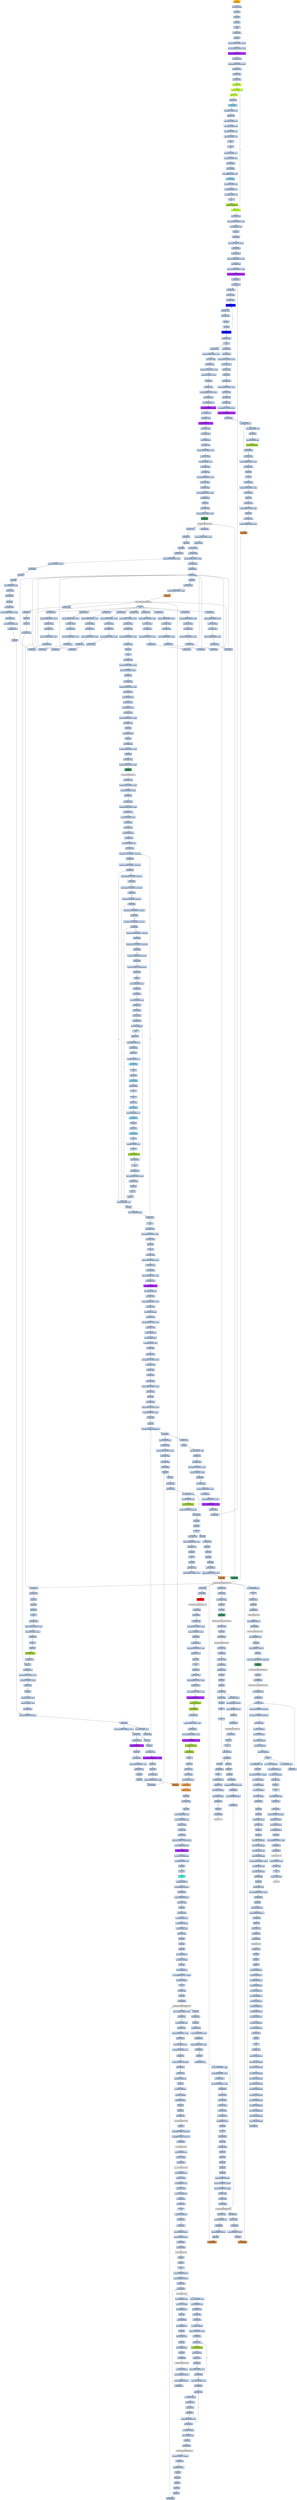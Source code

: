 strict digraph G {
	graph [bgcolor=transparent,
		name=G
	];
	node [color=lightsteelblue,
		fillcolor=lightsteelblue,
		shape=rectangle,
		style=filled
	];
	a0x00419060pushl_ebp	[color=lightgrey,
		fillcolor=orange,
		label="start\npushl %ebp"];
	a0x00419061movl_esp_ebp	[label="0x00419061\nmovl %esp, %ebp"];
	a0x00419060pushl_ebp -> a0x00419061movl_esp_ebp	[color="#000000"];
	a0x00419063pushl_ebx	[label="0x00419063\npushl %ebx"];
	a0x00419061movl_esp_ebp -> a0x00419063pushl_ebx	[color="#000000"];
	a0x00419064pushl_esi	[label="0x00419064\npushl %esi"];
	a0x00419063pushl_ebx -> a0x00419064pushl_esi	[color="#000000"];
	a0x00419065pushl_edi	[label="0x00419065\npushl %edi"];
	a0x00419064pushl_esi -> a0x00419065pushl_edi	[color="#000000"];
	a0x00419066pusha_	[label="0x00419066\npusha "];
	a0x00419065pushl_edi -> a0x00419066pusha_	[color="#000000"];
	a0x00419067call_0x0041906c	[label="0x00419067\ncall 0x0041906c"];
	a0x00419066pusha_ -> a0x00419067call_0x0041906c	[color="#000000"];
	a0x0041906cpopl_ebp	[label="0x0041906c\npopl %ebp"];
	a0x00419067call_0x0041906c -> a0x0041906cpopl_ebp	[color="#000000"];
	a0x0041906dsubl_0x40286cUINT32_ebp	[label="0x0041906d\nsubl $0x40286c<UINT32>, %ebp"];
	a0x0041906cpopl_ebp -> a0x0041906dsubl_0x40286cUINT32_ebp	[color="#000000"];
	a0x00419073movl_0x40345dUINT32_ecx	[label="0x00419073\nmovl $0x40345d<UINT32>, %ecx"];
	a0x0041906dsubl_0x40286cUINT32_ebp -> a0x00419073movl_0x40345dUINT32_ecx	[color="#000000"];
	a0x00419078subl_0x4028c6UINT32_ecx	[color=purple,
		fillcolor=purple,
		label="0x00419078\nsubl $0x4028c6<UINT32>, %ecx"];
	a0x00419073movl_0x40345dUINT32_ecx -> a0x00419078subl_0x4028c6UINT32_ecx	[color="#000000"];
	a0x0041907emovl_ebp_edx	[label="0x0041907e\nmovl %ebp, %edx"];
	a0x00419078subl_0x4028c6UINT32_ecx -> a0x0041907emovl_ebp_edx	[color="#000000"];
	a0x00419080addl_0x4028c6UINT32_edx	[label="0x00419080\naddl $0x4028c6<UINT32>, %edx"];
	a0x0041907emovl_ebp_edx -> a0x00419080addl_0x4028c6UINT32_edx	[color="#000000"];
	a0x00419086leal_edx__edi	[label="0x00419086\nleal (%edx), %edi"];
	a0x00419080addl_0x4028c6UINT32_edx -> a0x00419086leal_edx__edi	[color="#000000"];
	a0x00419088movl_edi_esi	[label="0x00419088\nmovl %edi, %esi"];
	a0x00419086leal_edx__edi -> a0x00419088movl_edi_esi	[color="#000000"];
	a0x0041908axorl_eax_eax	[label="0x0041908a\nxorl %eax, %eax"];
	a0x00419088movl_edi_esi -> a0x0041908axorl_eax_eax	[color="#000000"];
	a0x0041908cjmp_0x00419092	[color=olivedrab1,
		fillcolor=olivedrab1,
		label="0x0041908c\njmp 0x00419092"];
	a0x0041908axorl_eax_eax -> a0x0041908cjmp_0x00419092	[color="#000000"];
	a0x00419092lodsb_ds_esi__al	[color=olivedrab1,
		fillcolor=olivedrab1,
		label="0x00419092\nlodsb %ds:(%esi), %al"];
	a0x0041908cjmp_0x00419092 -> a0x00419092lodsb_ds_esi__al	[color="#000000"];
	a0x00419093addb_cl_al	[color=olivedrab1,
		fillcolor=olivedrab1,
		label="0x00419093\naddb %cl, %al"];
	a0x00419092lodsb_ds_esi__al -> a0x00419093addb_cl_al	[color="#000000"];
	a0x00419095addb_cl_al	[label="0x00419095\naddb %cl, %al"];
	a0x00419093addb_cl_al -> a0x00419095addb_cl_al	[color="#000000"];
	a0x00419097jmp_0x0041909a	[color=skyblue,
		fillcolor=skyblue,
		label="0x00419097\njmp 0x0041909a"];
	a0x00419095addb_cl_al -> a0x00419097jmp_0x0041909a	[color="#000000"];
	a0x0041909arorb_0x41UINT8_al	[label="0x0041909a\nrorb $0x41<UINT8>, %al"];
	a0x00419097jmp_0x0041909a -> a0x0041909arorb_0x41UINT8_al	[color="#000000"];
	a0x0041909daddb_cl_al	[label="0x0041909d\naddb %cl, %al"];
	a0x0041909arorb_0x41UINT8_al -> a0x0041909daddb_cl_al	[color="#000000"];
	a0x0041909faddb_0x17UINT8_al	[label="0x0041909f\naddb $0x17<UINT8>, %al"];
	a0x0041909daddb_cl_al -> a0x0041909faddb_0x17UINT8_al	[color="#000000"];
	a0x004190a1subb_0x79UINT8_al	[label="0x004190a1\nsubb $0x79<UINT8>, %al"];
	a0x0041909faddb_0x17UINT8_al -> a0x004190a1subb_0x79UINT8_al	[color="#000000"];
	a0x004190a3rolb_0x11UINT8_al	[label="0x004190a3\nrolb $0x11<UINT8>, %al"];
	a0x004190a1subb_0x79UINT8_al -> a0x004190a3rolb_0x11UINT8_al	[color="#000000"];
	a0x004190a6addb_0x3cUINT8_al	[label="0x004190a6\naddb $0x3c<UINT8>, %al"];
	a0x004190a3rolb_0x11UINT8_al -> a0x004190a6addb_0x3cUINT8_al	[color="#000000"];
	a0x004190a8nop_	[label="0x004190a8\nnop "];
	a0x004190a6addb_0x3cUINT8_al -> a0x004190a8nop_	[color="#000000"];
	a0x004190a9nop_	[label="0x004190a9\nnop "];
	a0x004190a8nop_ -> a0x004190a9nop_	[color="#000000"];
	a0x004190aaaddb_0x5UINT8_al	[label="0x004190aa\naddb $0x5<UINT8>, %al"];
	a0x004190a9nop_ -> a0x004190aaaddb_0x5UINT8_al	[color="#000000"];
	a0x004190acxorb_0x54UINT8_al	[label="0x004190ac\nxorb $0x54<UINT8>, %al"];
	a0x004190aaaddb_0x5UINT8_al -> a0x004190acxorb_0x54UINT8_al	[color="#000000"];
	a0x004190aejmp_0x004190b1	[label="0x004190ae\njmp 0x004190b1"];
	a0x004190acxorb_0x54UINT8_al -> a0x004190aejmp_0x004190b1	[color="#000000"];
	a0x004190b1jmp_0x004190b4	[label="0x004190b1\njmp 0x004190b4"];
	a0x004190aejmp_0x004190b1 -> a0x004190b1jmp_0x004190b4	[color="#000000"];
	a0x004190b4rolb_0xffffffb7UINT8_al	[label="0x004190b4\nrolb $0xffffffb7<UINT8>, %al"];
	a0x004190b1jmp_0x004190b4 -> a0x004190b4rolb_0xffffffb7UINT8_al	[color="#000000"];
	a0x004190b7jmp_0x004190ba	[color=skyblue,
		fillcolor=skyblue,
		label="0x004190b7\njmp 0x004190ba"];
	a0x004190b4rolb_0xffffffb7UINT8_al -> a0x004190b7jmp_0x004190ba	[color="#000000"];
	a0x004190barorb_0x10UINT8_al	[label="0x004190ba\nrorb $0x10<UINT8>, %al"];
	a0x004190b7jmp_0x004190ba -> a0x004190barorb_0x10UINT8_al	[color="#000000"];
	a0x004190bdrorb_0x1UINT8_al	[label="0x004190bd\nrorb $0x1<UINT8>, %al"];
	a0x004190barorb_0x10UINT8_al -> a0x004190bdrorb_0x1UINT8_al	[color="#000000"];
	a0x004190c0addb_0xeUINT8_al	[label="0x004190c0\naddb $0xe<UINT8>, %al"];
	a0x004190bdrorb_0x1UINT8_al -> a0x004190c0addb_0xeUINT8_al	[color="#000000"];
	a0x004190c2clc_	[label="0x004190c2\nclc "];
	a0x004190c0addb_0xeUINT8_al -> a0x004190c2clc_	[color="#000000"];
	a0x004190c3stosb_al_es_edi_	[color=yellowgreen,
		fillcolor=yellowgreen,
		label="0x004190c3\nstosb %al, %es:(%edi)"];
	a0x004190c2clc_ -> a0x004190c3stosb_al_es_edi_	[color="#000000"];
	a0x004190c4loop_0x00419092	[color=olivedrab1,
		fillcolor=olivedrab1,
		label="0x004190c4\nloop 0x00419092"];
	a0x004190c3stosb_al_es_edi_ -> a0x004190c4loop_0x00419092	[color="#000000"];
	a0x004190c4loop_0x00419092 -> a0x00419092lodsb_ds_esi__al	[color="#000000",
		label=T];
	a0x004190c6movl_ebp_edx	[label="0x004190c6\nmovl %ebp, %edx"];
	a0x004190c4loop_0x00419092 -> a0x004190c6movl_ebp_edx	[color="#000000",
		label=F];
	a0x004190c8addl_0x40321fUINT32_edx	[label="0x004190c8\naddl $0x40321f<UINT32>, %edx"];
	a0x004190c6movl_ebp_edx -> a0x004190c8addl_0x40321fUINT32_edx	[color="#000000"];
	a0x004190cemovl_0x20esp__eax	[label="0x004190ce\nmovl 0x20(%esp), %eax"];
	a0x004190c8addl_0x40321fUINT32_edx -> a0x004190cemovl_0x20esp__eax	[color="#000000"];
	a0x004190d2incl_eax	[label="0x004190d2\nincl %eax"];
	a0x004190cemovl_0x20esp__eax -> a0x004190d2incl_eax	[color="#000000"];
	a0x004190d3js_0x004190dd	[label="0x004190d3\njs 0x004190dd"];
	a0x004190d2incl_eax -> a0x004190d3js_0x004190dd	[color="#000000"];
	a0x004190d5movl_0x1UINT32_edx_	[label="0x004190d5\nmovl $0x1<UINT32>, (%edx)"];
	a0x004190d3js_0x004190dd -> a0x004190d5movl_0x1UINT32_edx_	[color="#000000",
		label=F];
	a0x004190dbjmp_0x004190e3	[label="0x004190db\njmp 0x004190e3"];
	a0x004190d5movl_0x1UINT32_edx_ -> a0x004190dbjmp_0x004190e3	[color="#000000"];
	a0x004190e3movl_ebp_edx	[label="0x004190e3\nmovl %ebp, %edx"];
	a0x004190dbjmp_0x004190e3 -> a0x004190e3movl_ebp_edx	[color="#000000"];
	a0x004190e5addl_0x402866UINT32_edx	[label="0x004190e5\naddl $0x402866<UINT32>, %edx"];
	a0x004190e3movl_ebp_edx -> a0x004190e5addl_0x402866UINT32_edx	[color="#000000"];
	a0x004190ebleal_edx__eax	[label="0x004190eb\nleal (%edx), %eax"];
	a0x004190e5addl_0x402866UINT32_edx -> a0x004190ebleal_edx__eax	[color="#000000"];
	a0x004190edmovl_0x403065UINT32_ecx	[label="0x004190ed\nmovl $0x403065<UINT32>, %ecx"];
	a0x004190ebleal_edx__eax -> a0x004190edmovl_0x403065UINT32_ecx	[color="#000000"];
	a0x004190f2subl_0x402866UINT32_ecx	[color=purple,
		fillcolor=purple,
		label="0x004190f2\nsubl $0x402866<UINT32>, %ecx"];
	a0x004190edmovl_0x403065UINT32_ecx -> a0x004190f2subl_0x402866UINT32_ecx	[color="#000000"];
	a0x004190f8call_0x00419401	[label="0x004190f8\ncall 0x00419401"];
	a0x004190f2subl_0x402866UINT32_ecx -> a0x004190f8call_0x00419401	[color="#000000"];
	a0x00419401movl_eax_edi	[label="0x00419401\nmovl %eax, %edi"];
	a0x004190f8call_0x00419401 -> a0x00419401movl_eax_edi	[color="#000000"];
	a0x00419403xorl_eax_eax	[label="0x00419403\nxorl %eax, %eax"];
	a0x00419401movl_eax_edi -> a0x00419403xorl_eax_eax	[color="#000000"];
	a0x00419405xorl_ebx_ebx	[label="0x00419405\nxorl %ebx, %ebx"];
	a0x00419403xorl_eax_eax -> a0x00419405xorl_ebx_ebx	[color="#000000"];
	a0x00419407xorl_edx_edx	[label="0x00419407\nxorl %edx, %edx"];
	a0x00419405xorl_ebx_ebx -> a0x00419407xorl_edx_edx	[color="#000000"];
	a0x00419409movb_edi__al	[color=blue,
		fillcolor=blue,
		label="0x00419409\nmovb (%edi), %al"];
	a0x00419407xorl_edx_edx -> a0x00419409movb_edi__al	[color="#000000"];
	a0x0041940bmull_edx_eax	[label="0x0041940b\nmull %edx, %eax"];
	a0x00419409movb_edi__al -> a0x0041940bmull_edx_eax	[color="#000000"];
	a0x0041940daddl_eax_ebx	[label="0x0041940d\naddl %eax, %ebx"];
	a0x0041940bmull_edx_eax -> a0x0041940daddl_eax_ebx	[color="#000000"];
	a0x0041940fincl_edx	[label="0x0041940f\nincl %edx"];
	a0x0041940daddl_eax_ebx -> a0x0041940fincl_edx	[color="#000000"];
	a0x00419410incl_edi	[label="0x00419410\nincl %edi"];
	a0x0041940fincl_edx -> a0x00419410incl_edi	[color="#000000"];
	a0x00419411loop_0x00419409	[color=blue,
		fillcolor=blue,
		label="0x00419411\nloop 0x00419409"];
	a0x00419410incl_edi -> a0x00419411loop_0x00419409	[color="#000000"];
	a0x00419411loop_0x00419409 -> a0x00419409movb_edi__al	[color="#000000",
		label=T];
	a0x00419413xchgl_eax_ebx	[label="0x00419413\nxchgl %eax, %ebx"];
	a0x00419411loop_0x00419409 -> a0x00419413xchgl_eax_ebx	[color="#000000",
		label=F];
	a0x00419414ret	[label="0x00419414\nret"];
	a0x00419413xchgl_eax_ebx -> a0x00419414ret	[color="#000000"];
	a0x004190fdmovl_ebp_edx	[label="0x004190fd\nmovl %ebp, %edx"];
	a0x00419414ret -> a0x004190fdmovl_ebp_edx	[color="#000000"];
	a0x00419815jmp_0x00419819	[label="0x00419815\njmp 0x00419819"];
	a0x00419414ret -> a0x00419815jmp_0x00419819	[color="#000000"];
	a0x004190ffaddl_0x40321bUINT32_edx	[label="0x004190ff\naddl $0x40321b<UINT32>, %edx"];
	a0x004190fdmovl_ebp_edx -> a0x004190ffaddl_0x40321bUINT32_edx	[color="#000000"];
	a0x00419105movl_eax_edx_	[label="0x00419105\nmovl %eax, (%edx)"];
	a0x004190ffaddl_0x40321bUINT32_edx -> a0x00419105movl_eax_edx_	[color="#000000"];
	a0x00419107movl_ebp_edx	[label="0x00419107\nmovl %ebp, %edx"];
	a0x00419105movl_eax_edx_ -> a0x00419107movl_ebp_edx	[color="#000000"];
	a0x00419109addl_0x403213UINT32_edx	[label="0x00419109\naddl $0x403213<UINT32>, %edx"];
	a0x00419107movl_ebp_edx -> a0x00419109addl_0x403213UINT32_edx	[color="#000000"];
	a0x0041910ftestl_0x1UINT32_edx_	[label="0x0041910f\ntestl $0x1<UINT32>, (%edx)"];
	a0x00419109addl_0x403213UINT32_edx -> a0x0041910ftestl_0x1UINT32_edx_	[color="#000000"];
	a0x00419115je_0x0041915f	[label="0x00419115\nje 0x0041915f"];
	a0x0041910ftestl_0x1UINT32_edx_ -> a0x00419115je_0x0041915f	[color="#000000"];
	a0x0041915fmovl_ebp_edx	[label="0x0041915f\nmovl %ebp, %edx"];
	a0x00419115je_0x0041915f -> a0x0041915fmovl_ebp_edx	[color="#000000",
		label=T];
	a0x00419161addl_0x40320bUINT32_edx	[label="0x00419161\naddl $0x40320b<UINT32>, %edx"];
	a0x0041915fmovl_ebp_edx -> a0x00419161addl_0x40320bUINT32_edx	[color="#000000"];
	a0x00419167movl_edx__eax	[label="0x00419167\nmovl (%edx), %eax"];
	a0x00419161addl_0x40320bUINT32_edx -> a0x00419167movl_edx__eax	[color="#000000"];
	a0x00419169addl_0x3ceax__eax	[label="0x00419169\naddl 0x3c(%eax), %eax"];
	a0x00419167movl_edx__eax -> a0x00419169addl_0x3ceax__eax	[color="#000000"];
	a0x0041916caddl_0x80UINT32_eax	[color=purple,
		fillcolor=purple,
		label="0x0041916c\naddl $0x80<UINT32>, %eax"];
	a0x00419169addl_0x3ceax__eax -> a0x0041916caddl_0x80UINT32_eax	[color="#000000"];
	a0x00419171movl_eax__ecx	[label="0x00419171\nmovl (%eax), %ecx"];
	a0x0041916caddl_0x80UINT32_eax -> a0x00419171movl_eax__ecx	[color="#000000"];
	a0x00419173addl_edx__ecx	[label="0x00419173\naddl (%edx), %ecx"];
	a0x00419171movl_eax__ecx -> a0x00419173addl_edx__ecx	[color="#000000"];
	a0x00419175addl_0x10UINT8_ecx	[color=purple,
		fillcolor=purple,
		label="0x00419175\naddl $0x10<UINT8>, %ecx"];
	a0x00419173addl_edx__ecx -> a0x00419175addl_0x10UINT8_ecx	[color="#000000"];
	a0x00419178movl_ecx__eax	[label="0x00419178\nmovl (%ecx), %eax"];
	a0x00419175addl_0x10UINT8_ecx -> a0x00419178movl_ecx__eax	[color="#000000"];
	a0x0041917aaddl_edx__eax	[label="0x0041917a\naddl (%edx), %eax"];
	a0x00419178movl_ecx__eax -> a0x0041917aaddl_edx__eax	[color="#000000"];
	a0x0041917cmovl_eax__ebx	[label="0x0041917c\nmovl (%eax), %ebx"];
	a0x0041917aaddl_edx__eax -> a0x0041917cmovl_eax__ebx	[color="#000000"];
	a0x0041917emovl_ebp_edx	[label="0x0041917e\nmovl %ebp, %edx"];
	a0x0041917cmovl_eax__ebx -> a0x0041917emovl_ebp_edx	[color="#000000"];
	a0x00419180addl_0x403397UINT32_edx	[label="0x00419180\naddl $0x403397<UINT32>, %edx"];
	a0x0041917emovl_ebp_edx -> a0x00419180addl_0x403397UINT32_edx	[color="#000000"];
	a0x00419186movl_ebx_edx_	[label="0x00419186\nmovl %ebx, (%edx)"];
	a0x00419180addl_0x403397UINT32_edx -> a0x00419186movl_ebx_edx_	[color="#000000"];
	a0x00419188addl_0x4UINT8_eax	[label="0x00419188\naddl $0x4<UINT8>, %eax"];
	a0x00419186movl_ebx_edx_ -> a0x00419188addl_0x4UINT8_eax	[color="#000000"];
	a0x0041918bmovl_eax__ebx	[label="0x0041918b\nmovl (%eax), %ebx"];
	a0x00419188addl_0x4UINT8_eax -> a0x0041918bmovl_eax__ebx	[color="#000000"];
	a0x0041918dmovl_ebp_edx	[label="0x0041918d\nmovl %ebp, %edx"];
	a0x0041918bmovl_eax__ebx -> a0x0041918dmovl_ebp_edx	[color="#000000"];
	a0x0041918faddl_0x40339bUINT32_edx	[label="0x0041918f\naddl $0x40339b<UINT32>, %edx"];
	a0x0041918dmovl_ebp_edx -> a0x0041918faddl_0x40339bUINT32_edx	[color="#000000"];
	a0x00419195movl_ebx_edx_	[label="0x00419195\nmovl %ebx, (%edx)"];
	a0x0041918faddl_0x40339bUINT32_edx -> a0x00419195movl_ebx_edx_	[color="#000000"];
	a0x00419197movl_ebp_edx	[label="0x00419197\nmovl %ebp, %edx"];
	a0x00419195movl_ebx_edx_ -> a0x00419197movl_ebp_edx	[color="#000000"];
	a0x00419199addl_0x40339fUINT32_edx	[label="0x00419199\naddl $0x40339f<UINT32>, %edx"];
	a0x00419197movl_ebp_edx -> a0x00419199addl_0x40339fUINT32_edx	[color="#000000"];
	a0x0041919fleal_edx__eax	[label="0x0041919f\nleal (%edx), %eax"];
	a0x00419199addl_0x40339fUINT32_edx -> a0x0041919fleal_edx__eax	[color="#000000"];
	a0x004191a1pushl_eax	[label="0x004191a1\npushl %eax"];
	a0x0041919fleal_edx__eax -> a0x004191a1pushl_eax	[color="#000000"];
	a0x004191a2movl_ebp_edx	[label="0x004191a2\nmovl %ebp, %edx"];
	a0x004191a1pushl_eax -> a0x004191a2movl_ebp_edx	[color="#000000"];
	a0x004191a4addl_0x403397UINT32_edx	[label="0x004191a4\naddl $0x403397<UINT32>, %edx"];
	a0x004191a2movl_ebp_edx -> a0x004191a4addl_0x403397UINT32_edx	[color="#000000"];
	a0x004191aacall_edx_	[color=seagreen,
		fillcolor=seagreen,
		label="0x004191aa\ncall (%edx)"];
	a0x004191a4addl_0x403397UINT32_edx -> a0x004191aacall_edx_	[color="#000000"];
	LoadLibraryA_kernel32_dll	[color=lightgrey,
		fillcolor=lightgrey,
		label="LoadLibraryA@kernel32.dll"];
	a0x004191aacall_edx_ -> LoadLibraryA_kernel32_dll	[color="#000000"];
	a0x004191acmovl_ebp_edx	[label="0x004191ac\nmovl %ebp, %edx"];
	LoadLibraryA_kernel32_dll -> a0x004191acmovl_ebp_edx	[color="#000000"];
	a0x0041967atestl_eax_eax	[label="0x0041967a\ntestl %eax, %eax"];
	LoadLibraryA_kernel32_dll -> a0x0041967atestl_eax_eax	[color="#000000"];
	a0x004191aeaddl_0x4033acUINT32_edx	[label="0x004191ae\naddl $0x4033ac<UINT32>, %edx"];
	a0x004191acmovl_ebp_edx -> a0x004191aeaddl_0x4033acUINT32_edx	[color="#000000"];
	a0x004191b4movl_eax_esi	[label="0x004191b4\nmovl %eax, %esi"];
	a0x004191aeaddl_0x4033acUINT32_edx -> a0x004191b4movl_eax_esi	[color="#000000"];
	a0x004191b6movl_eax_edx_	[label="0x004191b6\nmovl %eax, (%edx)"];
	a0x004191b4movl_eax_esi -> a0x004191b6movl_eax_edx_	[color="#000000"];
	a0x004191b8movl_ebp_edx	[label="0x004191b8\nmovl %ebp, %edx"];
	a0x004191b6movl_eax_edx_ -> a0x004191b8movl_ebp_edx	[color="#000000"];
	a0x004191baaddl_0x4033b0UINT32_edx	[label="0x004191ba\naddl $0x4033b0<UINT32>, %edx"];
	a0x004191b8movl_ebp_edx -> a0x004191baaddl_0x4033b0UINT32_edx	[color="#000000"];
	a0x004191c0leal_edx__eax	[label="0x004191c0\nleal (%edx), %eax"];
	a0x004191baaddl_0x4033b0UINT32_edx -> a0x004191c0leal_edx__eax	[color="#000000"];
	a0x004191c2call_0x004192a5	[label="0x004191c2\ncall 0x004192a5"];
	a0x004191c0leal_edx__eax -> a0x004191c2call_0x004192a5	[color="#000000"];
	a0x004192a5pushl_eax	[label="0x004192a5\npushl %eax"];
	a0x004191c2call_0x004192a5 -> a0x004192a5pushl_eax	[color="#000000"];
	a0x004192a6pushl_esi	[label="0x004192a6\npushl %esi"];
	a0x004192a5pushl_eax -> a0x004192a6pushl_esi	[color="#000000"];
	a0x004192a7movl_ebp_edx	[label="0x004192a7\nmovl %ebp, %edx"];
	a0x004192a6pushl_esi -> a0x004192a7movl_ebp_edx	[color="#000000"];
	a0x004192a9addl_0x40339bUINT32_edx	[label="0x004192a9\naddl $0x40339b<UINT32>, %edx"];
	a0x004192a7movl_ebp_edx -> a0x004192a9addl_0x40339bUINT32_edx	[color="#000000"];
	a0x004192afcall_edx_	[color=peru,
		fillcolor=peru,
		label="0x004192af\ncall (%edx)"];
	a0x004192a9addl_0x40339bUINT32_edx -> a0x004192afcall_edx_	[color="#000000"];
	GetProcAddress_kernel32_dll	[color=lightgrey,
		fillcolor=lightgrey,
		label="GetProcAddress@kernel32.dll"];
	a0x004192afcall_edx_ -> GetProcAddress_kernel32_dll	[color="#000000"];
	a0x004192b1ret	[label="0x004192b1\nret"];
	GetProcAddress_kernel32_dll -> a0x004192b1ret	[color="#000000"];
	a0x00419700orl_eax_eax	[label="0x00419700\norl %eax, %eax"];
	GetProcAddress_kernel32_dll -> a0x00419700orl_eax_eax	[color="#000000"];
	a0x00419749testl_eax_eax	[label="0x00419749\ntestl %eax, %eax"];
	GetProcAddress_kernel32_dll -> a0x00419749testl_eax_eax	[color="#000000"];
	a0x004191c7movl_ebp_edx	[label="0x004191c7\nmovl %ebp, %edx"];
	a0x004192b1ret -> a0x004191c7movl_ebp_edx	[color="#000000"];
	a0x004191e0movl_ebp_edx	[label="0x004191e0\nmovl %ebp, %edx"];
	a0x004192b1ret -> a0x004191e0movl_ebp_edx	[color="#000000"];
	a0x004191f9movl_ebp_edx	[label="0x004191f9\nmovl %ebp, %edx"];
	a0x004192b1ret -> a0x004191f9movl_ebp_edx	[color="#000000"];
	a0x00419212movl_ebp_edx	[label="0x00419212\nmovl %ebp, %edx"];
	a0x004192b1ret -> a0x00419212movl_ebp_edx	[color="#000000"];
	a0x0041922bmovl_ebp_edx	[label="0x0041922b\nmovl %ebp, %edx"];
	a0x004192b1ret -> a0x0041922bmovl_ebp_edx	[color="#000000"];
	a0x00419244movl_ebp_edx	[label="0x00419244\nmovl %ebp, %edx"];
	a0x004192b1ret -> a0x00419244movl_ebp_edx	[color="#000000"];
	a0x0041925dmovl_ebp_edx	[label="0x0041925d\nmovl %ebp, %edx"];
	a0x004192b1ret -> a0x0041925dmovl_ebp_edx	[color="#000000"];
	a0x00419276movl_ebp_edx	[label="0x00419276\nmovl %ebp, %edx"];
	a0x004192b1ret -> a0x00419276movl_ebp_edx	[color="#000000"];
	a0x0041928fmovl_ebp_edx	[label="0x0041928f\nmovl %ebp, %edx"];
	a0x004192b1ret -> a0x0041928fmovl_ebp_edx	[color="#000000"];
	a0x004191c9addl_0x4033c1UINT32_edx	[label="0x004191c9\naddl $0x4033c1<UINT32>, %edx"];
	a0x004191c7movl_ebp_edx -> a0x004191c9addl_0x4033c1UINT32_edx	[color="#000000"];
	a0x004191cfmovl_eax_edx_	[label="0x004191cf\nmovl %eax, (%edx)"];
	a0x004191c9addl_0x4033c1UINT32_edx -> a0x004191cfmovl_eax_edx_	[color="#000000"];
	a0x004191d1movl_ebp_edx	[label="0x004191d1\nmovl %ebp, %edx"];
	a0x004191cfmovl_eax_edx_ -> a0x004191d1movl_ebp_edx	[color="#000000"];
	a0x004191d3addl_0x4033c5UINT32_edx	[label="0x004191d3\naddl $0x4033c5<UINT32>, %edx"];
	a0x004191d1movl_ebp_edx -> a0x004191d3addl_0x4033c5UINT32_edx	[color="#000000"];
	a0x004191d9leal_edx__eax	[label="0x004191d9\nleal (%edx), %eax"];
	a0x004191d3addl_0x4033c5UINT32_edx -> a0x004191d9leal_edx__eax	[color="#000000"];
	a0x004191dbcall_0x004192a5	[label="0x004191db\ncall 0x004192a5"];
	a0x004191d9leal_edx__eax -> a0x004191dbcall_0x004192a5	[color="#000000"];
	a0x004191dbcall_0x004192a5 -> a0x004192a5pushl_eax	[color="#000000"];
	a0x004191e2addl_0x4033d4UINT32_edx	[label="0x004191e2\naddl $0x4033d4<UINT32>, %edx"];
	a0x004191e0movl_ebp_edx -> a0x004191e2addl_0x4033d4UINT32_edx	[color="#000000"];
	a0x004191e8movl_eax_edx_	[label="0x004191e8\nmovl %eax, (%edx)"];
	a0x004191e2addl_0x4033d4UINT32_edx -> a0x004191e8movl_eax_edx_	[color="#000000"];
	a0x004191eamovl_ebp_edx	[label="0x004191ea\nmovl %ebp, %edx"];
	a0x004191e8movl_eax_edx_ -> a0x004191eamovl_ebp_edx	[color="#000000"];
	a0x004191ecaddl_0x4033d8UINT32_edx	[label="0x004191ec\naddl $0x4033d8<UINT32>, %edx"];
	a0x004191eamovl_ebp_edx -> a0x004191ecaddl_0x4033d8UINT32_edx	[color="#000000"];
	a0x004191f2leal_edx__eax	[label="0x004191f2\nleal (%edx), %eax"];
	a0x004191ecaddl_0x4033d8UINT32_edx -> a0x004191f2leal_edx__eax	[color="#000000"];
	a0x004191f4call_0x004192a5	[label="0x004191f4\ncall 0x004192a5"];
	a0x004191f2leal_edx__eax -> a0x004191f4call_0x004192a5	[color="#000000"];
	a0x004191f4call_0x004192a5 -> a0x004192a5pushl_eax	[color="#000000"];
	a0x004191fbaddl_0x4033ebUINT32_edx	[label="0x004191fb\naddl $0x4033eb<UINT32>, %edx"];
	a0x004191f9movl_ebp_edx -> a0x004191fbaddl_0x4033ebUINT32_edx	[color="#000000"];
	a0x00419201movl_eax_edx_	[label="0x00419201\nmovl %eax, (%edx)"];
	a0x004191fbaddl_0x4033ebUINT32_edx -> a0x00419201movl_eax_edx_	[color="#000000"];
	a0x00419203movl_ebp_edx	[label="0x00419203\nmovl %ebp, %edx"];
	a0x00419201movl_eax_edx_ -> a0x00419203movl_ebp_edx	[color="#000000"];
	a0x00419205addl_0x4033efUINT32_edx	[label="0x00419205\naddl $0x4033ef<UINT32>, %edx"];
	a0x00419203movl_ebp_edx -> a0x00419205addl_0x4033efUINT32_edx	[color="#000000"];
	a0x0041920bleal_edx__eax	[label="0x0041920b\nleal (%edx), %eax"];
	a0x00419205addl_0x4033efUINT32_edx -> a0x0041920bleal_edx__eax	[color="#000000"];
	a0x0041920dcall_0x004192a5	[label="0x0041920d\ncall 0x004192a5"];
	a0x0041920bleal_edx__eax -> a0x0041920dcall_0x004192a5	[color="#000000"];
	a0x0041920dcall_0x004192a5 -> a0x004192a5pushl_eax	[color="#000000"];
	a0x00419214addl_0x4033fbUINT32_edx	[label="0x00419214\naddl $0x4033fb<UINT32>, %edx"];
	a0x00419212movl_ebp_edx -> a0x00419214addl_0x4033fbUINT32_edx	[color="#000000"];
	a0x0041921amovl_eax_edx_	[label="0x0041921a\nmovl %eax, (%edx)"];
	a0x00419214addl_0x4033fbUINT32_edx -> a0x0041921amovl_eax_edx_	[color="#000000"];
	a0x0041921cmovl_ebp_edx	[label="0x0041921c\nmovl %ebp, %edx"];
	a0x0041921amovl_eax_edx_ -> a0x0041921cmovl_ebp_edx	[color="#000000"];
	a0x0041921eaddl_0x4033ffUINT32_edx	[label="0x0041921e\naddl $0x4033ff<UINT32>, %edx"];
	a0x0041921cmovl_ebp_edx -> a0x0041921eaddl_0x4033ffUINT32_edx	[color="#000000"];
	a0x00419224leal_edx__eax	[label="0x00419224\nleal (%edx), %eax"];
	a0x0041921eaddl_0x4033ffUINT32_edx -> a0x00419224leal_edx__eax	[color="#000000"];
	a0x00419226call_0x004192a5	[label="0x00419226\ncall 0x004192a5"];
	a0x00419224leal_edx__eax -> a0x00419226call_0x004192a5	[color="#000000"];
	a0x00419226call_0x004192a5 -> a0x004192a5pushl_eax	[color="#000000"];
	a0x0041922daddl_0x40340bUINT32_edx	[label="0x0041922d\naddl $0x40340b<UINT32>, %edx"];
	a0x0041922bmovl_ebp_edx -> a0x0041922daddl_0x40340bUINT32_edx	[color="#000000"];
	a0x00419233movl_eax_edx_	[label="0x00419233\nmovl %eax, (%edx)"];
	a0x0041922daddl_0x40340bUINT32_edx -> a0x00419233movl_eax_edx_	[color="#000000"];
	a0x00419235movl_ebp_edx	[label="0x00419235\nmovl %ebp, %edx"];
	a0x00419233movl_eax_edx_ -> a0x00419235movl_ebp_edx	[color="#000000"];
	a0x00419237addl_0x40340fUINT32_edx	[label="0x00419237\naddl $0x40340f<UINT32>, %edx"];
	a0x00419235movl_ebp_edx -> a0x00419237addl_0x40340fUINT32_edx	[color="#000000"];
	a0x0041923dleal_edx__eax	[label="0x0041923d\nleal (%edx), %eax"];
	a0x00419237addl_0x40340fUINT32_edx -> a0x0041923dleal_edx__eax	[color="#000000"];
	a0x0041923fcall_0x004192a5	[label="0x0041923f\ncall 0x004192a5"];
	a0x0041923dleal_edx__eax -> a0x0041923fcall_0x004192a5	[color="#000000"];
	a0x0041923fcall_0x004192a5 -> a0x004192a5pushl_eax	[color="#000000"];
	a0x00419246addl_0x40341aUINT32_edx	[label="0x00419246\naddl $0x40341a<UINT32>, %edx"];
	a0x00419244movl_ebp_edx -> a0x00419246addl_0x40341aUINT32_edx	[color="#000000"];
	a0x0041924cmovl_eax_edx_	[label="0x0041924c\nmovl %eax, (%edx)"];
	a0x00419246addl_0x40341aUINT32_edx -> a0x0041924cmovl_eax_edx_	[color="#000000"];
	a0x0041924emovl_ebp_edx	[label="0x0041924e\nmovl %ebp, %edx"];
	a0x0041924cmovl_eax_edx_ -> a0x0041924emovl_ebp_edx	[color="#000000"];
	a0x00419250addl_0x40341eUINT32_edx	[label="0x00419250\naddl $0x40341e<UINT32>, %edx"];
	a0x0041924emovl_ebp_edx -> a0x00419250addl_0x40341eUINT32_edx	[color="#000000"];
	a0x00419256leal_edx__eax	[label="0x00419256\nleal (%edx), %eax"];
	a0x00419250addl_0x40341eUINT32_edx -> a0x00419256leal_edx__eax	[color="#000000"];
	a0x00419258call_0x004192a5	[label="0x00419258\ncall 0x004192a5"];
	a0x00419256leal_edx__eax -> a0x00419258call_0x004192a5	[color="#000000"];
	a0x00419258call_0x004192a5 -> a0x004192a5pushl_eax	[color="#000000"];
	a0x0041925faddl_0x403427UINT32_edx	[label="0x0041925f\naddl $0x403427<UINT32>, %edx"];
	a0x0041925dmovl_ebp_edx -> a0x0041925faddl_0x403427UINT32_edx	[color="#000000"];
	a0x00419265movl_eax_edx_	[label="0x00419265\nmovl %eax, (%edx)"];
	a0x0041925faddl_0x403427UINT32_edx -> a0x00419265movl_eax_edx_	[color="#000000"];
	a0x00419267movl_ebp_edx	[label="0x00419267\nmovl %ebp, %edx"];
	a0x00419265movl_eax_edx_ -> a0x00419267movl_ebp_edx	[color="#000000"];
	a0x00419269addl_0x40342bUINT32_edx	[label="0x00419269\naddl $0x40342b<UINT32>, %edx"];
	a0x00419267movl_ebp_edx -> a0x00419269addl_0x40342bUINT32_edx	[color="#000000"];
	a0x0041926fleal_edx__eax	[label="0x0041926f\nleal (%edx), %eax"];
	a0x00419269addl_0x40342bUINT32_edx -> a0x0041926fleal_edx__eax	[color="#000000"];
	a0x00419271call_0x004192a5	[label="0x00419271\ncall 0x004192a5"];
	a0x0041926fleal_edx__eax -> a0x00419271call_0x004192a5	[color="#000000"];
	a0x00419271call_0x004192a5 -> a0x004192a5pushl_eax	[color="#000000"];
	a0x00419278addl_0x403437UINT32_edx	[label="0x00419278\naddl $0x403437<UINT32>, %edx"];
	a0x00419276movl_ebp_edx -> a0x00419278addl_0x403437UINT32_edx	[color="#000000"];
	a0x0041927emovl_eax_edx_	[label="0x0041927e\nmovl %eax, (%edx)"];
	a0x00419278addl_0x403437UINT32_edx -> a0x0041927emovl_eax_edx_	[color="#000000"];
	a0x00419280movl_ebp_edx	[label="0x00419280\nmovl %ebp, %edx"];
	a0x0041927emovl_eax_edx_ -> a0x00419280movl_ebp_edx	[color="#000000"];
	a0x00419282addl_0x40343bUINT32_edx	[label="0x00419282\naddl $0x40343b<UINT32>, %edx"];
	a0x00419280movl_ebp_edx -> a0x00419282addl_0x40343bUINT32_edx	[color="#000000"];
	a0x00419288leal_edx__eax	[label="0x00419288\nleal (%edx), %eax"];
	a0x00419282addl_0x40343bUINT32_edx -> a0x00419288leal_edx__eax	[color="#000000"];
	a0x0041928acall_0x004192a5	[label="0x0041928a\ncall 0x004192a5"];
	a0x00419288leal_edx__eax -> a0x0041928acall_0x004192a5	[color="#000000"];
	a0x0041928acall_0x004192a5 -> a0x004192a5pushl_eax	[color="#000000"];
	a0x00419291addl_0x403447UINT32_edx	[label="0x00419291\naddl $0x403447<UINT32>, %edx"];
	a0x0041928fmovl_ebp_edx -> a0x00419291addl_0x403447UINT32_edx	[color="#000000"];
	a0x00419297movl_eax_edx_	[label="0x00419297\nmovl %eax, (%edx)"];
	a0x00419291addl_0x403447UINT32_edx -> a0x00419297movl_eax_edx_	[color="#000000"];
	a0x00419299movl_ebp_edx	[label="0x00419299\nmovl %ebp, %edx"];
	a0x00419297movl_eax_edx_ -> a0x00419299movl_ebp_edx	[color="#000000"];
	a0x0041929baddl_0x402ab2UINT32_edx	[label="0x0041929b\naddl $0x402ab2<UINT32>, %edx"];
	a0x00419299movl_ebp_edx -> a0x0041929baddl_0x402ab2UINT32_edx	[color="#000000"];
	a0x004192a1leal_edx__eax	[label="0x004192a1\nleal (%edx), %eax"];
	a0x0041929baddl_0x402ab2UINT32_edx -> a0x004192a1leal_edx__eax	[color="#000000"];
	a0x004192a3pushl_eax	[label="0x004192a3\npushl %eax"];
	a0x004192a1leal_edx__eax -> a0x004192a3pushl_eax	[color="#000000"];
	a0x004192a4ret	[label="0x004192a4\nret"];
	a0x004192a3pushl_eax -> a0x004192a4ret	[color="#000000"];
	a0x004192b2movl_ebp_edx	[label="0x004192b2\nmovl %ebp, %edx"];
	a0x004192a4ret -> a0x004192b2movl_ebp_edx	[color="#000000"];
	a0x004192b4addl_0x403213UINT32_edx	[label="0x004192b4\naddl $0x403213<UINT32>, %edx"];
	a0x004192b2movl_ebp_edx -> a0x004192b4addl_0x403213UINT32_edx	[color="#000000"];
	a0x004192batestl_0x10UINT32_edx_	[label="0x004192ba\ntestl $0x10<UINT32>, (%edx)"];
	a0x004192b4addl_0x403213UINT32_edx -> a0x004192batestl_0x10UINT32_edx_	[color="#000000"];
	a0x004192c0je_0x004192fd	[label="0x004192c0\nje 0x004192fd"];
	a0x004192batestl_0x10UINT32_edx_ -> a0x004192c0je_0x004192fd	[color="#000000"];
	a0x004192fdmovl_ebp_edx	[label="0x004192fd\nmovl %ebp, %edx"];
	a0x004192c0je_0x004192fd -> a0x004192fdmovl_ebp_edx	[color="#000000",
		label=T];
	a0x004192ffaddl_0x40320bUINT32_edx	[label="0x004192ff\naddl $0x40320b<UINT32>, %edx"];
	a0x004192fdmovl_ebp_edx -> a0x004192ffaddl_0x40320bUINT32_edx	[color="#000000"];
	a0x00419305movl_edx__edi	[label="0x00419305\nmovl (%edx), %edi"];
	a0x004192ffaddl_0x40320bUINT32_edx -> a0x00419305movl_edx__edi	[color="#000000"];
	a0x00419307addl_0x3cedi__edi	[label="0x00419307\naddl 0x3c(%edi), %edi"];
	a0x00419305movl_edx__edi -> a0x00419307addl_0x3cedi__edi	[color="#000000"];
	a0x0041930amovl_edx__esi	[label="0x0041930a\nmovl (%edx), %esi"];
	a0x00419307addl_0x3cedi__edi -> a0x0041930amovl_edx__esi	[color="#000000"];
	a0x0041930cmovl_0x54edi__ecx	[label="0x0041930c\nmovl 0x54(%edi), %ecx"];
	a0x0041930amovl_edx__esi -> a0x0041930cmovl_0x54edi__ecx	[color="#000000"];
	a0x0041930fmovl_ebp_edx	[label="0x0041930f\nmovl %ebp, %edx"];
	a0x0041930cmovl_0x54edi__ecx -> a0x0041930fmovl_ebp_edx	[color="#000000"];
	a0x00419311addl_0x403479UINT32_edx	[label="0x00419311\naddl $0x403479<UINT32>, %edx"];
	a0x0041930fmovl_ebp_edx -> a0x00419311addl_0x403479UINT32_edx	[color="#000000"];
	a0x00419317leal_edx__eax	[label="0x00419317\nleal (%edx), %eax"];
	a0x00419311addl_0x403479UINT32_edx -> a0x00419317leal_edx__eax	[color="#000000"];
	a0x00419319pushl_eax	[label="0x00419319\npushl %eax"];
	a0x00419317leal_edx__eax -> a0x00419319pushl_eax	[color="#000000"];
	a0x0041931apushl_0x4UINT8	[label="0x0041931a\npushl $0x4<UINT8>"];
	a0x00419319pushl_eax -> a0x0041931apushl_0x4UINT8	[color="#000000"];
	a0x0041931cpushl_ecx	[label="0x0041931c\npushl %ecx"];
	a0x0041931apushl_0x4UINT8 -> a0x0041931cpushl_ecx	[color="#000000"];
	a0x0041931dmovl_ebp_edx	[label="0x0041931d\nmovl %ebp, %edx"];
	a0x0041931cpushl_ecx -> a0x0041931dmovl_ebp_edx	[color="#000000"];
	a0x0041931faddl_0x40320bUINT32_edx	[label="0x0041931f\naddl $0x40320b<UINT32>, %edx"];
	a0x0041931dmovl_ebp_edx -> a0x0041931faddl_0x40320bUINT32_edx	[color="#000000"];
	a0x00419325pushl_edx_	[label="0x00419325\npushl (%edx)"];
	a0x0041931faddl_0x40320bUINT32_edx -> a0x00419325pushl_edx_	[color="#000000"];
	a0x00419327movl_ebp_edx	[label="0x00419327\nmovl %ebp, %edx"];
	a0x00419325pushl_edx_ -> a0x00419327movl_ebp_edx	[color="#000000"];
	a0x00419329addl_0x4033d4UINT32_edx	[label="0x00419329\naddl $0x4033d4<UINT32>, %edx"];
	a0x00419327movl_ebp_edx -> a0x00419329addl_0x4033d4UINT32_edx	[color="#000000"];
	a0x0041932fcall_edx_	[color=seagreen,
		fillcolor=seagreen,
		label="0x0041932f\ncall (%edx)"];
	a0x00419329addl_0x4033d4UINT32_edx -> a0x0041932fcall_edx_	[color="#000000"];
	VirtualProtect_Kernel32_dll	[color=lightgrey,
		fillcolor=lightgrey,
		label="VirtualProtect@Kernel32.dll"];
	a0x0041932fcall_edx_ -> VirtualProtect_Kernel32_dll	[color="#000000"];
	a0x00419331movl_ebp_edx	[label="0x00419331\nmovl %ebp, %edx"];
	VirtualProtect_Kernel32_dll -> a0x00419331movl_ebp_edx	[color="#000000"];
	a0x00419333addl_0x403213UINT32_edx	[label="0x00419333\naddl $0x403213<UINT32>, %edx"];
	a0x00419331movl_ebp_edx -> a0x00419333addl_0x403213UINT32_edx	[color="#000000"];
	a0x00419339testl_0x8UINT32_edx_	[label="0x00419339\ntestl $0x8<UINT32>, (%edx)"];
	a0x00419333addl_0x403213UINT32_edx -> a0x00419339testl_0x8UINT32_edx_	[color="#000000"];
	a0x0041933fje_0x0041942e	[label="0x0041933f\nje 0x0041942e"];
	a0x00419339testl_0x8UINT32_edx_ -> a0x0041933fje_0x0041942e	[color="#000000"];
	a0x0041942emovl_ebp_edx	[label="0x0041942e\nmovl %ebp, %edx"];
	a0x0041933fje_0x0041942e -> a0x0041942emovl_ebp_edx	[color="#000000",
		label=T];
	a0x00419430addl_0x40320bUINT32_edx	[label="0x00419430\naddl $0x40320b<UINT32>, %edx"];
	a0x0041942emovl_ebp_edx -> a0x00419430addl_0x40320bUINT32_edx	[color="#000000"];
	a0x00419436movl_edx__eax	[label="0x00419436\nmovl (%edx), %eax"];
	a0x00419430addl_0x40320bUINT32_edx -> a0x00419436movl_edx__eax	[color="#000000"];
	a0x00419438movl_0x1UINT32_ebx	[label="0x00419438\nmovl $0x1<UINT32>, %ebx"];
	a0x00419436movl_edx__eax -> a0x00419438movl_0x1UINT32_ebx	[color="#000000"];
	a0x0041943dcall_0x00419494	[label="0x0041943d\ncall 0x00419494"];
	a0x00419438movl_0x1UINT32_ebx -> a0x0041943dcall_0x00419494	[color="#000000"];
	a0x00419494movl_eax_edi	[label="0x00419494\nmovl %eax, %edi"];
	a0x0041943dcall_0x00419494 -> a0x00419494movl_eax_edi	[color="#000000"];
	a0x00419496addl_0x3cedi__edi	[label="0x00419496\naddl 0x3c(%edi), %edi"];
	a0x00419494movl_eax_edi -> a0x00419496addl_0x3cedi__edi	[color="#000000"];
	a0x00419499movl_edi_esi	[label="0x00419499\nmovl %edi, %esi"];
	a0x00419496addl_0x3cedi__edi -> a0x00419499movl_edi_esi	[color="#000000"];
	a0x0041949baddl_0xf8UINT32_esi	[label="0x0041949b\naddl $0xf8<UINT32>, %esi"];
	a0x00419499movl_edi_esi -> a0x0041949baddl_0xf8UINT32_esi	[color="#000000"];
	a0x004194a1xorl_edx_edx	[label="0x004194a1\nxorl %edx, %edx"];
	a0x0041949baddl_0xf8UINT32_esi -> a0x004194a1xorl_edx_edx	[color="#000000"];
	a0x004194a3cmpl_0x63727372UINT32_ds_esi_	[label="0x004194a3\ncmpl $0x63727372<UINT32>, %ds:(%esi)"];
	a0x004194a1xorl_edx_edx -> a0x004194a3cmpl_0x63727372UINT32_ds_esi_	[color="#000000"];
	a0x004194aaje_0x0041953f	[label="0x004194aa\nje 0x0041953f"];
	a0x004194a3cmpl_0x63727372UINT32_ds_esi_ -> a0x004194aaje_0x0041953f	[color="#000000"];
	a0x004194b0cmpl_0x7273722eUINT32_ds_esi_	[label="0x004194b0\ncmpl $0x7273722e<UINT32>, %ds:(%esi)"];
	a0x004194aaje_0x0041953f -> a0x004194b0cmpl_0x7273722eUINT32_ds_esi_	[color="#000000",
		label=F];
	a0x004194b7je_0x0041953f	[label="0x004194b7\nje 0x0041953f"];
	a0x004194b0cmpl_0x7273722eUINT32_ds_esi_ -> a0x004194b7je_0x0041953f	[color="#000000"];
	a0x004194bdcmpl_0x6f6c6572UINT32_ds_esi_	[label="0x004194bd\ncmpl $0x6f6c6572<UINT32>, %ds:(%esi)"];
	a0x004194b7je_0x0041953f -> a0x004194bdcmpl_0x6f6c6572UINT32_ds_esi_	[color="#000000",
		label=F];
	a0x0041953faddl_0x28UINT8_esi	[label="0x0041953f\naddl $0x28<UINT8>, %esi"];
	a0x004194b7je_0x0041953f -> a0x0041953faddl_0x28UINT8_esi	[color="#000000",
		label=T];
	a0x004194c4je_0x0041953f	[label="0x004194c4\nje 0x0041953f"];
	a0x004194bdcmpl_0x6f6c6572UINT32_ds_esi_ -> a0x004194c4je_0x0041953f	[color="#000000"];
	a0x004194c6cmpl_0x6c65722eUINT32_ds_esi_	[label="0x004194c6\ncmpl $0x6c65722e<UINT32>, %ds:(%esi)"];
	a0x004194c4je_0x0041953f -> a0x004194c6cmpl_0x6c65722eUINT32_ds_esi_	[color="#000000",
		label=F];
	a0x004194cdje_0x0041953f	[label="0x004194cd\nje 0x0041953f"];
	a0x004194c6cmpl_0x6c65722eUINT32_ds_esi_ -> a0x004194cdje_0x0041953f	[color="#000000"];
	a0x004194cfcmpl_0x4379UINT32_ds_esi_	[label="0x004194cf\ncmpl $0x4379<UINT32>, %ds:(%esi)"];
	a0x004194cdje_0x0041953f -> a0x004194cfcmpl_0x4379UINT32_ds_esi_	[color="#000000",
		label=F];
	a0x004194d6je_0x0041953f	[label="0x004194d6\nje 0x0041953f"];
	a0x004194cfcmpl_0x4379UINT32_ds_esi_ -> a0x004194d6je_0x0041953f	[color="#000000"];
	a0x004194d8cmpl_0x6164652eUINT32_ds_esi_	[label="0x004194d8\ncmpl $0x6164652e<UINT32>, %ds:(%esi)"];
	a0x004194d6je_0x0041953f -> a0x004194d8cmpl_0x6164652eUINT32_ds_esi_	[color="#000000",
		label=F];
	a0x004194d6je_0x0041953f -> a0x0041953faddl_0x28UINT8_esi	[color="#000000",
		label=T];
	a0x004194dfje_0x0041953f	[label="0x004194df\nje 0x0041953f"];
	a0x004194d8cmpl_0x6164652eUINT32_ds_esi_ -> a0x004194dfje_0x0041953f	[color="#000000"];
	a0x004194e1cmpl_0x6164722eUINT32_ds_esi_	[label="0x004194e1\ncmpl $0x6164722e<UINT32>, %ds:(%esi)"];
	a0x004194dfje_0x0041953f -> a0x004194e1cmpl_0x6164722eUINT32_ds_esi_	[color="#000000",
		label=F];
	a0x004194e8je_0x0041953f	[label="0x004194e8\nje 0x0041953f"];
	a0x004194e1cmpl_0x6164722eUINT32_ds_esi_ -> a0x004194e8je_0x0041953f	[color="#000000"];
	a0x004194eacmpl_0x6164692eUINT32_ds_esi_	[label="0x004194ea\ncmpl $0x6164692e<UINT32>, %ds:(%esi)"];
	a0x004194e8je_0x0041953f -> a0x004194eacmpl_0x6164692eUINT32_ds_esi_	[color="#000000",
		label=F];
	a0x004194e8je_0x0041953f -> a0x0041953faddl_0x28UINT8_esi	[color="#000000",
		label=T];
	a0x004194f1je_0x0041953f	[label="0x004194f1\nje 0x0041953f"];
	a0x004194eacmpl_0x6164692eUINT32_ds_esi_ -> a0x004194f1je_0x0041953f	[color="#000000"];
	a0x004194f3cmpl_0x736c742eUINT32_ds_esi_	[label="0x004194f3\ncmpl $0x736c742e<UINT32>, %ds:(%esi)"];
	a0x004194f1je_0x0041953f -> a0x004194f3cmpl_0x736c742eUINT32_ds_esi_	[color="#000000",
		label=F];
	a0x004194faje_0x0041953f	[label="0x004194fa\nje 0x0041953f"];
	a0x004194f3cmpl_0x736c742eUINT32_ds_esi_ -> a0x004194faje_0x0041953f	[color="#000000"];
	a0x004194fccmpl_0x0UINT8_ds_0x14esi_	[label="0x004194fc\ncmpl $0x0<UINT8>, %ds:0x14(%esi)"];
	a0x004194faje_0x0041953f -> a0x004194fccmpl_0x0UINT8_ds_0x14esi_	[color="#000000",
		label=F];
	a0x00419501je_0x0041953f	[label="0x00419501\nje 0x0041953f"];
	a0x004194fccmpl_0x0UINT8_ds_0x14esi_ -> a0x00419501je_0x0041953f	[color="#000000"];
	a0x00419503cmpl_0x0UINT8_ds_0x10esi_	[label="0x00419503\ncmpl $0x0<UINT8>, %ds:0x10(%esi)"];
	a0x00419501je_0x0041953f -> a0x00419503cmpl_0x0UINT8_ds_0x10esi_	[color="#000000",
		label=F];
	a0x00419508je_0x0041953f	[label="0x00419508\nje 0x0041953f"];
	a0x00419503cmpl_0x0UINT8_ds_0x10esi_ -> a0x00419508je_0x0041953f	[color="#000000"];
	a0x0041950apusha_	[label="0x0041950a\npusha "];
	a0x00419508je_0x0041953f -> a0x0041950apusha_	[color="#000000",
		label=F];
	a0x0041950bmovl_ds_0x10esi__ecx	[label="0x0041950b\nmovl %ds:0x10(%esi), %ecx"];
	a0x0041950apusha_ -> a0x0041950bmovl_ds_0x10esi__ecx	[color="#000000"];
	a0x0041950forl_ebx_ebx	[label="0x0041950f\norl %ebx, %ebx"];
	a0x0041950bmovl_ds_0x10esi__ecx -> a0x0041950forl_ebx_ebx	[color="#000000"];
	a0x00419511jne_0x00419520	[label="0x00419511\njne 0x00419520"];
	a0x0041950forl_ebx_ebx -> a0x00419511jne_0x00419520	[color="#000000"];
	a0x00419520movl_ds_0xcesi__esi	[label="0x00419520\nmovl %ds:0xc(%esi), %esi"];
	a0x00419511jne_0x00419520 -> a0x00419520movl_ds_0xcesi__esi	[color="#000000",
		label=T];
	a0x00419524addl_eax_esi	[label="0x00419524\naddl %eax, %esi"];
	a0x00419520movl_ds_0xcesi__esi -> a0x00419524addl_eax_esi	[color="#000000"];
	a0x00419526call_0x0041944e	[label="0x00419526\ncall 0x0041944e"];
	a0x00419524addl_eax_esi -> a0x00419526call_0x0041944e	[color="#000000"];
	a0x0041944emovl_esi_edi	[label="0x0041944e\nmovl %esi, %edi"];
	a0x00419526call_0x0041944e -> a0x0041944emovl_esi_edi	[color="#000000"];
	a0x00419450jmp_0x00419456	[label="0x00419450\njmp 0x00419456"];
	a0x0041944emovl_esi_edi -> a0x00419450jmp_0x00419456	[color="#000000"];
	a0x00419456lodsb_ds_esi__al	[label="0x00419456\nlodsb %ds:(%esi), %al"];
	a0x00419450jmp_0x00419456 -> a0x00419456lodsb_ds_esi__al	[color="#000000"];
	a0x00419457nop_	[label="0x00419457\nnop "];
	a0x00419456lodsb_ds_esi__al -> a0x00419457nop_	[color="#000000"];
	a0x00419458addb_cl_al	[label="0x00419458\naddb %cl, %al"];
	a0x00419457nop_ -> a0x00419458addb_cl_al	[color="#000000"];
	a0x0041945aaddb_0x4fUINT8_al	[label="0x0041945a\naddb $0x4f<UINT8>, %al"];
	a0x00419458addb_cl_al -> a0x0041945aaddb_0x4fUINT8_al	[color="#000000"];
	a0x0041945cjmp_0x0041945f	[label="0x0041945c\njmp 0x0041945f"];
	a0x0041945aaddb_0x4fUINT8_al -> a0x0041945cjmp_0x0041945f	[color="#000000"];
	a0x0041945faddb_cl_al	[label="0x0041945f\naddb %cl, %al"];
	a0x0041945cjmp_0x0041945f -> a0x0041945faddb_cl_al	[color="#000000"];
	a0x00419461rolb_0x19UINT8_al	[label="0x00419461\nrolb $0x19<UINT8>, %al"];
	a0x0041945faddb_cl_al -> a0x00419461rolb_0x19UINT8_al	[color="#000000"];
	a0x00419464jmp_0x00419467	[color=skyblue,
		fillcolor=skyblue,
		label="0x00419464\njmp 0x00419467"];
	a0x00419461rolb_0x19UINT8_al -> a0x00419464jmp_0x00419467	[color="#000000"];
	a0x00419467nop_	[label="0x00419467\nnop "];
	a0x00419464jmp_0x00419467 -> a0x00419467nop_	[color="#000000"];
	a0x00419468subb_cl_al	[label="0x00419468\nsubb %cl, %al"];
	a0x00419467nop_ -> a0x00419468subb_cl_al	[color="#000000"];
	a0x0041946ajmp_0x0041946d	[color=skyblue,
		fillcolor=skyblue,
		label="0x0041946a\njmp 0x0041946d"];
	a0x00419468subb_cl_al -> a0x0041946ajmp_0x0041946d	[color="#000000"];
	a0x0041946djmp_0x00419470	[label="0x0041946d\njmp 0x00419470"];
	a0x0041946ajmp_0x0041946d -> a0x0041946djmp_0x00419470	[color="#000000"];
	a0x00419470stc_	[label="0x00419470\nstc "];
	a0x0041946djmp_0x00419470 -> a0x00419470stc_	[color="#000000"];
	a0x00419471clc_	[label="0x00419471\nclc "];
	a0x00419470stc_ -> a0x00419471clc_	[color="#000000"];
	a0x00419472subb_cl_al	[label="0x00419472\nsubb %cl, %al"];
	a0x00419471clc_ -> a0x00419472subb_cl_al	[color="#000000"];
	a0x00419474jmp_0x00419477	[color=skyblue,
		fillcolor=skyblue,
		label="0x00419474\njmp 0x00419477"];
	a0x00419472subb_cl_al -> a0x00419474jmp_0x00419477	[color="#000000"];
	a0x00419477addb_0x2bUINT8_al	[label="0x00419477\naddb $0x2b<UINT8>, %al"];
	a0x00419474jmp_0x00419477 -> a0x00419477addb_0x2bUINT8_al	[color="#000000"];
	a0x00419479jmp_0x0041947c	[color=skyblue,
		fillcolor=skyblue,
		label="0x00419479\njmp 0x0041947c"];
	a0x00419477addb_0x2bUINT8_al -> a0x00419479jmp_0x0041947c	[color="#000000"];
	a0x0041947cdecb_al	[label="0x0041947c\ndecb %al"];
	a0x00419479jmp_0x0041947c -> a0x0041947cdecb_al	[color="#000000"];
	a0x0041947esubb_cl_al	[label="0x0041947e\nsubb %cl, %al"];
	a0x0041947cdecb_al -> a0x0041947esubb_cl_al	[color="#000000"];
	a0x00419480jmp_0x00419483	[color=skyblue,
		fillcolor=skyblue,
		label="0x00419480\njmp 0x00419483"];
	a0x0041947esubb_cl_al -> a0x00419480jmp_0x00419483	[color="#000000"];
	a0x00419483stc_	[label="0x00419483\nstc "];
	a0x00419480jmp_0x00419483 -> a0x00419483stc_	[color="#000000"];
	a0x00419484addb_0x1cUINT8_al	[label="0x00419484\naddb $0x1c<UINT8>, %al"];
	a0x00419483stc_ -> a0x00419484addb_0x1cUINT8_al	[color="#000000"];
	a0x00419486clc_	[label="0x00419486\nclc "];
	a0x00419484addb_0x1cUINT8_al -> a0x00419486clc_	[color="#000000"];
	a0x00419487stosb_al_es_edi_	[color=yellowgreen,
		fillcolor=yellowgreen,
		label="0x00419487\nstosb %al, %es:(%edi)"];
	a0x00419486clc_ -> a0x00419487stosb_al_es_edi_	[color="#000000"];
	a0x00419488loop_0x00419456	[label="0x00419488\nloop 0x00419456"];
	a0x00419487stosb_al_es_edi_ -> a0x00419488loop_0x00419456	[color="#000000"];
	a0x00419488loop_0x00419456 -> a0x00419456lodsb_ds_esi__al	[color="#000000",
		label=T];
	a0x0041948aret	[label="0x0041948a\nret"];
	a0x00419488loop_0x00419456 -> a0x0041948aret	[color="#000000",
		label=F];
	a0x0041952bmovl_ebp_edx	[label="0x0041952b\nmovl %ebp, %edx"];
	a0x0041948aret -> a0x0041952bmovl_ebp_edx	[color="#000000"];
	a0x0041952daddl_0x402d3eUINT32_edx	[label="0x0041952d\naddl $0x402d3e<UINT32>, %edx"];
	a0x0041952bmovl_ebp_edx -> a0x0041952daddl_0x402d3eUINT32_edx	[color="#000000"];
	a0x00419533leal_edx__eax	[label="0x00419533\nleal (%edx), %eax"];
	a0x0041952daddl_0x402d3eUINT32_edx -> a0x00419533leal_edx__eax	[color="#000000"];
	a0x00419535pushl_eax	[label="0x00419535\npushl %eax"];
	a0x00419533leal_edx__eax -> a0x00419535pushl_eax	[color="#000000"];
	a0x00419536ret	[label="0x00419536\nret"];
	a0x00419535pushl_eax -> a0x00419536ret	[color="#000000"];
	a0x0041953epopa_	[label="0x0041953e\npopa "];
	a0x00419536ret -> a0x0041953epopa_	[color="#000000"];
	a0x0041953epopa_ -> a0x0041953faddl_0x28UINT8_esi	[color="#000000"];
	a0x00419542incl_edx	[label="0x00419542\nincl %edx"];
	a0x0041953faddl_0x28UINT8_esi -> a0x00419542incl_edx	[color="#000000"];
	a0x00419543cmpw_ds_0x6edi__dx	[label="0x00419543\ncmpw %ds:0x6(%edi), %dx"];
	a0x00419542incl_edx -> a0x00419543cmpw_ds_0x6edi__dx	[color="#000000"];
	a0x00419548jne_0x004194a3	[label="0x00419548\njne 0x004194a3"];
	a0x00419543cmpw_ds_0x6edi__dx -> a0x00419548jne_0x004194a3	[color="#000000"];
	a0x00419548jne_0x004194a3 -> a0x004194a3cmpl_0x63727372UINT32_ds_esi_	[color="#000000",
		label=T];
	a0x0041954eret	[label="0x0041954e\nret"];
	a0x00419548jne_0x004194a3 -> a0x0041954eret	[color="#000000",
		label=F];
	a0x00419442movl_ebp_edx	[label="0x00419442\nmovl %ebp, %edx"];
	a0x0041954eret -> a0x00419442movl_ebp_edx	[color="#000000"];
	a0x00419444addl_0x402d4fUINT32_edx	[label="0x00419444\naddl $0x402d4f<UINT32>, %edx"];
	a0x00419442movl_ebp_edx -> a0x00419444addl_0x402d4fUINT32_edx	[color="#000000"];
	a0x0041944aleal_edx__eax	[label="0x0041944a\nleal (%edx), %eax"];
	a0x00419444addl_0x402d4fUINT32_edx -> a0x0041944aleal_edx__eax	[color="#000000"];
	a0x0041944cpushl_eax	[label="0x0041944c\npushl %eax"];
	a0x0041944aleal_edx__eax -> a0x0041944cpushl_eax	[color="#000000"];
	a0x0041944dret	[label="0x0041944d\nret"];
	a0x0041944cpushl_eax -> a0x0041944dret	[color="#000000"];
	a0x0041954fmovl_ebp_edx	[label="0x0041954f\nmovl %ebp, %edx"];
	a0x0041944dret -> a0x0041954fmovl_ebp_edx	[color="#000000"];
	a0x00419551addl_0x40320bUINT32_edx	[label="0x00419551\naddl $0x40320b<UINT32>, %edx"];
	a0x0041954fmovl_ebp_edx -> a0x00419551addl_0x40320bUINT32_edx	[color="#000000"];
	a0x00419557movl_edx__ebx	[label="0x00419557\nmovl (%edx), %ebx"];
	a0x00419551addl_0x40320bUINT32_edx -> a0x00419557movl_edx__ebx	[color="#000000"];
	a0x00419559movl_ebp_edx	[label="0x00419559\nmovl %ebp, %edx"];
	a0x00419557movl_edx__ebx -> a0x00419559movl_ebp_edx	[color="#000000"];
	a0x0041955baddl_0x40320fUINT32_edx	[label="0x0041955b\naddl $0x40320f<UINT32>, %edx"];
	a0x00419559movl_ebp_edx -> a0x0041955baddl_0x40320fUINT32_edx	[color="#000000"];
	a0x00419561addl_edx__ebx	[label="0x00419561\naddl (%edx), %ebx"];
	a0x0041955baddl_0x40320fUINT32_edx -> a0x00419561addl_edx__ebx	[color="#000000"];
	a0x00419563rorl_0x7UINT8_ebx	[color=purple,
		fillcolor=purple,
		label="0x00419563\nrorl $0x7<UINT8>, %ebx"];
	a0x00419561addl_edx__ebx -> a0x00419563rorl_0x7UINT8_ebx	[color="#000000"];
	a0x00419566movl_ebx_0x10esp_	[label="0x00419566\nmovl %ebx, 0x10(%esp)"];
	a0x00419563rorl_0x7UINT8_ebx -> a0x00419566movl_ebx_0x10esp_	[color="#000000"];
	a0x0041956amovl_ebp_edx	[label="0x0041956a\nmovl %ebp, %edx"];
	a0x00419566movl_ebx_0x10esp_ -> a0x0041956amovl_ebp_edx	[color="#000000"];
	a0x0041956caddl_0x40310bUINT32_edx	[label="0x0041956c\naddl $0x40310b<UINT32>, %edx"];
	a0x0041956amovl_ebp_edx -> a0x0041956caddl_0x40310bUINT32_edx	[color="#000000"];
	a0x00419572leal_edx__ebx	[label="0x00419572\nleal (%edx), %ebx"];
	a0x0041956caddl_0x40310bUINT32_edx -> a0x00419572leal_edx__ebx	[color="#000000"];
	a0x00419574movl_ebx_0x1cesp_	[label="0x00419574\nmovl %ebx, 0x1c(%esp)"];
	a0x00419572leal_edx__ebx -> a0x00419574movl_ebx_0x1cesp_	[color="#000000"];
	a0x00419578movl_ebp_edx	[label="0x00419578\nmovl %ebp, %edx"];
	a0x00419574movl_ebx_0x1cesp_ -> a0x00419578movl_ebp_edx	[color="#000000"];
	a0x0041957aaddl_0x40320bUINT32_edx	[label="0x0041957a\naddl $0x40320b<UINT32>, %edx"];
	a0x00419578movl_ebp_edx -> a0x0041957aaddl_0x40320bUINT32_edx	[color="#000000"];
	a0x00419580movl_edx__edi	[label="0x00419580\nmovl (%edx), %edi"];
	a0x0041957aaddl_0x40320bUINT32_edx -> a0x00419580movl_edx__edi	[color="#000000"];
	a0x00419582addl_0x3cedi__edi	[label="0x00419582\naddl 0x3c(%edi), %edi"];
	a0x00419580movl_edx__edi -> a0x00419582addl_0x3cedi__edi	[color="#000000"];
	a0x00419585movl_0xc0edi__ebx	[label="0x00419585\nmovl 0xc0(%edi), %ebx"];
	a0x00419582addl_0x3cedi__edi -> a0x00419585movl_0xc0edi__ebx	[color="#000000"];
	a0x0041958bcmpl_0x0UINT8_ebx	[label="0x0041958b\ncmpl $0x0<UINT8>, %ebx"];
	a0x00419585movl_0xc0edi__ebx -> a0x0041958bcmpl_0x0UINT8_ebx	[color="#000000"];
	a0x0041958eje_0x0041959b	[label="0x0041958e\nje 0x0041959b"];
	a0x0041958bcmpl_0x0UINT8_ebx -> a0x0041958eje_0x0041959b	[color="#000000"];
	a0x0041959bmovl_ebp_edx	[label="0x0041959b\nmovl %ebp, %edx"];
	a0x0041958eje_0x0041959b -> a0x0041959bmovl_ebp_edx	[color="#000000",
		label=T];
	a0x0041959daddl_0x403217UINT32_edx	[label="0x0041959d\naddl $0x403217<UINT32>, %edx"];
	a0x0041959bmovl_ebp_edx -> a0x0041959daddl_0x403217UINT32_edx	[color="#000000"];
	a0x004195a3movl_edx__eax	[label="0x004195a3\nmovl (%edx), %eax"];
	a0x0041959daddl_0x403217UINT32_edx -> a0x004195a3movl_edx__eax	[color="#000000"];
	a0x004195a5orl_eax_eax	[label="0x004195a5\norl %eax, %eax"];
	a0x004195a3movl_edx__eax -> a0x004195a5orl_eax_eax	[color="#000000"];
	a0x004195a7je_0x004195ba	[label="0x004195a7\nje 0x004195ba"];
	a0x004195a5orl_eax_eax -> a0x004195a7je_0x004195ba	[color="#000000"];
	a0x004195bamovl_ebp_edx	[label="0x004195ba\nmovl %ebp, %edx"];
	a0x004195a7je_0x004195ba -> a0x004195bamovl_ebp_edx	[color="#000000",
		label=T];
	a0x004195bcaddl_0x403223UINT32_edx	[label="0x004195bc\naddl $0x403223<UINT32>, %edx"];
	a0x004195bamovl_ebp_edx -> a0x004195bcaddl_0x403223UINT32_edx	[color="#000000"];
	a0x004195c2leal_edx__esi	[label="0x004195c2\nleal (%edx), %esi"];
	a0x004195bcaddl_0x403223UINT32_edx -> a0x004195c2leal_edx__esi	[color="#000000"];
	a0x004195c4pushl_ebx	[label="0x004195c4\npushl %ebx"];
	a0x004195c2leal_edx__esi -> a0x004195c4pushl_ebx	[color="#000000"];
	a0x004195c5movl_ebp_ebx	[label="0x004195c5\nmovl %ebp, %ebx"];
	a0x004195c4pushl_ebx -> a0x004195c5movl_ebp_ebx	[color="#000000"];
	a0x004195c7addl_0x403213UINT32_ebx	[label="0x004195c7\naddl $0x403213<UINT32>, %ebx"];
	a0x004195c5movl_ebp_ebx -> a0x004195c7addl_0x403213UINT32_ebx	[color="#000000"];
	a0x004195cdtestl_0x20UINT32_ebx_	[label="0x004195cd\ntestl $0x20<UINT32>, (%ebx)"];
	a0x004195c7addl_0x403213UINT32_ebx -> a0x004195cdtestl_0x20UINT32_ebx_	[color="#000000"];
	a0x004195d3je_0x0041962f	[label="0x004195d3\nje 0x0041962f"];
	a0x004195cdtestl_0x20UINT32_ebx_ -> a0x004195d3je_0x0041962f	[color="#000000"];
	a0x0041962fpopl_ebx	[label="0x0041962f\npopl %ebx"];
	a0x004195d3je_0x0041962f -> a0x0041962fpopl_ebx	[color="#000000",
		label=T];
	a0x00419630cmpl_0x0UINT8_ds_0x4esi_	[label="0x00419630\ncmpl $0x0<UINT8>, %ds:0x4(%esi)"];
	a0x0041962fpopl_ebx -> a0x00419630cmpl_0x0UINT8_ds_0x4esi_	[color="#000000"];
	a0x00419635je_0x004197c5	[label="0x00419635\nje 0x004197c5"];
	a0x00419630cmpl_0x0UINT8_ds_0x4esi_ -> a0x00419635je_0x004197c5	[color="#000000"];
	a0x0041963bmovl_ds_esi__ebx	[label="0x0041963b\nmovl %ds:(%esi), %ebx"];
	a0x00419635je_0x004197c5 -> a0x0041963bmovl_ds_esi__ebx	[color="#000000",
		label=F];
	a0x004197c5xorl_eax_eax	[label="0x004197c5\nxorl %eax, %eax"];
	a0x00419635je_0x004197c5 -> a0x004197c5xorl_eax_eax	[color="#000000",
		label=T];
	a0x0041963emovl_ebp_edx	[label="0x0041963e\nmovl %ebp, %edx"];
	a0x0041963bmovl_ds_esi__ebx -> a0x0041963emovl_ebp_edx	[color="#000000"];
	a0x00419640addl_0x40320bUINT32_edx	[label="0x00419640\naddl $0x40320b<UINT32>, %edx"];
	a0x0041963emovl_ebp_edx -> a0x00419640addl_0x40320bUINT32_edx	[color="#000000"];
	a0x00419646addl_edx__ebx	[label="0x00419646\naddl (%edx), %ebx"];
	a0x00419640addl_0x40320bUINT32_edx -> a0x00419646addl_edx__ebx	[color="#000000"];
	a0x00419648movl_ebx_eax	[label="0x00419648\nmovl %ebx, %eax"];
	a0x00419646addl_edx__ebx -> a0x00419648movl_ebx_eax	[color="#000000"];
	a0x0041964acall_0x0041965b	[label="0x0041964a\ncall 0x0041965b"];
	a0x00419648movl_ebx_eax -> a0x0041964acall_0x0041965b	[color="#000000"];
	a0x0041965bpushl_esi	[label="0x0041965b\npushl %esi"];
	a0x0041964acall_0x0041965b -> a0x0041965bpushl_esi	[color="#000000"];
	a0x0041965cpushl_edi	[label="0x0041965c\npushl %edi"];
	a0x0041965bpushl_esi -> a0x0041965cpushl_edi	[color="#000000"];
	a0x0041965dmovl_eax_esi	[label="0x0041965d\nmovl %eax, %esi"];
	a0x0041965cpushl_edi -> a0x0041965dmovl_eax_esi	[color="#000000"];
	a0x0041965fmovl_eax_edi	[label="0x0041965f\nmovl %eax, %edi"];
	a0x0041965dmovl_eax_esi -> a0x0041965fmovl_eax_edi	[color="#000000"];
	a0x00419661lodsb_ds_esi__al	[label="0x00419661\nlodsb %ds:(%esi), %al"];
	a0x0041965fmovl_eax_edi -> a0x00419661lodsb_ds_esi__al	[color="#000000"];
	a0x00419662rorb_0x4UINT8_al	[label="0x00419662\nrorb $0x4<UINT8>, %al"];
	a0x00419661lodsb_ds_esi__al -> a0x00419662rorb_0x4UINT8_al	[color="#000000"];
	a0x00419665stosb_al_es_edi_	[color=yellowgreen,
		fillcolor=yellowgreen,
		label="0x00419665\nstosb %al, %es:(%edi)"];
	a0x00419662rorb_0x4UINT8_al -> a0x00419665stosb_al_es_edi_	[color="#000000"];
	a0x00419666cmpb_0x0UINT8_ds_edi_	[label="0x00419666\ncmpb $0x0<UINT8>, %ds:(%edi)"];
	a0x00419665stosb_al_es_edi_ -> a0x00419666cmpb_0x0UINT8_ds_edi_	[color="#000000"];
	a0x0041966ajne_0x00419661	[label="0x0041966a\njne 0x00419661"];
	a0x00419666cmpb_0x0UINT8_ds_edi_ -> a0x0041966ajne_0x00419661	[color="#000000"];
	a0x0041966ajne_0x00419661 -> a0x00419661lodsb_ds_esi__al	[color="#000000",
		label=T];
	a0x0041966cpopl_edi	[label="0x0041966c\npopl %edi"];
	a0x0041966ajne_0x00419661 -> a0x0041966cpopl_edi	[color="#000000",
		label=F];
	a0x0041966dpopl_esi	[label="0x0041966d\npopl %esi"];
	a0x0041966cpopl_edi -> a0x0041966dpopl_esi	[color="#000000"];
	a0x0041966eret	[label="0x0041966e\nret"];
	a0x0041966dpopl_esi -> a0x0041966eret	[color="#000000"];
	a0x0041964fmovl_ebp_edx	[label="0x0041964f\nmovl %ebp, %edx"];
	a0x0041966eret -> a0x0041964fmovl_ebp_edx	[color="#000000"];
	a0x004196efpopl_eax	[label="0x004196ef\npopl %eax"];
	a0x0041966eret -> a0x004196efpopl_eax	[color="#000000"];
	a0x00419651addl_0x402e6fUINT32_edx	[label="0x00419651\naddl $0x402e6f<UINT32>, %edx"];
	a0x0041964fmovl_ebp_edx -> a0x00419651addl_0x402e6fUINT32_edx	[color="#000000"];
	a0x00419657leal_edx__eax	[label="0x00419657\nleal (%edx), %eax"];
	a0x00419651addl_0x402e6fUINT32_edx -> a0x00419657leal_edx__eax	[color="#000000"];
	a0x00419659pushl_eax	[label="0x00419659\npushl %eax"];
	a0x00419657leal_edx__eax -> a0x00419659pushl_eax	[color="#000000"];
	a0x0041965aret	[label="0x0041965a\nret"];
	a0x00419659pushl_eax -> a0x0041965aret	[color="#000000"];
	a0x0041966fpushl_ebx	[label="0x0041966f\npushl %ebx"];
	a0x0041965aret -> a0x0041966fpushl_ebx	[color="#000000"];
	a0x00419670movl_ebp_edx	[label="0x00419670\nmovl %ebp, %edx"];
	a0x0041966fpushl_ebx -> a0x00419670movl_ebp_edx	[color="#000000"];
	a0x00419672addl_0x403397UINT32_edx	[label="0x00419672\naddl $0x403397<UINT32>, %edx"];
	a0x00419670movl_ebp_edx -> a0x00419672addl_0x403397UINT32_edx	[color="#000000"];
	a0x00419678call_edx_	[color=seagreen,
		fillcolor=seagreen,
		label="0x00419678\ncall (%edx)"];
	a0x00419672addl_0x403397UINT32_edx -> a0x00419678call_edx_	[color="#000000"];
	a0x00419678call_edx_ -> LoadLibraryA_kernel32_dll	[color="#000000"];
	a0x0041967cje_0x004197c8	[label="0x0041967c\nje 0x004197c8"];
	a0x0041967atestl_eax_eax -> a0x0041967cje_0x004197c8	[color="#000000"];
	a0x00419682pushl_edx	[label="0x00419682\npushl %edx"];
	a0x0041967cje_0x004197c8 -> a0x00419682pushl_edx	[color="#000000",
		label=F];
	a0x00419683pushl_eax	[label="0x00419683\npushl %eax"];
	a0x00419682pushl_edx -> a0x00419683pushl_eax	[color="#000000"];
	a0x00419684movl_ebp_edx	[label="0x00419684\nmovl %ebp, %edx"];
	a0x00419683pushl_eax -> a0x00419684movl_ebp_edx	[color="#000000"];
	a0x00419686addl_0x403213UINT32_edx	[label="0x00419686\naddl $0x403213<UINT32>, %edx"];
	a0x00419684movl_ebp_edx -> a0x00419686addl_0x403213UINT32_edx	[color="#000000"];
	a0x0041968ctestl_0x4UINT32_edx_	[label="0x0041968c\ntestl $0x4<UINT32>, (%edx)"];
	a0x00419686addl_0x403213UINT32_edx -> a0x0041968ctestl_0x4UINT32_edx_	[color="#000000"];
	a0x00419692je_0x004196a6	[label="0x00419692\nje 0x004196a6"];
	a0x0041968ctestl_0x4UINT32_edx_ -> a0x00419692je_0x004196a6	[color="#000000"];
	a0x004196a6popl_ebx	[label="0x004196a6\npopl %ebx"];
	a0x00419692je_0x004196a6 -> a0x004196a6popl_ebx	[color="#000000",
		label=T];
	a0x004196a7popl_edx	[label="0x004196a7\npopl %edx"];
	a0x004196a6popl_ebx -> a0x004196a7popl_edx	[color="#000000"];
	a0x004196a8movl_ds_0x8esi__ecx	[label="0x004196a8\nmovl %ds:0x8(%esi), %ecx"];
	a0x004196a7popl_edx -> a0x004196a8movl_ds_0x8esi__ecx	[color="#000000"];
	a0x004196acorl_ecx_ecx	[label="0x004196ac\norl %ecx, %ecx"];
	a0x004196a8movl_ds_0x8esi__ecx -> a0x004196acorl_ecx_ecx	[color="#000000"];
	a0x004196aejne_0x004196b4	[label="0x004196ae\njne 0x004196b4"];
	a0x004196acorl_ecx_ecx -> a0x004196aejne_0x004196b4	[color="#000000"];
	a0x004196b4pushl_ebx	[label="0x004196b4\npushl %ebx"];
	a0x004196aejne_0x004196b4 -> a0x004196b4pushl_ebx	[color="#000000",
		label=T];
	a0x004196b5movl_ebp_ebx	[label="0x004196b5\nmovl %ebp, %ebx"];
	a0x004196b4pushl_ebx -> a0x004196b5movl_ebp_ebx	[color="#000000"];
	a0x004196b7addl_0x40320bUINT32_ebx	[label="0x004196b7\naddl $0x40320b<UINT32>, %ebx"];
	a0x004196b5movl_ebp_ebx -> a0x004196b7addl_0x40320bUINT32_ebx	[color="#000000"];
	a0x004196bdaddl_ebx__ecx	[label="0x004196bd\naddl (%ebx), %ecx"];
	a0x004196b7addl_0x40320bUINT32_ebx -> a0x004196bdaddl_ebx__ecx	[color="#000000"];
	a0x004196bfmovl_ds_0x4esi__edx	[label="0x004196bf\nmovl %ds:0x4(%esi), %edx"];
	a0x004196bdaddl_ebx__ecx -> a0x004196bfmovl_ds_0x4esi__edx	[color="#000000"];
	a0x004196c3addl_ebx__edx	[label="0x004196c3\naddl (%ebx), %edx"];
	a0x004196bfmovl_ds_0x4esi__edx -> a0x004196c3addl_ebx__edx	[color="#000000"];
	a0x004196c5popl_ebx	[label="0x004196c5\npopl %ebx"];
	a0x004196c3addl_ebx__edx -> a0x004196c5popl_ebx	[color="#000000"];
	a0x004196c6cmpl_0x0UINT8_ds_ecx_	[label="0x004196c6\ncmpl $0x0<UINT8>, %ds:(%ecx)"];
	a0x004196c5popl_ebx -> a0x004196c6cmpl_0x0UINT8_ds_ecx_	[color="#000000"];
	a0x004196caje_0x004197bd	[label="0x004196ca\nje 0x004197bd"];
	a0x004196c6cmpl_0x0UINT8_ds_ecx_ -> a0x004196caje_0x004197bd	[color="#000000"];
	a0x004196d0testl_0x80000000UINT32_ecx_	[label="0x004196d0\ntestl $0x80000000<UINT32>, (%ecx)"];
	a0x004196caje_0x004197bd -> a0x004196d0testl_0x80000000UINT32_ecx_	[color="#000000",
		label=F];
	a0x004197bdaddl_0xcUINT8_esi	[label="0x004197bd\naddl $0xc<UINT8>, %esi"];
	a0x004196caje_0x004197bd -> a0x004197bdaddl_0xcUINT8_esi	[color="#000000",
		label=T];
	a0x004196d6jne_0x00419734	[label="0x004196d6\njne 0x00419734"];
	a0x004196d0testl_0x80000000UINT32_ecx_ -> a0x004196d6jne_0x00419734	[color="#000000"];
	a0x004196d8movl_ecx__eax	[label="0x004196d8\nmovl (%ecx), %eax"];
	a0x004196d6jne_0x00419734 -> a0x004196d8movl_ecx__eax	[color="#000000",
		label=F];
	a0x00419734pushl_edx	[label="0x00419734\npushl %edx"];
	a0x004196d6jne_0x00419734 -> a0x00419734pushl_edx	[color="#000000",
		label=T];
	a0x004196daaddl_0x2UINT8_eax	[color=purple,
		fillcolor=purple,
		label="0x004196da\naddl $0x2<UINT8>, %eax"];
	a0x004196d8movl_ecx__eax -> a0x004196daaddl_0x2UINT8_eax	[color="#000000"];
	a0x004196ddpushl_ebx	[label="0x004196dd\npushl %ebx"];
	a0x004196daaddl_0x2UINT8_eax -> a0x004196ddpushl_ebx	[color="#000000"];
	a0x004196demovl_ebp_ebx	[label="0x004196de\nmovl %ebp, %ebx"];
	a0x004196ddpushl_ebx -> a0x004196demovl_ebp_ebx	[color="#000000"];
	a0x004196e0addl_0x40320bUINT32_ebx	[label="0x004196e0\naddl $0x40320b<UINT32>, %ebx"];
	a0x004196demovl_ebp_ebx -> a0x004196e0addl_0x40320bUINT32_ebx	[color="#000000"];
	a0x004196e6addl_ebx__eax	[label="0x004196e6\naddl (%ebx), %eax"];
	a0x004196e0addl_0x40320bUINT32_ebx -> a0x004196e6addl_ebx__eax	[color="#000000"];
	a0x004196e8popl_ebx	[label="0x004196e8\npopl %ebx"];
	a0x004196e6addl_ebx__eax -> a0x004196e8popl_ebx	[color="#000000"];
	a0x004196e9pushl_eax	[label="0x004196e9\npushl %eax"];
	a0x004196e8popl_ebx -> a0x004196e9pushl_eax	[color="#000000"];
	a0x004196eacall_0x0041965b	[label="0x004196ea\ncall 0x0041965b"];
	a0x004196e9pushl_eax -> a0x004196eacall_0x0041965b	[color="#000000"];
	a0x004196eacall_0x0041965b -> a0x0041965bpushl_esi	[color="#000000"];
	a0x004196f0movl_eax_edi	[label="0x004196f0\nmovl %eax, %edi"];
	a0x004196efpopl_eax -> a0x004196f0movl_eax_edi	[color="#000000"];
	a0x004196f2pushl_edx	[label="0x004196f2\npushl %edx"];
	a0x004196f0movl_eax_edi -> a0x004196f2pushl_edx	[color="#000000"];
	a0x004196f3pushl_ecx	[label="0x004196f3\npushl %ecx"];
	a0x004196f2pushl_edx -> a0x004196f3pushl_ecx	[color="#000000"];
	a0x004196f4pushl_eax	[label="0x004196f4\npushl %eax"];
	a0x004196f3pushl_ecx -> a0x004196f4pushl_eax	[color="#000000"];
	a0x004196f5pushl_ebx	[label="0x004196f5\npushl %ebx"];
	a0x004196f4pushl_eax -> a0x004196f5pushl_ebx	[color="#000000"];
	a0x004196f6movl_ebp_edx	[label="0x004196f6\nmovl %ebp, %edx"];
	a0x004196f5pushl_ebx -> a0x004196f6movl_ebp_edx	[color="#000000"];
	a0x004196f8addl_0x40339bUINT32_edx	[label="0x004196f8\naddl $0x40339b<UINT32>, %edx"];
	a0x004196f6movl_ebp_edx -> a0x004196f8addl_0x40339bUINT32_edx	[color="#000000"];
	a0x004196fecall_edx_	[color=peru,
		fillcolor=peru,
		label="0x004196fe\ncall (%edx)"];
	a0x004196f8addl_0x40339bUINT32_edx -> a0x004196fecall_edx_	[color="#000000"];
	a0x004196fecall_edx_ -> GetProcAddress_kernel32_dll	[color="#000000"];
	GetProcAddress_KERNEL32_dll	[color=lightgrey,
		fillcolor=lightgrey,
		label="GetProcAddress@KERNEL32.dll"];
	a0x004196fecall_edx_ -> GetProcAddress_KERNEL32_dll	[color="#000000"];
	a0x00419702jne_0x0041970b	[label="0x00419702\njne 0x0041970b"];
	a0x00419700orl_eax_eax -> a0x00419702jne_0x0041970b	[color="#000000"];
	a0x0041970bpopl_ecx	[label="0x0041970b\npopl %ecx"];
	a0x00419702jne_0x0041970b -> a0x0041970bpopl_ecx	[color="#000000",
		label=T];
	a0x0041970cpopl_edx	[label="0x0041970c\npopl %edx"];
	a0x0041970bpopl_ecx -> a0x0041970cpopl_edx	[color="#000000"];
	a0x0041970dpushl_edx	[label="0x0041970d\npushl %edx"];
	a0x0041970cpopl_edx -> a0x0041970dpushl_edx	[color="#000000"];
	a0x0041970epusha_	[label="0x0041970e\npusha "];
	a0x0041970dpushl_edx -> a0x0041970epusha_	[color="#000000"];
	a0x0041970fmovl_ebp_edx	[label="0x0041970f\nmovl %ebp, %edx"];
	a0x0041970epusha_ -> a0x0041970fmovl_ebp_edx	[color="#000000"];
	a0x00419711addl_0x403213UINT32_edx	[label="0x00419711\naddl $0x403213<UINT32>, %edx"];
	a0x0041970fmovl_ebp_edx -> a0x00419711addl_0x403213UINT32_edx	[color="#000000"];
	a0x00419717testb_0x4UINT8_edx_	[label="0x00419717\ntestb $0x4<UINT8>, (%edx)"];
	a0x00419711addl_0x403213UINT32_edx -> a0x00419717testb_0x4UINT8_edx_	[color="#000000"];
	a0x0041971aje_0x0041972e	[label="0x0041971a\nje 0x0041972e"];
	a0x00419717testb_0x4UINT8_edx_ -> a0x0041971aje_0x0041972e	[color="#000000"];
	a0x0041972epopa_	[label="0x0041972e\npopa "];
	a0x0041971aje_0x0041972e -> a0x0041972epopa_	[color="#000000",
		label=T];
	a0x0041972fpopl_edx	[label="0x0041972f\npopl %edx"];
	a0x0041972epopa_ -> a0x0041972fpopl_edx	[color="#000000"];
	a0x00419730movl_eax_edx_	[color=yellowgreen,
		fillcolor=yellowgreen,
		label="0x00419730\nmovl %eax, (%edx)"];
	a0x0041972fpopl_edx -> a0x00419730movl_eax_edx_	[color="#000000"];
	a0x00419732jmp_0x00419751	[label="0x00419732\njmp 0x00419751"];
	a0x00419730movl_eax_edx_ -> a0x00419732jmp_0x00419751	[color="#000000"];
	a0x00419751pushl_ecx	[label="0x00419751\npushl %ecx"];
	a0x00419732jmp_0x00419751 -> a0x00419751pushl_ecx	[color="#000000"];
	a0x00419752movl_ebp_ecx	[label="0x00419752\nmovl %ebp, %ecx"];
	a0x00419751pushl_ecx -> a0x00419752movl_ebp_ecx	[color="#000000"];
	a0x00419754addl_0x403213UINT32_ecx	[label="0x00419754\naddl $0x403213<UINT32>, %ecx"];
	a0x00419752movl_ebp_ecx -> a0x00419754addl_0x403213UINT32_ecx	[color="#000000"];
	a0x0041975atestl_0x20UINT32_ecx_	[label="0x0041975a\ntestl $0x20<UINT32>, (%ecx)"];
	a0x00419754addl_0x403213UINT32_ecx -> a0x0041975atestl_0x20UINT32_ecx_	[color="#000000"];
	a0x00419760je_0x004197b1	[label="0x00419760\nje 0x004197b1"];
	a0x0041975atestl_0x20UINT32_ecx_ -> a0x00419760je_0x004197b1	[color="#000000"];
	a0x004197b1popl_ecx	[label="0x004197b1\npopl %ecx"];
	a0x00419760je_0x004197b1 -> a0x004197b1popl_ecx	[color="#000000",
		label=T];
	a0x004197b2addl_0x4UINT8_ecx	[label="0x004197b2\naddl $0x4<UINT8>, %ecx"];
	a0x004197b1popl_ecx -> a0x004197b2addl_0x4UINT8_ecx	[color="#000000"];
	a0x004197b5addl_0x4UINT8_edx	[label="0x004197b5\naddl $0x4<UINT8>, %edx"];
	a0x004197b2addl_0x4UINT8_ecx -> a0x004197b5addl_0x4UINT8_edx	[color="#000000"];
	a0x004197b8jmp_0x004196c6	[label="0x004197b8\njmp 0x004196c6"];
	a0x004197b5addl_0x4UINT8_edx -> a0x004197b8jmp_0x004196c6	[color="#000000"];
	a0x004197b8jmp_0x004196c6 -> a0x004196c6cmpl_0x0UINT8_ds_ecx_	[color="#000000"];
	a0x004197c0jmp_0x00419630	[label="0x004197c0\njmp 0x00419630"];
	a0x004197bdaddl_0xcUINT8_esi -> a0x004197c0jmp_0x00419630	[color="#000000"];
	a0x004197c0jmp_0x00419630 -> a0x00419630cmpl_0x0UINT8_ds_0x4esi_	[color="#000000"];
	a0x00419735pushl_ecx	[label="0x00419735\npushl %ecx"];
	a0x00419734pushl_edx -> a0x00419735pushl_ecx	[color="#000000"];
	a0x00419736movl_ecx__eax	[label="0x00419736\nmovl (%ecx), %eax"];
	a0x00419735pushl_ecx -> a0x00419736movl_ecx__eax	[color="#000000"];
	a0x00419738subl_0x80000000UINT32_eax	[color=purple,
		fillcolor=purple,
		label="0x00419738\nsubl $0x80000000<UINT32>, %eax"];
	a0x00419736movl_ecx__eax -> a0x00419738subl_0x80000000UINT32_eax	[color="#000000"];
	a0x0041973dpushl_eax	[label="0x0041973d\npushl %eax"];
	a0x00419738subl_0x80000000UINT32_eax -> a0x0041973dpushl_eax	[color="#000000"];
	a0x0041973epushl_ebx	[label="0x0041973e\npushl %ebx"];
	a0x0041973dpushl_eax -> a0x0041973epushl_ebx	[color="#000000"];
	a0x0041973fmovl_ebp_edx	[label="0x0041973f\nmovl %ebp, %edx"];
	a0x0041973epushl_ebx -> a0x0041973fmovl_ebp_edx	[color="#000000"];
	a0x00419741addl_0x40339bUINT32_edx	[label="0x00419741\naddl $0x40339b<UINT32>, %edx"];
	a0x0041973fmovl_ebp_edx -> a0x00419741addl_0x40339bUINT32_edx	[color="#000000"];
	a0x00419747call_edx_	[color=peru,
		fillcolor=peru,
		label="0x00419747\ncall (%edx)"];
	a0x00419741addl_0x40339bUINT32_edx -> a0x00419747call_edx_	[color="#000000"];
	a0x00419747call_edx_ -> GetProcAddress_kernel32_dll	[color="#000000"];
	a0x0041974bje_0x004197c8	[label="0x0041974b\nje 0x004197c8"];
	a0x00419749testl_eax_eax -> a0x0041974bje_0x004197c8	[color="#000000"];
	a0x0041974dpopl_ecx	[label="0x0041974d\npopl %ecx"];
	a0x0041974bje_0x004197c8 -> a0x0041974dpopl_ecx	[color="#000000",
		label=F];
	a0x0041974epopl_edx	[label="0x0041974e\npopl %edx"];
	a0x0041974dpopl_ecx -> a0x0041974epopl_edx	[color="#000000"];
	a0x0041974fmovl_eax_edx_	[label="0x0041974f\nmovl %eax, (%edx)"];
	a0x0041974epopl_edx -> a0x0041974fmovl_eax_edx_	[color="#000000"];
	a0x0041974fmovl_eax_edx_ -> a0x00419751pushl_ecx	[color="#000000"];
	GetProcAddress_KERNEL32_dll -> a0x00419700orl_eax_eax	[color="#000000"];
	a0x00419884orl_eax_eax	[label="0x00419884\norl %eax, %eax"];
	GetProcAddress_KERNEL32_dll -> a0x00419884orl_eax_eax	[color="#000000"];
	a0x00402299testl_eax_eax	[label="0x00402299\ntestl %eax, %eax"];
	GetProcAddress_KERNEL32_dll -> a0x00402299testl_eax_eax	[color="#000000"];
	a0x0040bd5bmovl_eax_0x004111b4	[label="0x0040bd5b\nmovl %eax, 0x004111b4"];
	GetProcAddress_KERNEL32_dll -> a0x0040bd5bmovl_eax_0x004111b4	[color="#000000"];
	a0x004197c7incl_eax	[label="0x004197c7\nincl %eax"];
	a0x004197c5xorl_eax_eax -> a0x004197c7incl_eax	[color="#000000"];
	a0x004197c8cmpl_0x1UINT8_eax	[label="0x004197c8\ncmpl $0x1<UINT8>, %eax"];
	a0x004197c7incl_eax -> a0x004197c8cmpl_0x1UINT8_eax	[color="#000000"];
	a0x004197cbje_0x004197cf	[label="0x004197cb\nje 0x004197cf"];
	a0x004197c8cmpl_0x1UINT8_eax -> a0x004197cbje_0x004197cf	[color="#000000"];
	a0x004197cfmovl_ebp_edx	[label="0x004197cf\nmovl %ebp, %edx"];
	a0x004197cbje_0x004197cf -> a0x004197cfmovl_ebp_edx	[color="#000000",
		label=T];
	a0x004197d1addl_0x403213UINT32_edx	[label="0x004197d1\naddl $0x403213<UINT32>, %edx"];
	a0x004197cfmovl_ebp_edx -> a0x004197d1addl_0x403213UINT32_edx	[color="#000000"];
	a0x004197d7testl_0x2UINT32_edx_	[label="0x004197d7\ntestl $0x2<UINT32>, (%edx)"];
	a0x004197d1addl_0x403213UINT32_edx -> a0x004197d7testl_0x2UINT32_edx_	[color="#000000"];
	a0x004197ddje_0x004197f7	[label="0x004197dd\nje 0x004197f7"];
	a0x004197d7testl_0x2UINT32_edx_ -> a0x004197ddje_0x004197f7	[color="#000000"];
	a0x004197f7movl_ebp_edx	[label="0x004197f7\nmovl %ebp, %edx"];
	a0x004197ddje_0x004197f7 -> a0x004197f7movl_ebp_edx	[color="#000000",
		label=T];
	a0x004197f9addl_0x402866UINT32_edx	[label="0x004197f9\naddl $0x402866<UINT32>, %edx"];
	a0x004197f7movl_ebp_edx -> a0x004197f9addl_0x402866UINT32_edx	[color="#000000"];
	a0x004197ffleal_edx__eax	[label="0x004197ff\nleal (%edx), %eax"];
	a0x004197f9addl_0x402866UINT32_edx -> a0x004197ffleal_edx__eax	[color="#000000"];
	a0x00419801movl_0x403065UINT32_ecx	[label="0x00419801\nmovl $0x403065<UINT32>, %ecx"];
	a0x004197ffleal_edx__eax -> a0x00419801movl_0x403065UINT32_ecx	[color="#000000"];
	a0x00419806subl_0x402866UINT32_ecx	[color=purple,
		fillcolor=purple,
		label="0x00419806\nsubl $0x402866<UINT32>, %ecx"];
	a0x00419801movl_0x403065UINT32_ecx -> a0x00419806subl_0x402866UINT32_ecx	[color="#000000"];
	a0x0041980cjmp_0x00419810	[label="0x0041980c\njmp 0x00419810"];
	a0x00419806subl_0x402866UINT32_ecx -> a0x0041980cjmp_0x00419810	[color="#000000"];
	a0x00419810call_0x00419401	[label="0x00419810\ncall 0x00419401"];
	a0x0041980cjmp_0x00419810 -> a0x00419810call_0x00419401	[color="#000000"];
	a0x00419810call_0x00419401 -> a0x00419401movl_eax_edi	[color="#000000"];
	a0x00419819movl_ebp_edx	[label="0x00419819\nmovl %ebp, %edx"];
	a0x00419815jmp_0x00419819 -> a0x00419819movl_ebp_edx	[color="#000000"];
	a0x0041981baddl_0x40321bUINT32_edx	[label="0x0041981b\naddl $0x40321b<UINT32>, %edx"];
	a0x00419819movl_ebp_edx -> a0x0041981baddl_0x40321bUINT32_edx	[color="#000000"];
	a0x00419821movl_edx__ebx	[label="0x00419821\nmovl (%edx), %ebx"];
	a0x0041981baddl_0x40321bUINT32_edx -> a0x00419821movl_edx__ebx	[color="#000000"];
	a0x00419823xorl_ebx_eax	[label="0x00419823\nxorl %ebx, %eax"];
	a0x00419821movl_edx__ebx -> a0x00419823xorl_ebx_eax	[color="#000000"];
	a0x00419825je_0x0041982f	[label="0x00419825\nje 0x0041982f"];
	a0x00419823xorl_ebx_eax -> a0x00419825je_0x0041982f	[color="#000000"];
	a0x0041982fmovl_ebp_edx	[label="0x0041982f\nmovl %ebp, %edx"];
	a0x00419825je_0x0041982f -> a0x0041982fmovl_ebp_edx	[color="#000000",
		label=T];
	a0x00419831addl_0x403065UINT32_edx	[label="0x00419831\naddl $0x403065<UINT32>, %edx"];
	a0x0041982fmovl_ebp_edx -> a0x00419831addl_0x403065UINT32_edx	[color="#000000"];
	a0x00419837leal_edx__edi	[label="0x00419837\nleal (%edx), %edi"];
	a0x00419831addl_0x403065UINT32_edx -> a0x00419837leal_edx__edi	[color="#000000"];
	a0x00419839movl_edi_esi	[label="0x00419839\nmovl %edi, %esi"];
	a0x00419837leal_edx__edi -> a0x00419839movl_edi_esi	[color="#000000"];
	a0x0041983bleal_edx__edi	[label="0x0041983b\nleal (%edx), %edi"];
	a0x00419839movl_edi_esi -> a0x0041983bleal_edx__edi	[color="#000000"];
	a0x0041983dmovl_0x403182UINT32_ecx	[label="0x0041983d\nmovl $0x403182<UINT32>, %ecx"];
	a0x0041983bleal_edx__edi -> a0x0041983dmovl_0x403182UINT32_ecx	[color="#000000"];
	a0x00419842subl_0x403065UINT32_ecx	[color=purple,
		fillcolor=purple,
		label="0x00419842\nsubl $0x403065<UINT32>, %ecx"];
	a0x0041983dmovl_0x403182UINT32_ecx -> a0x00419842subl_0x403065UINT32_ecx	[color="#000000"];
	a0x00419848xorl_eax_eax	[label="0x00419848\nxorl %eax, %eax"];
	a0x00419842subl_0x403065UINT32_ecx -> a0x00419848xorl_eax_eax	[color="#000000"];
	a0x0041984alodsb_ds_esi__al	[label="0x0041984a\nlodsb %ds:(%esi), %al"];
	a0x00419848xorl_eax_eax -> a0x0041984alodsb_ds_esi__al	[color="#000000"];
	a0x0041984bxorb_0x79UINT8_al	[label="0x0041984b\nxorb $0x79<UINT8>, %al"];
	a0x0041984alodsb_ds_esi__al -> a0x0041984bxorb_0x79UINT8_al	[color="#000000"];
	a0x0041984dsubb_cl_al	[label="0x0041984d\nsubb %cl, %al"];
	a0x0041984bxorb_0x79UINT8_al -> a0x0041984dsubb_cl_al	[color="#000000"];
	a0x0041984frolb_0x2UINT8_al	[label="0x0041984f\nrolb $0x2<UINT8>, %al"];
	a0x0041984dsubb_cl_al -> a0x0041984frolb_0x2UINT8_al	[color="#000000"];
	a0x00419852stosb_al_es_edi_	[color=yellowgreen,
		fillcolor=yellowgreen,
		label="0x00419852\nstosb %al, %es:(%edi)"];
	a0x0041984frolb_0x2UINT8_al -> a0x00419852stosb_al_es_edi_	[color="#000000"];
	a0x00419853loop_0x0041984a	[label="0x00419853\nloop 0x0041984a"];
	a0x00419852stosb_al_es_edi_ -> a0x00419853loop_0x0041984a	[color="#000000"];
	a0x00419853loop_0x0041984a -> a0x0041984alodsb_ds_esi__al	[color="#000000",
		label=T];
	a0x00419855movl_ebp_edx	[label="0x00419855\nmovl %ebp, %edx"];
	a0x00419853loop_0x0041984a -> a0x00419855movl_ebp_edx	[color="#000000",
		label=F];
	a0x00419857addl_0x403065UINT32_edx	[label="0x00419857\naddl $0x403065<UINT32>, %edx"];
	a0x00419855movl_ebp_edx -> a0x00419857addl_0x403065UINT32_edx	[color="#000000"];
	a0x0041985dleal_edx__eax	[label="0x0041985d\nleal (%edx), %eax"];
	a0x00419857addl_0x403065UINT32_edx -> a0x0041985dleal_edx__eax	[color="#000000"];
	a0x0041985fpushl_eax	[label="0x0041985f\npushl %eax"];
	a0x0041985dleal_edx__eax -> a0x0041985fpushl_eax	[color="#000000"];
	a0x00419860ret	[label="0x00419860\nret"];
	a0x0041985fpushl_eax -> a0x00419860ret	[color="#000000"];
	a0x00419865movl_ebp_edx	[label="0x00419865\nmovl %ebp, %edx"];
	a0x00419860ret -> a0x00419865movl_ebp_edx	[color="#000000"];
	a0x00419867addl_0x40344bUINT32_edx	[label="0x00419867\naddl $0x40344b<UINT32>, %edx"];
	a0x00419865movl_ebp_edx -> a0x00419867addl_0x40344bUINT32_edx	[color="#000000"];
	a0x0041986dleal_edx__eax	[label="0x0041986d\nleal (%edx), %eax"];
	a0x00419867addl_0x40344bUINT32_edx -> a0x0041986dleal_edx__eax	[color="#000000"];
	a0x0041986fpushl_eax	[label="0x0041986f\npushl %eax"];
	a0x0041986dleal_edx__eax -> a0x0041986fpushl_eax	[color="#000000"];
	a0x00419870movl_ebp_edx	[label="0x00419870\nmovl %ebp, %edx"];
	a0x0041986fpushl_eax -> a0x00419870movl_ebp_edx	[color="#000000"];
	a0x00419872addl_0x4033acUINT32_edx	[label="0x00419872\naddl $0x4033ac<UINT32>, %edx"];
	a0x00419870movl_ebp_edx -> a0x00419872addl_0x4033acUINT32_edx	[color="#000000"];
	a0x00419878pushl_edx_	[label="0x00419878\npushl (%edx)"];
	a0x00419872addl_0x4033acUINT32_edx -> a0x00419878pushl_edx_	[color="#000000"];
	a0x0041987amovl_ebp_edx	[label="0x0041987a\nmovl %ebp, %edx"];
	a0x00419878pushl_edx_ -> a0x0041987amovl_ebp_edx	[color="#000000"];
	a0x0041987caddl_0x40339bUINT32_edx	[label="0x0041987c\naddl $0x40339b<UINT32>, %edx"];
	a0x0041987amovl_ebp_edx -> a0x0041987caddl_0x40339bUINT32_edx	[color="#000000"];
	a0x00419882call_edx_	[color=peru,
		fillcolor=peru,
		label="0x00419882\ncall (%edx)"];
	a0x0041987caddl_0x40339bUINT32_edx -> a0x00419882call_edx_	[color="#000000"];
	a0x00419882call_edx_ -> GetProcAddress_KERNEL32_dll	[color="#000000"];
	a0x00419886je_0x00419890	[label="0x00419886\nje 0x00419890"];
	a0x00419884orl_eax_eax -> a0x00419886je_0x00419890	[color="#000000"];
	a0x00419888call_eax	[color=red,
		fillcolor=red,
		label="0x00419888\ncall %eax"];
	a0x00419886je_0x00419890 -> a0x00419888call_eax	[color="#000000",
		label=F];
	IsDebuggerPresent_KERNEL32_dll	[color=lightgrey,
		fillcolor=lightgrey,
		label="IsDebuggerPresent@KERNEL32.dll"];
	a0x00419888call_eax -> IsDebuggerPresent_KERNEL32_dll	[color="#000000"];
	a0x0041988aorl_eax_eax	[label="0x0041988a\norl %eax, %eax"];
	IsDebuggerPresent_KERNEL32_dll -> a0x0041988aorl_eax_eax	[color="#000000"];
	a0x0041988cje_0x00419890	[label="0x0041988c\nje 0x00419890"];
	a0x0041988aorl_eax_eax -> a0x0041988cje_0x00419890	[color="#000000"];
	a0x00419890movl_ebp_edx	[label="0x00419890\nmovl %ebp, %edx"];
	a0x0041988cje_0x00419890 -> a0x00419890movl_ebp_edx	[color="#000000",
		label=T];
	a0x00419892addl_0x403213UINT32_edx	[label="0x00419892\naddl $0x403213<UINT32>, %edx"];
	a0x00419890movl_ebp_edx -> a0x00419892addl_0x403213UINT32_edx	[color="#000000"];
	a0x00419898testl_0x1UINT32_edx_	[label="0x00419898\ntestl $0x1<UINT32>, (%edx)"];
	a0x00419892addl_0x403213UINT32_edx -> a0x00419898testl_0x1UINT32_edx_	[color="#000000"];
	a0x0041989eje_0x004198ff	[label="0x0041989e\nje 0x004198ff"];
	a0x00419898testl_0x1UINT32_edx_ -> a0x0041989eje_0x004198ff	[color="#000000"];
	a0x004198ffmovl_ebp_edx	[label="0x004198ff\nmovl %ebp, %edx"];
	a0x0041989eje_0x004198ff -> a0x004198ffmovl_ebp_edx	[color="#000000",
		label=T];
	a0x00419901addl_0x403143UINT32_edx	[label="0x00419901\naddl $0x403143<UINT32>, %edx"];
	a0x004198ffmovl_ebp_edx -> a0x00419901addl_0x403143UINT32_edx	[color="#000000"];
	a0x00419907leal_edx__eax	[label="0x00419907\nleal (%edx), %eax"];
	a0x00419901addl_0x403143UINT32_edx -> a0x00419907leal_edx__eax	[color="#000000"];
	a0x00419909pushl_eax	[label="0x00419909\npushl %eax"];
	a0x00419907leal_edx__eax -> a0x00419909pushl_eax	[color="#000000"];
	a0x0041990aret	[label="0x0041990a\nret"];
	a0x00419909pushl_eax -> a0x0041990aret	[color="#000000"];
	a0x00419943xorb_al_al	[label="0x00419943\nxorb %al, %al"];
	a0x0041990aret -> a0x00419943xorb_al_al	[color="#000000"];
	a0x00419945movl_ebp_edx	[label="0x00419945\nmovl %ebp, %edx"];
	a0x00419943xorb_al_al -> a0x00419945movl_ebp_edx	[color="#000000"];
	a0x00419947addl_0x402866UINT32_edx	[label="0x00419947\naddl $0x402866<UINT32>, %edx"];
	a0x00419945movl_ebp_edx -> a0x00419947addl_0x402866UINT32_edx	[color="#000000"];
	a0x0041994dleal_edx__edi	[label="0x0041994d\nleal (%edx), %edi"];
	a0x00419947addl_0x402866UINT32_edx -> a0x0041994dleal_edx__edi	[color="#000000"];
	a0x0041994fmovl_0x40310bUINT32_ecx	[label="0x0041994f\nmovl $0x40310b<UINT32>, %ecx"];
	a0x0041994dleal_edx__edi -> a0x0041994fmovl_0x40310bUINT32_ecx	[color="#000000"];
	a0x00419954subl_0x402866UINT32_ecx	[color=purple,
		fillcolor=purple,
		label="0x00419954\nsubl $0x402866<UINT32>, %ecx"];
	a0x0041994fmovl_0x40310bUINT32_ecx -> a0x00419954subl_0x402866UINT32_ecx	[color="#000000"];
	a0x0041995astosb_al_es_edi_	[color=yellowgreen,
		fillcolor=yellowgreen,
		label="0x0041995a\nstosb %al, %es:(%edi)"];
	a0x00419954subl_0x402866UINT32_ecx -> a0x0041995astosb_al_es_edi_	[color="#000000"];
	a0x0041995bloop_0x0041995a	[color=yellowgreen,
		fillcolor=yellowgreen,
		label="0x0041995b\nloop 0x0041995a"];
	a0x0041995astosb_al_es_edi_ -> a0x0041995bloop_0x0041995a	[color="#000000"];
	a0x0041995bloop_0x0041995a -> a0x0041995astosb_al_es_edi_	[color="#000000",
		label=T];
	a0x0041995dmovl_ebp_edx	[label="0x0041995d\nmovl %ebp, %edx"];
	a0x0041995bloop_0x0041995a -> a0x0041995dmovl_ebp_edx	[color="#000000",
		label=F];
	a0x0041995faddl_0x403182UINT32_edx	[label="0x0041995f\naddl $0x403182<UINT32>, %edx"];
	a0x0041995dmovl_ebp_edx -> a0x0041995faddl_0x403182UINT32_edx	[color="#000000"];
	a0x00419965leal_edx__edi	[label="0x00419965\nleal (%edx), %edi"];
	a0x0041995faddl_0x403182UINT32_edx -> a0x00419965leal_edx__edi	[color="#000000"];
	a0x00419967movl_0x40345dUINT32_ecx	[label="0x00419967\nmovl $0x40345d<UINT32>, %ecx"];
	a0x00419965leal_edx__edi -> a0x00419967movl_0x40345dUINT32_ecx	[color="#000000"];
	a0x0041996csubl_0x403182UINT32_ecx	[color=purple,
		fillcolor=purple,
		label="0x0041996c\nsubl $0x403182<UINT32>, %ecx"];
	a0x00419967movl_0x40345dUINT32_ecx -> a0x0041996csubl_0x403182UINT32_ecx	[color="#000000"];
	a0x00419972stosb_al_es_edi_	[color=yellowgreen,
		fillcolor=yellowgreen,
		label="0x00419972\nstosb %al, %es:(%edi)"];
	a0x0041996csubl_0x403182UINT32_ecx -> a0x00419972stosb_al_es_edi_	[color="#000000"];
	a0x00419973loop_0x00419972	[color=yellowgreen,
		fillcolor=yellowgreen,
		label="0x00419973\nloop 0x00419972"];
	a0x00419972stosb_al_es_edi_ -> a0x00419973loop_0x00419972	[color="#000000"];
	a0x00419973loop_0x00419972 -> a0x00419972stosb_al_es_edi_	[color="#000000",
		label=T];
	a0x00419975popa_	[label="0x00419975\npopa "];
	a0x00419973loop_0x00419972 -> a0x00419975popa_	[color="#000000",
		label=F];
	a0x00419976pushl_eax	[label="0x00419976\npushl %eax"];
	a0x00419975popa_ -> a0x00419976pushl_eax	[color="#000000"];
	a0x00419977xorl_eax_eax	[label="0x00419977\nxorl %eax, %eax"];
	a0x00419976pushl_eax -> a0x00419977xorl_eax_eax	[color="#000000"];
	a0x00419979pushl_fs_eax_	[label="0x00419979\npushl %fs:(%eax)"];
	a0x00419977xorl_eax_eax -> a0x00419979pushl_fs_eax_	[color="#000000"];
	a0x0041997cmovl_esp_fs_eax_	[label="0x0041997c\nmovl %esp, %fs:(%eax)"];
	a0x00419979pushl_fs_eax_ -> a0x0041997cmovl_esp_fs_eax_	[color="#000000"];
	a0x0041997fjmp_0x00419982	[color=tan2,
		fillcolor=tan2,
		label="0x0041997f\njmp 0x00419982"];
	a0x0041997cmovl_esp_fs_eax_ -> a0x0041997fjmp_0x00419982	[color="#000000"];
	a0x00419982addb_al_eax_	[color=tan2,
		fillcolor=tan2,
		label="0x00419982\naddb %al, (%eax)"];
	a0x0041997fjmp_0x00419982 -> a0x00419982addb_al_eax_	[color="#000000"];
	a0x0041990bpushl_ebp	[label="0x0041990b\npushl %ebp"];
	a0x00419982addb_al_eax_ -> a0x0041990bpushl_ebp	[color="#000000"];
	a0x0041990cmovl_esp_ebp	[label="0x0041990c\nmovl %esp, %ebp"];
	a0x0041990bpushl_ebp -> a0x0041990cmovl_esp_ebp	[color="#000000"];
	a0x0041990epushl_edi	[label="0x0041990e\npushl %edi"];
	a0x0041990cmovl_esp_ebp -> a0x0041990epushl_edi	[color="#000000"];
	a0x0041990fmovl_ss_0x10ebp__eax	[label="0x0041990f\nmovl %ss:0x10(%ebp), %eax"];
	a0x0041990epushl_edi -> a0x0041990fmovl_ss_0x10ebp__eax	[color="#000000"];
	a0x00419913movl_ds_0xc4eax__edi	[label="0x00419913\nmovl %ds:0xc4(%eax), %edi"];
	a0x0041990fmovl_ss_0x10ebp__eax -> a0x00419913movl_ds_0xc4eax__edi	[color="#000000"];
	a0x0041991apushl_ds_edi_	[label="0x0041991a\npushl %ds:(%edi)"];
	a0x00419913movl_ds_0xc4eax__edi -> a0x0041991apushl_ds_edi_	[color="#000000"];
	a0x0041991dxorl_edi_edi	[label="0x0041991d\nxorl %edi, %edi"];
	a0x0041991apushl_ds_edi_ -> a0x0041991dxorl_edi_edi	[color="#000000"];
	a0x0041991fpopl_fs_edi_	[label="0x0041991f\npopl %fs:(%edi)"];
	a0x0041991dxorl_edi_edi -> a0x0041991fpopl_fs_edi_	[color="#000000"];
	a0x00419922addl_0x8UINT8_ds_0xc4eax_	[label="0x00419922\naddl $0x8<UINT8>, %ds:0xc4(%eax)"];
	a0x0041991fpopl_fs_edi_ -> a0x00419922addl_0x8UINT8_ds_0xc4eax_	[color="#000000"];
	a0x0041992amovl_ds_0xa4eax__edi	[label="0x0041992a\nmovl %ds:0xa4(%eax), %edi"];
	a0x00419922addl_0x8UINT8_ds_0xc4eax_ -> a0x0041992amovl_ds_0xa4eax__edi	[color="#000000"];
	a0x00419931roll_0x7UINT8_edi	[color=purple,
		fillcolor=purple,
		label="0x00419931\nroll $0x7<UINT8>, %edi"];
	a0x0041992amovl_ds_0xa4eax__edi -> a0x00419931roll_0x7UINT8_edi	[color="#000000"];
	a0x00419934movl_edi_ds_0xb8eax_	[label="0x00419934\nmovl %edi, %ds:0xb8(%eax)"];
	a0x00419931roll_0x7UINT8_edi -> a0x00419934movl_edi_ds_0xb8eax_	[color="#000000"];
	a0x0041993bmovl_0x0UINT32_eax	[label="0x0041993b\nmovl $0x0<UINT32>, %eax"];
	a0x00419934movl_edi_ds_0xb8eax_ -> a0x0041993bmovl_0x0UINT32_eax	[color="#000000"];
	a0x00419940popl_edi	[label="0x00419940\npopl %edi"];
	a0x0041993bmovl_0x0UINT32_eax -> a0x00419940popl_edi	[color="#000000"];
	a0x00419941leave_	[label="0x00419941\nleave "];
	a0x00419940popl_edi -> a0x00419941leave_	[color="#000000"];
	a0x00419942ret	[color=turquoise,
		fillcolor=turquoise,
		label="0x00419942\nret"];
	a0x00419941leave_ -> a0x00419942ret	[color="#000000"];
	a0x0040c3a6pushl_0x70UINT8	[label="0x0040c3a6\npushl $0x70<UINT8>"];
	a0x00419942ret -> a0x0040c3a6pushl_0x70UINT8	[color="#000000"];
	a0x0040c3a8pushl_0x40d400UINT32	[label="0x0040c3a8\npushl $0x40d400<UINT32>"];
	a0x0040c3a6pushl_0x70UINT8 -> a0x0040c3a8pushl_0x40d400UINT32	[color="#000000"];
	a0x0040c3adcall_0x0040c5b8	[label="0x0040c3ad\ncall 0x0040c5b8"];
	a0x0040c3a8pushl_0x40d400UINT32 -> a0x0040c3adcall_0x0040c5b8	[color="#000000"];
	a0x0040c5b8pushl_0x40c608UINT32	[label="0x0040c5b8\npushl $0x40c608<UINT32>"];
	a0x0040c3adcall_0x0040c5b8 -> a0x0040c5b8pushl_0x40c608UINT32	[color="#000000"];
	a0x0040c5bdmovl_fs_0_eax	[label="0x0040c5bd\nmovl %fs:0, %eax"];
	a0x0040c5b8pushl_0x40c608UINT32 -> a0x0040c5bdmovl_fs_0_eax	[color="#000000"];
	a0x0040c5c3pushl_eax	[label="0x0040c5c3\npushl %eax"];
	a0x0040c5bdmovl_fs_0_eax -> a0x0040c5c3pushl_eax	[color="#000000"];
	a0x0040c5c4movl_esp_fs_0	[label="0x0040c5c4\nmovl %esp, %fs:0"];
	a0x0040c5c3pushl_eax -> a0x0040c5c4movl_esp_fs_0	[color="#000000"];
	a0x0040c5cbmovl_0x10esp__eax	[label="0x0040c5cb\nmovl 0x10(%esp), %eax"];
	a0x0040c5c4movl_esp_fs_0 -> a0x0040c5cbmovl_0x10esp__eax	[color="#000000"];
	a0x0040c5cfmovl_ebp_0x10esp_	[label="0x0040c5cf\nmovl %ebp, 0x10(%esp)"];
	a0x0040c5cbmovl_0x10esp__eax -> a0x0040c5cfmovl_ebp_0x10esp_	[color="#000000"];
	a0x0040c5d3leal_0x10esp__ebp	[label="0x0040c5d3\nleal 0x10(%esp), %ebp"];
	a0x0040c5cfmovl_ebp_0x10esp_ -> a0x0040c5d3leal_0x10esp__ebp	[color="#000000"];
	a0x0040c5d7subl_eax_esp	[label="0x0040c5d7\nsubl %eax, %esp"];
	a0x0040c5d3leal_0x10esp__ebp -> a0x0040c5d7subl_eax_esp	[color="#000000"];
	a0x0040c5d9pushl_ebx	[label="0x0040c5d9\npushl %ebx"];
	a0x0040c5d7subl_eax_esp -> a0x0040c5d9pushl_ebx	[color="#000000"];
	a0x0040c5dapushl_esi	[label="0x0040c5da\npushl %esi"];
	a0x0040c5d9pushl_ebx -> a0x0040c5dapushl_esi	[color="#000000"];
	a0x0040c5dbpushl_edi	[label="0x0040c5db\npushl %edi"];
	a0x0040c5dapushl_esi -> a0x0040c5dbpushl_edi	[color="#000000"];
	a0x0040c5dcmovl__8ebp__eax	[label="0x0040c5dc\nmovl -8(%ebp), %eax"];
	a0x0040c5dbpushl_edi -> a0x0040c5dcmovl__8ebp__eax	[color="#000000"];
	a0x0040c5dfmovl_esp__24ebp_	[label="0x0040c5df\nmovl %esp, -24(%ebp)"];
	a0x0040c5dcmovl__8ebp__eax -> a0x0040c5dfmovl_esp__24ebp_	[color="#000000"];
	a0x0040c5e2pushl_eax	[label="0x0040c5e2\npushl %eax"];
	a0x0040c5dfmovl_esp__24ebp_ -> a0x0040c5e2pushl_eax	[color="#000000"];
	a0x0040c5e3movl__4ebp__eax	[label="0x0040c5e3\nmovl -4(%ebp), %eax"];
	a0x0040c5e2pushl_eax -> a0x0040c5e3movl__4ebp__eax	[color="#000000"];
	a0x0040c5e6movl_0xffffffffUINT32__4ebp_	[label="0x0040c5e6\nmovl $0xffffffff<UINT32>, -4(%ebp)"];
	a0x0040c5e3movl__4ebp__eax -> a0x0040c5e6movl_0xffffffffUINT32__4ebp_	[color="#000000"];
	a0x0040c5edmovl_eax__8ebp_	[label="0x0040c5ed\nmovl %eax, -8(%ebp)"];
	a0x0040c5e6movl_0xffffffffUINT32__4ebp_ -> a0x0040c5edmovl_eax__8ebp_	[color="#000000"];
	a0x0040c5f0ret	[label="0x0040c5f0\nret"];
	a0x0040c5edmovl_eax__8ebp_ -> a0x0040c5f0ret	[color="#000000"];
	a0x0040c3b2xorl_edi_edi	[label="0x0040c3b2\nxorl %edi, %edi"];
	a0x0040c5f0ret -> a0x0040c3b2xorl_edi_edi	[color="#000000"];
	a0x0040c3b4pushl_edi	[label="0x0040c3b4\npushl %edi"];
	a0x0040c3b2xorl_edi_edi -> a0x0040c3b4pushl_edi	[color="#000000"];
	a0x0040c3b5call_0x0040d08c	[label="0x0040c3b5\ncall 0x0040d08c"];
	a0x0040c3b4pushl_edi -> a0x0040c3b5call_0x0040d08c	[color="#000000"];
	GetModuleHandleA_KERNEL32_dll	[color=lightgrey,
		fillcolor=lightgrey,
		label="GetModuleHandleA@KERNEL32.dll"];
	a0x0040c3b5call_0x0040d08c -> GetModuleHandleA_KERNEL32_dll	[color="#000000"];
	a0x0040c3bbcmpw_0x5a4dUINT16_eax_	[label="0x0040c3bb\ncmpw $0x5a4d<UINT16>, (%eax)"];
	GetModuleHandleA_KERNEL32_dll -> a0x0040c3bbcmpw_0x5a4dUINT16_eax_	[color="#000000"];
	a0x0040c538pushl_eax	[label="0x0040c538\npushl %eax"];
	GetModuleHandleA_KERNEL32_dll -> a0x0040c538pushl_eax	[color="#000000"];
	a0x0040c3c0jne_0x0040c3e1	[label="0x0040c3c0\njne 0x0040c3e1"];
	a0x0040c3bbcmpw_0x5a4dUINT16_eax_ -> a0x0040c3c0jne_0x0040c3e1	[color="#000000"];
	a0x0040c3c2movl_0x3ceax__ecx	[label="0x0040c3c2\nmovl 0x3c(%eax), %ecx"];
	a0x0040c3c0jne_0x0040c3e1 -> a0x0040c3c2movl_0x3ceax__ecx	[color="#000000",
		label=F];
	a0x0040c3c5addl_eax_ecx	[label="0x0040c3c5\naddl %eax, %ecx"];
	a0x0040c3c2movl_0x3ceax__ecx -> a0x0040c3c5addl_eax_ecx	[color="#000000"];
	a0x0040c3c7cmpl_0x4550UINT32_ecx_	[label="0x0040c3c7\ncmpl $0x4550<UINT32>, (%ecx)"];
	a0x0040c3c5addl_eax_ecx -> a0x0040c3c7cmpl_0x4550UINT32_ecx_	[color="#000000"];
	a0x0040c3cdjne_0x0040c3e1	[label="0x0040c3cd\njne 0x0040c3e1"];
	a0x0040c3c7cmpl_0x4550UINT32_ecx_ -> a0x0040c3cdjne_0x0040c3e1	[color="#000000"];
	a0x0040c3cfmovzwl_0x18ecx__eax	[label="0x0040c3cf\nmovzwl 0x18(%ecx), %eax"];
	a0x0040c3cdjne_0x0040c3e1 -> a0x0040c3cfmovzwl_0x18ecx__eax	[color="#000000",
		label=F];
	a0x0040c3d3cmpl_0x10bUINT32_eax	[label="0x0040c3d3\ncmpl $0x10b<UINT32>, %eax"];
	a0x0040c3cfmovzwl_0x18ecx__eax -> a0x0040c3d3cmpl_0x10bUINT32_eax	[color="#000000"];
	a0x0040c3d8je_0x0040c3f9	[label="0x0040c3d8\nje 0x0040c3f9"];
	a0x0040c3d3cmpl_0x10bUINT32_eax -> a0x0040c3d8je_0x0040c3f9	[color="#000000"];
	a0x0040c3f9cmpl_0xeUINT8_0x74ecx_	[label="0x0040c3f9\ncmpl $0xe<UINT8>, 0x74(%ecx)"];
	a0x0040c3d8je_0x0040c3f9 -> a0x0040c3f9cmpl_0xeUINT8_0x74ecx_	[color="#000000",
		label=T];
	a0x0040c3fdjbe_0x0040c3e1	[label="0x0040c3fd\njbe 0x0040c3e1"];
	a0x0040c3f9cmpl_0xeUINT8_0x74ecx_ -> a0x0040c3fdjbe_0x0040c3e1	[color="#000000"];
	a0x0040c3ffxorl_eax_eax	[label="0x0040c3ff\nxorl %eax, %eax"];
	a0x0040c3fdjbe_0x0040c3e1 -> a0x0040c3ffxorl_eax_eax	[color="#000000",
		label=F];
	a0x0040c401cmpl_edi_0xe8ecx_	[label="0x0040c401\ncmpl %edi, 0xe8(%ecx)"];
	a0x0040c3ffxorl_eax_eax -> a0x0040c401cmpl_edi_0xe8ecx_	[color="#000000"];
	a0x0040c407setne_al	[label="0x0040c407\nsetne %al"];
	a0x0040c401cmpl_edi_0xe8ecx_ -> a0x0040c407setne_al	[color="#000000"];
	a0x0040c40amovl_eax__28ebp_	[label="0x0040c40a\nmovl %eax, -28(%ebp)"];
	a0x0040c407setne_al -> a0x0040c40amovl_eax__28ebp_	[color="#000000"];
	a0x0040c40dmovl_edi__4ebp_	[label="0x0040c40d\nmovl %edi, -4(%ebp)"];
	a0x0040c40amovl_eax__28ebp_ -> a0x0040c40dmovl_edi__4ebp_	[color="#000000"];
	a0x0040c410pushl_0x2UINT8	[label="0x0040c410\npushl $0x2<UINT8>"];
	a0x0040c40dmovl_edi__4ebp_ -> a0x0040c410pushl_0x2UINT8	[color="#000000"];
	a0x0040c412popl_ebx	[label="0x0040c412\npopl %ebx"];
	a0x0040c410pushl_0x2UINT8 -> a0x0040c412popl_ebx	[color="#000000"];
	a0x0040c413pushl_ebx	[label="0x0040c413\npushl %ebx"];
	a0x0040c412popl_ebx -> a0x0040c413pushl_ebx	[color="#000000"];
	a0x0040c414call_0x0040d334	[label="0x0040c414\ncall 0x0040d334"];
	a0x0040c413pushl_ebx -> a0x0040c414call_0x0040d334	[color="#000000"];
	a__set_app_type_msvcrt_dll	[color=lightgrey,
		fillcolor=lightgrey,
		label="__set_app_type@msvcrt.dll"];
	a0x0040c414call_0x0040d334 -> a__set_app_type_msvcrt_dll	[color="#000000"];
	a0x0040c41apopl_ecx	[label="0x0040c41a\npopl %ecx"];
	a__set_app_type_msvcrt_dll -> a0x0040c41apopl_ecx	[color="#000000"];
	a0x0040c41borl_0xffffffffUINT8_0x004116c0	[label="0x0040c41b\norl $0xffffffff<UINT8>, 0x004116c0"];
	a0x0040c41apopl_ecx -> a0x0040c41borl_0xffffffffUINT8_0x004116c0	[color="#000000"];
	a0x0040c422orl_0xffffffffUINT8_0x004116c4	[label="0x0040c422\norl $0xffffffff<UINT8>, 0x004116c4"];
	a0x0040c41borl_0xffffffffUINT8_0x004116c0 -> a0x0040c422orl_0xffffffffUINT8_0x004116c4	[color="#000000"];
	a0x0040c429call_0x0040d30c	[label="0x0040c429\ncall 0x0040d30c"];
	a0x0040c422orl_0xffffffffUINT8_0x004116c4 -> a0x0040c429call_0x0040d30c	[color="#000000"];
	a__p__fmode_msvcrt_dll	[color=lightgrey,
		fillcolor=lightgrey,
		label="__p__fmode@msvcrt.dll"];
	a0x0040c429call_0x0040d30c -> a__p__fmode_msvcrt_dll	[color="#000000"];
	a0x0040c42fmovl_0x004102dc_ecx	[label="0x0040c42f\nmovl 0x004102dc, %ecx"];
	a__p__fmode_msvcrt_dll -> a0x0040c42fmovl_0x004102dc_ecx	[color="#000000"];
	a0x0040c435movl_ecx_eax_	[label="0x0040c435\nmovl %ecx, (%eax)"];
	a0x0040c42fmovl_0x004102dc_ecx -> a0x0040c435movl_ecx_eax_	[color="#000000"];
	a0x0040c437call_0x0040d2e8	[label="0x0040c437\ncall 0x0040d2e8"];
	a0x0040c435movl_ecx_eax_ -> a0x0040c437call_0x0040d2e8	[color="#000000"];
	a__p__commode_msvcrt_dll	[color=lightgrey,
		fillcolor=lightgrey,
		label="__p__commode@msvcrt.dll"];
	a0x0040c437call_0x0040d2e8 -> a__p__commode_msvcrt_dll	[color="#000000"];
	a0x0040c43dmovl_0x004102d8_ecx	[label="0x0040c43d\nmovl 0x004102d8, %ecx"];
	a__p__commode_msvcrt_dll -> a0x0040c43dmovl_0x004102d8_ecx	[color="#000000"];
	a0x0040c443movl_ecx_eax_	[label="0x0040c443\nmovl %ecx, (%eax)"];
	a0x0040c43dmovl_0x004102d8_ecx -> a0x0040c443movl_ecx_eax_	[color="#000000"];
	a0x0040c445movl_0x0040d2ec_eax	[label="0x0040c445\nmovl 0x0040d2ec, %eax"];
	a0x0040c443movl_ecx_eax_ -> a0x0040c445movl_0x0040d2ec_eax	[color="#000000"];
	a0x0040c44amovl_eax__eax	[label="0x0040c44a\nmovl (%eax), %eax"];
	a0x0040c445movl_0x0040d2ec_eax -> a0x0040c44amovl_eax__eax	[color="#000000"];
	a0x0040c44cmovl_eax_0x004116bc	[label="0x0040c44c\nmovl %eax, 0x004116bc"];
	a0x0040c44amovl_eax__eax -> a0x0040c44cmovl_eax_0x004116bc	[color="#000000"];
	a0x0040c451call_0x0040c5b4	[label="0x0040c451\ncall 0x0040c5b4"];
	a0x0040c44cmovl_eax_0x004116bc -> a0x0040c451call_0x0040c5b4	[color="#000000"];
	a0x0040c5b4xorl_eax_eax	[label="0x0040c5b4\nxorl %eax, %eax"];
	a0x0040c451call_0x0040c5b4 -> a0x0040c5b4xorl_eax_eax	[color="#000000"];
	a0x0040c5b6ret	[label="0x0040c5b6\nret"];
	a0x0040c5b4xorl_eax_eax -> a0x0040c5b6ret	[color="#000000"];
	a0x0040c456cmpl_edi_0x00410000	[label="0x0040c456\ncmpl %edi, 0x00410000"];
	a0x0040c5b6ret -> a0x0040c456cmpl_edi_0x00410000	[color="#000000"];
	a0x0040c45cjne_0x0040c46a	[label="0x0040c45c\njne 0x0040c46a"];
	a0x0040c456cmpl_edi_0x00410000 -> a0x0040c45cjne_0x0040c46a	[color="#000000"];
	a0x0040c46acall_0x0040c5a2	[label="0x0040c46a\ncall 0x0040c5a2"];
	a0x0040c45cjne_0x0040c46a -> a0x0040c46acall_0x0040c5a2	[color="#000000",
		label=T];
	a0x0040c5a2pushl_0x30000UINT32	[label="0x0040c5a2\npushl $0x30000<UINT32>"];
	a0x0040c46acall_0x0040c5a2 -> a0x0040c5a2pushl_0x30000UINT32	[color="#000000"];
	a0x0040c5a7pushl_0x10000UINT32	[label="0x0040c5a7\npushl $0x10000<UINT32>"];
	a0x0040c5a2pushl_0x30000UINT32 -> a0x0040c5a7pushl_0x10000UINT32	[color="#000000"];
	a0x0040c5accall_0x0040c602	[label="0x0040c5ac\ncall 0x0040c602"];
	a0x0040c5a7pushl_0x10000UINT32 -> a0x0040c5accall_0x0040c602	[color="#000000"];
	a0x0040c602jmp_0x0040d338	[label="0x0040c602\njmp 0x0040d338"];
	a0x0040c5accall_0x0040c602 -> a0x0040c602jmp_0x0040d338	[color="#000000"];
	a_controlfp_msvcrt_dll	[color=lightgrey,
		fillcolor=lightgrey,
		label="_controlfp@msvcrt.dll"];
	a0x0040c602jmp_0x0040d338 -> a_controlfp_msvcrt_dll	[color="#000000"];
	a0x0040c5b1popl_ecx	[label="0x0040c5b1\npopl %ecx"];
	a_controlfp_msvcrt_dll -> a0x0040c5b1popl_ecx	[color="#000000"];
	a0x0040c5b2popl_ecx	[label="0x0040c5b2\npopl %ecx"];
	a0x0040c5b1popl_ecx -> a0x0040c5b2popl_ecx	[color="#000000"];
	a0x0040c5b3ret	[label="0x0040c5b3\nret"];
	a0x0040c5b2popl_ecx -> a0x0040c5b3ret	[color="#000000"];
	a0x0040c46fpushl_0x40d3d8UINT32	[label="0x0040c46f\npushl $0x40d3d8<UINT32>"];
	a0x0040c5b3ret -> a0x0040c46fpushl_0x40d3d8UINT32	[color="#000000"];
	a0x0040c474pushl_0x40d3d4UINT32	[label="0x0040c474\npushl $0x40d3d4<UINT32>"];
	a0x0040c46fpushl_0x40d3d8UINT32 -> a0x0040c474pushl_0x40d3d4UINT32	[color="#000000"];
	a0x0040c479call_0x0040c59c	[label="0x0040c479\ncall 0x0040c59c"];
	a0x0040c474pushl_0x40d3d4UINT32 -> a0x0040c479call_0x0040c59c	[color="#000000"];
	a0x0040c59cjmp_0x0040d2f4	[label="0x0040c59c\njmp 0x0040d2f4"];
	a0x0040c479call_0x0040c59c -> a0x0040c59cjmp_0x0040d2f4	[color="#000000"];
	a_initterm_msvcrt_dll	[color=lightgrey,
		fillcolor=lightgrey,
		label="_initterm@msvcrt.dll"];
	a0x0040c59cjmp_0x0040d2f4 -> a_initterm_msvcrt_dll	[color="#000000"];
	a0x0040c47emovl_0x004102d4_eax	[label="0x0040c47e\nmovl 0x004102d4, %eax"];
	a_initterm_msvcrt_dll -> a0x0040c47emovl_0x004102d4_eax	[color="#000000"];
	a0x0040c4b4addl_0x24UINT8_esp	[label="0x0040c4b4\naddl $0x24<UINT8>, %esp"];
	a_initterm_msvcrt_dll -> a0x0040c4b4addl_0x24UINT8_esp	[color="#000000"];
	a0x0040c483movl_eax__32ebp_	[label="0x0040c483\nmovl %eax, -32(%ebp)"];
	a0x0040c47emovl_0x004102d4_eax -> a0x0040c483movl_eax__32ebp_	[color="#000000"];
	a0x0040c486leal__32ebp__eax	[label="0x0040c486\nleal -32(%ebp), %eax"];
	a0x0040c483movl_eax__32ebp_ -> a0x0040c486leal__32ebp__eax	[color="#000000"];
	a0x0040c489pushl_eax	[label="0x0040c489\npushl %eax"];
	a0x0040c486leal__32ebp__eax -> a0x0040c489pushl_eax	[color="#000000"];
	a0x0040c48apushl_0x004102d0	[label="0x0040c48a\npushl 0x004102d0"];
	a0x0040c489pushl_eax -> a0x0040c48apushl_0x004102d0	[color="#000000"];
	a0x0040c490leal__36ebp__eax	[label="0x0040c490\nleal -36(%ebp), %eax"];
	a0x0040c48apushl_0x004102d0 -> a0x0040c490leal__36ebp__eax	[color="#000000"];
	a0x0040c493pushl_eax	[label="0x0040c493\npushl %eax"];
	a0x0040c490leal__36ebp__eax -> a0x0040c493pushl_eax	[color="#000000"];
	a0x0040c494leal__40ebp__eax	[label="0x0040c494\nleal -40(%ebp), %eax"];
	a0x0040c493pushl_eax -> a0x0040c494leal__40ebp__eax	[color="#000000"];
	a0x0040c497pushl_eax	[label="0x0040c497\npushl %eax"];
	a0x0040c494leal__40ebp__eax -> a0x0040c497pushl_eax	[color="#000000"];
	a0x0040c498leal__44ebp__eax	[label="0x0040c498\nleal -44(%ebp), %eax"];
	a0x0040c497pushl_eax -> a0x0040c498leal__44ebp__eax	[color="#000000"];
	a0x0040c49bpushl_eax	[label="0x0040c49b\npushl %eax"];
	a0x0040c498leal__44ebp__eax -> a0x0040c49bpushl_eax	[color="#000000"];
	a0x0040c49ccall_0x0040d2f8	[label="0x0040c49c\ncall 0x0040d2f8"];
	a0x0040c49bpushl_eax -> a0x0040c49ccall_0x0040d2f8	[color="#000000"];
	a__wgetmainargs_msvcrt_dll	[color=lightgrey,
		fillcolor=lightgrey,
		label="__wgetmainargs@msvcrt.dll"];
	a0x0040c49ccall_0x0040d2f8 -> a__wgetmainargs_msvcrt_dll	[color="#000000"];
	a0x0040c4a2movl_eax__48ebp_	[label="0x0040c4a2\nmovl %eax, -48(%ebp)"];
	a__wgetmainargs_msvcrt_dll -> a0x0040c4a2movl_eax__48ebp_	[color="#000000"];
	a0x0040c4a5pushl_0x40d3d0UINT32	[label="0x0040c4a5\npushl $0x40d3d0<UINT32>"];
	a0x0040c4a2movl_eax__48ebp_ -> a0x0040c4a5pushl_0x40d3d0UINT32	[color="#000000"];
	a0x0040c4aapushl_0x40d3acUINT32	[label="0x0040c4aa\npushl $0x40d3ac<UINT32>"];
	a0x0040c4a5pushl_0x40d3d0UINT32 -> a0x0040c4aapushl_0x40d3acUINT32	[color="#000000"];
	a0x0040c4afcall_0x0040c59c	[label="0x0040c4af\ncall 0x0040c59c"];
	a0x0040c4aapushl_0x40d3acUINT32 -> a0x0040c4afcall_0x0040c59c	[color="#000000"];
	a0x0040c4afcall_0x0040c59c -> a0x0040c59cjmp_0x0040d2f4	[color="#000000"];
	a0x0040c4b7movl_0x0040d2fc_eax	[label="0x0040c4b7\nmovl 0x0040d2fc, %eax"];
	a0x0040c4b4addl_0x24UINT8_esp -> a0x0040c4b7movl_0x0040d2fc_eax	[color="#000000"];
	a0x0040c4bcmovl_eax__esi	[label="0x0040c4bc\nmovl (%eax), %esi"];
	a0x0040c4b7movl_0x0040d2fc_eax -> a0x0040c4bcmovl_eax__esi	[color="#000000"];
	a0x0040c4becmpl_edi_esi	[label="0x0040c4be\ncmpl %edi, %esi"];
	a0x0040c4bcmovl_eax__esi -> a0x0040c4becmpl_edi_esi	[color="#000000"];
	a0x0040c4c0jne_0x0040c4d0	[label="0x0040c4c0\njne 0x0040c4d0"];
	a0x0040c4becmpl_edi_esi -> a0x0040c4c0jne_0x0040c4d0	[color="#000000"];
	a0x0040c4d0movl_esi__52ebp_	[label="0x0040c4d0\nmovl %esi, -52(%ebp)"];
	a0x0040c4c0jne_0x0040c4d0 -> a0x0040c4d0movl_esi__52ebp_	[color="#000000",
		label=T];
	a0x0040c4d3cmpw_0x22UINT8_esi_	[label="0x0040c4d3\ncmpw $0x22<UINT8>, (%esi)"];
	a0x0040c4d0movl_esi__52ebp_ -> a0x0040c4d3cmpw_0x22UINT8_esi_	[color="#000000"];
	a0x0040c4d7jne_0x0040c51e	[label="0x0040c4d7\njne 0x0040c51e"];
	a0x0040c4d3cmpw_0x22UINT8_esi_ -> a0x0040c4d7jne_0x0040c51e	[color="#000000"];
	a0x0040c4d9addl_ebx_esi	[label="0x0040c4d9\naddl %ebx, %esi"];
	a0x0040c4d7jne_0x0040c51e -> a0x0040c4d9addl_ebx_esi	[color="#000000",
		label=F];
	a0x0040c4dbmovl_esi__52ebp_	[color=yellowgreen,
		fillcolor=yellowgreen,
		label="0x0040c4db\nmovl %esi, -52(%ebp)"];
	a0x0040c4d9addl_ebx_esi -> a0x0040c4dbmovl_esi__52ebp_	[color="#000000"];
	a0x0040c4demovw_esi__ax	[label="0x0040c4de\nmovw (%esi), %ax"];
	a0x0040c4dbmovl_esi__52ebp_ -> a0x0040c4demovw_esi__ax	[color="#000000"];
	a0x0040c4e1cmpw_di_ax	[label="0x0040c4e1\ncmpw %di, %ax"];
	a0x0040c4demovw_esi__ax -> a0x0040c4e1cmpw_di_ax	[color="#000000"];
	a0x0040c4e4je_0x0040c4ec	[label="0x0040c4e4\nje 0x0040c4ec"];
	a0x0040c4e1cmpw_di_ax -> a0x0040c4e4je_0x0040c4ec	[color="#000000"];
	a0x0040c4e6cmpw_0x22UINT16_ax	[label="0x0040c4e6\ncmpw $0x22<UINT16>, %ax"];
	a0x0040c4e4je_0x0040c4ec -> a0x0040c4e6cmpw_0x22UINT16_ax	[color="#000000",
		label=F];
	a0x0040c4eajne_0x0040c4d9	[label="0x0040c4ea\njne 0x0040c4d9"];
	a0x0040c4e6cmpw_0x22UINT16_ax -> a0x0040c4eajne_0x0040c4d9	[color="#000000"];
	a0x0040c4eajne_0x0040c4d9 -> a0x0040c4d9addl_ebx_esi	[color="#000000",
		label=T];
	a0x0040c4eccmpw_0x22UINT8_esi_	[label="0x0040c4ec\ncmpw $0x22<UINT8>, (%esi)"];
	a0x0040c4eajne_0x0040c4d9 -> a0x0040c4eccmpw_0x22UINT8_esi_	[color="#000000",
		label=F];
	a0x0040c4f0jne_0x0040c4f7	[label="0x0040c4f0\njne 0x0040c4f7"];
	a0x0040c4eccmpw_0x22UINT8_esi_ -> a0x0040c4f0jne_0x0040c4f7	[color="#000000"];
	a0x0040c4f2addl_ebx_esi	[label="0x0040c4f2\naddl %ebx, %esi"];
	a0x0040c4f0jne_0x0040c4f7 -> a0x0040c4f2addl_ebx_esi	[color="#000000",
		label=F];
	a0x0040c4f4movl_esi__52ebp_	[label="0x0040c4f4\nmovl %esi, -52(%ebp)"];
	a0x0040c4f2addl_ebx_esi -> a0x0040c4f4movl_esi__52ebp_	[color="#000000"];
	a0x0040c4f7movw_esi__ax	[label="0x0040c4f7\nmovw (%esi), %ax"];
	a0x0040c4f4movl_esi__52ebp_ -> a0x0040c4f7movw_esi__ax	[color="#000000"];
	a0x0040c4facmpw_di_ax	[label="0x0040c4fa\ncmpw %di, %ax"];
	a0x0040c4f7movw_esi__ax -> a0x0040c4facmpw_di_ax	[color="#000000"];
	a0x0040c4fdje_0x0040c505	[label="0x0040c4fd\nje 0x0040c505"];
	a0x0040c4facmpw_di_ax -> a0x0040c4fdje_0x0040c505	[color="#000000"];
	a0x0040c4ffcmpw_0x20UINT16_ax	[label="0x0040c4ff\ncmpw $0x20<UINT16>, %ax"];
	a0x0040c4fdje_0x0040c505 -> a0x0040c4ffcmpw_0x20UINT16_ax	[color="#000000",
		label=F];
	a0x0040c503jbe_0x0040c4f2	[label="0x0040c503\njbe 0x0040c4f2"];
	a0x0040c4ffcmpw_0x20UINT16_ax -> a0x0040c503jbe_0x0040c4f2	[color="#000000"];
	a0x0040c503jbe_0x0040c4f2 -> a0x0040c4f2addl_ebx_esi	[color="#000000",
		label=T];
	a0x0040c505movl_edi__76ebp_	[label="0x0040c505\nmovl %edi, -76(%ebp)"];
	a0x0040c503jbe_0x0040c4f2 -> a0x0040c505movl_edi__76ebp_	[color="#000000",
		label=F];
	a0x0040c508leal__120ebp__eax	[label="0x0040c508\nleal -120(%ebp), %eax"];
	a0x0040c505movl_edi__76ebp_ -> a0x0040c508leal__120ebp__eax	[color="#000000"];
	a0x0040c50bpushl_eax	[label="0x0040c50b\npushl %eax"];
	a0x0040c508leal__120ebp__eax -> a0x0040c50bpushl_eax	[color="#000000"];
	a0x0040c50ccall_0x0040d090	[label="0x0040c50c\ncall 0x0040d090"];
	a0x0040c50bpushl_eax -> a0x0040c50ccall_0x0040d090	[color="#000000"];
	GetStartupInfoW_KERNEL32_dll	[color=lightgrey,
		fillcolor=lightgrey,
		label="GetStartupInfoW@KERNEL32.dll"];
	a0x0040c50ccall_0x0040d090 -> GetStartupInfoW_KERNEL32_dll	[color="#000000"];
	a0x0040c512testb_0x1UINT8__76ebp_	[label="0x0040c512\ntestb $0x1<UINT8>, -76(%ebp)"];
	GetStartupInfoW_KERNEL32_dll -> a0x0040c512testb_0x1UINT8__76ebp_	[color="#000000"];
	a0x0040c516je_0x0040c52b	[label="0x0040c516\nje 0x0040c52b"];
	a0x0040c512testb_0x1UINT8__76ebp_ -> a0x0040c516je_0x0040c52b	[color="#000000"];
	a0x0040c52bpushl_0xaUINT8	[label="0x0040c52b\npushl $0xa<UINT8>"];
	a0x0040c516je_0x0040c52b -> a0x0040c52bpushl_0xaUINT8	[color="#000000",
		label=T];
	a0x0040c52dpopl_eax	[label="0x0040c52d\npopl %eax"];
	a0x0040c52bpushl_0xaUINT8 -> a0x0040c52dpopl_eax	[color="#000000"];
	a0x0040c52epushl_eax	[label="0x0040c52e\npushl %eax"];
	a0x0040c52dpopl_eax -> a0x0040c52epushl_eax	[color="#000000"];
	a0x0040c52fpushl_esi	[label="0x0040c52f\npushl %esi"];
	a0x0040c52epushl_eax -> a0x0040c52fpushl_esi	[color="#000000"];
	a0x0040c530pushl_edi	[label="0x0040c530\npushl %edi"];
	a0x0040c52fpushl_esi -> a0x0040c530pushl_edi	[color="#000000"];
	a0x0040c531pushl_edi	[label="0x0040c531\npushl %edi"];
	a0x0040c530pushl_edi -> a0x0040c531pushl_edi	[color="#000000"];
	a0x0040c532call_0x0040d08c	[label="0x0040c532\ncall 0x0040d08c"];
	a0x0040c531pushl_edi -> a0x0040c532call_0x0040d08c	[color="#000000"];
	a0x0040c532call_0x0040d08c -> GetModuleHandleA_KERNEL32_dll	[color="#000000"];
	a0x0040c539call_0x0040aa30	[label="0x0040c539\ncall 0x0040aa30"];
	a0x0040c538pushl_eax -> a0x0040c539call_0x0040aa30	[color="#000000"];
	a0x0040aa30pushl_ebp	[label="0x0040aa30\npushl %ebp"];
	a0x0040c539call_0x0040aa30 -> a0x0040aa30pushl_ebp	[color="#000000"];
	a0x0040aa31movl_esp_ebp	[label="0x0040aa31\nmovl %esp, %ebp"];
	a0x0040aa30pushl_ebp -> a0x0040aa31movl_esp_ebp	[color="#000000"];
	a0x0040aa33movl_0x3e5cUINT32_eax	[label="0x0040aa33\nmovl $0x3e5c<UINT32>, %eax"];
	a0x0040aa31movl_esp_ebp -> a0x0040aa33movl_0x3e5cUINT32_eax	[color="#000000"];
	a0x0040aa38call_0x0040c620	[label="0x0040aa38\ncall 0x0040c620"];
	a0x0040aa33movl_0x3e5cUINT32_eax -> a0x0040aa38call_0x0040c620	[color="#000000"];
	a0x0040c620cmpl_0x1000UINT32_eax	[label="0x0040c620\ncmpl $0x1000<UINT32>, %eax"];
	a0x0040aa38call_0x0040c620 -> a0x0040c620cmpl_0x1000UINT32_eax	[color="#000000"];
	a0x0040c625jae_0x0040c635	[label="0x0040c625\njae 0x0040c635"];
	a0x0040c620cmpl_0x1000UINT32_eax -> a0x0040c625jae_0x0040c635	[color="#000000"];
	a0x0040c635pushl_ecx	[label="0x0040c635\npushl %ecx"];
	a0x0040c625jae_0x0040c635 -> a0x0040c635pushl_ecx	[color="#000000",
		label=T];
	a0x0040c636leal_0x8esp__ecx	[label="0x0040c636\nleal 0x8(%esp), %ecx"];
	a0x0040c635pushl_ecx -> a0x0040c636leal_0x8esp__ecx	[color="#000000"];
	a0x0040c63asubl_0x1000UINT32_ecx	[label="0x0040c63a\nsubl $0x1000<UINT32>, %ecx"];
	a0x0040c636leal_0x8esp__ecx -> a0x0040c63asubl_0x1000UINT32_ecx	[color="#000000"];
	a0x0040c640subl_0x1000UINT32_eax	[label="0x0040c640\nsubl $0x1000<UINT32>, %eax"];
	a0x0040c63asubl_0x1000UINT32_ecx -> a0x0040c640subl_0x1000UINT32_eax	[color="#000000"];
	a0x0040c645testl_eax_ecx_	[label="0x0040c645\ntestl %eax, (%ecx)"];
	a0x0040c640subl_0x1000UINT32_eax -> a0x0040c645testl_eax_ecx_	[color="#000000"];
	a0x0040c647cmpl_0x1000UINT32_eax	[label="0x0040c647\ncmpl $0x1000<UINT32>, %eax"];
	a0x0040c645testl_eax_ecx_ -> a0x0040c647cmpl_0x1000UINT32_eax	[color="#000000"];
	a0x0040c64cjae_0x0040c63a	[label="0x0040c64c\njae 0x0040c63a"];
	a0x0040c647cmpl_0x1000UINT32_eax -> a0x0040c64cjae_0x0040c63a	[color="#000000"];
	a0x0040c64cjae_0x0040c63a -> a0x0040c63asubl_0x1000UINT32_ecx	[color="#000000",
		label=T];
	a0x0040c64esubl_eax_ecx	[label="0x0040c64e\nsubl %eax, %ecx"];
	a0x0040c64cjae_0x0040c63a -> a0x0040c64esubl_eax_ecx	[color="#000000",
		label=F];
	a0x0040c650movl_esp_eax	[label="0x0040c650\nmovl %esp, %eax"];
	a0x0040c64esubl_eax_ecx -> a0x0040c650movl_esp_eax	[color="#000000"];
	a0x0040c652testl_eax_ecx_	[label="0x0040c652\ntestl %eax, (%ecx)"];
	a0x0040c650movl_esp_eax -> a0x0040c652testl_eax_ecx_	[color="#000000"];
	a0x0040c654movl_ecx_esp	[label="0x0040c654\nmovl %ecx, %esp"];
	a0x0040c652testl_eax_ecx_ -> a0x0040c654movl_ecx_esp	[color="#000000"];
	a0x0040c656movl_eax__ecx	[label="0x0040c656\nmovl (%eax), %ecx"];
	a0x0040c654movl_ecx_esp -> a0x0040c656movl_eax__ecx	[color="#000000"];
	a0x0040c658movl_0x4eax__eax	[label="0x0040c658\nmovl 0x4(%eax), %eax"];
	a0x0040c656movl_eax__ecx -> a0x0040c658movl_0x4eax__eax	[color="#000000"];
	a0x0040c65bpushl_eax	[label="0x0040c65b\npushl %eax"];
	a0x0040c658movl_0x4eax__eax -> a0x0040c65bpushl_eax	[color="#000000"];
	a0x0040c65cret	[label="0x0040c65c\nret"];
	a0x0040c65bpushl_eax -> a0x0040c65cret	[color="#000000"];
	a0x0040aa3dcall_0x00402262	[label="0x0040aa3d\ncall 0x00402262"];
	a0x0040c65cret -> a0x0040aa3dcall_0x00402262	[color="#000000"];
	a0x00402262pushl_ebp	[label="0x00402262\npushl %ebp"];
	a0x0040aa3dcall_0x00402262 -> a0x00402262pushl_ebp	[color="#000000"];
	a0x00402263movl_esp_ebp	[label="0x00402263\nmovl %esp, %ebp"];
	a0x00402262pushl_ebp -> a0x00402263movl_esp_ebp	[color="#000000"];
	a0x00402265pushl_ecx	[label="0x00402265\npushl %ecx"];
	a0x00402263movl_esp_ebp -> a0x00402265pushl_ecx	[color="#000000"];
	a0x00402266pushl_ecx	[label="0x00402266\npushl %ecx"];
	a0x00402265pushl_ecx -> a0x00402266pushl_ecx	[color="#000000"];
	a0x00402267pushl_ebx	[label="0x00402267\npushl %ebx"];
	a0x00402266pushl_ecx -> a0x00402267pushl_ebx	[color="#000000"];
	a0x00402268pushl_esi	[label="0x00402268\npushl %esi"];
	a0x00402267pushl_ebx -> a0x00402268pushl_esi	[color="#000000"];
	a0x00402269pushl_edi	[label="0x00402269\npushl %edi"];
	a0x00402268pushl_esi -> a0x00402269pushl_edi	[color="#000000"];
	a0x0040226apushl_0x40d808UINT32	[label="0x0040226a\npushl $0x40d808<UINT32>"];
	a0x00402269pushl_edi -> a0x0040226apushl_0x40d808UINT32	[color="#000000"];
	a0x0040226fmovl_0x8UINT32__8ebp_	[label="0x0040226f\nmovl $0x8<UINT32>, -8(%ebp)"];
	a0x0040226apushl_0x40d808UINT32 -> a0x0040226fmovl_0x8UINT32__8ebp_	[color="#000000"];
	a0x00402276movl_0x1ffUINT32__4ebp_	[label="0x00402276\nmovl $0x1ff<UINT32>, -4(%ebp)"];
	a0x0040226fmovl_0x8UINT32__8ebp_ -> a0x00402276movl_0x1ffUINT32__4ebp_	[color="#000000"];
	a0x0040227dxorl_ebx_ebx	[label="0x0040227d\nxorl %ebx, %ebx"];
	a0x00402276movl_0x1ffUINT32__4ebp_ -> a0x0040227dxorl_ebx_ebx	[color="#000000"];
	a0x0040227fxorl_edi_edi	[label="0x0040227f\nxorl %edi, %edi"];
	a0x0040227dxorl_ebx_ebx -> a0x0040227fxorl_edi_edi	[color="#000000"];
	a0x00402281call_0x0040d0c0	[label="0x00402281\ncall 0x0040d0c0"];
	a0x0040227fxorl_edi_edi -> a0x00402281call_0x0040d0c0	[color="#000000"];
	LoadLibraryW_KERNEL32_dll	[color=lightgrey,
		fillcolor=lightgrey,
		label="LoadLibraryW@KERNEL32.dll"];
	a0x00402281call_0x0040d0c0 -> LoadLibraryW_KERNEL32_dll	[color="#000000"];
	a0x00402287movl_eax_esi	[label="0x00402287\nmovl %eax, %esi"];
	LoadLibraryW_KERNEL32_dll -> a0x00402287movl_eax_esi	[color="#000000"];
	a0x0040bd46testl_eax_eax	[label="0x0040bd46\ntestl %eax, %eax"];
	LoadLibraryW_KERNEL32_dll -> a0x0040bd46testl_eax_eax	[color="#000000"];
	a0x00402289testl_esi_esi	[label="0x00402289\ntestl %esi, %esi"];
	a0x00402287movl_eax_esi -> a0x00402289testl_esi_esi	[color="#000000"];
	a0x0040228bje_0x004022b5	[label="0x0040228b\nje 0x004022b5"];
	a0x00402289testl_esi_esi -> a0x0040228bje_0x004022b5	[color="#000000"];
	a0x0040228dpushl_0x40d824UINT32	[label="0x0040228d\npushl $0x40d824<UINT32>"];
	a0x0040228bje_0x004022b5 -> a0x0040228dpushl_0x40d824UINT32	[color="#000000",
		label=F];
	a0x00402292pushl_esi	[label="0x00402292\npushl %esi"];
	a0x0040228dpushl_0x40d824UINT32 -> a0x00402292pushl_esi	[color="#000000"];
	a0x00402293call_0x0040d0b4	[color=peru,
		fillcolor=peru,
		label="0x00402293\ncall 0x0040d0b4"];
	a0x00402292pushl_esi -> a0x00402293call_0x0040d0b4	[color="#000000"];
	a0x00402293call_0x0040d0b4 -> GetProcAddress_KERNEL32_dll	[color="#000000"];
	a0x0040229bje_0x004022a6	[label="0x0040229b\nje 0x004022a6"];
	a0x00402299testl_eax_eax -> a0x0040229bje_0x004022a6	[color="#000000"];
	a0x0040229dleal__8ebp__ecx	[label="0x0040229d\nleal -8(%ebp), %ecx"];
	a0x0040229bje_0x004022a6 -> a0x0040229dleal__8ebp__ecx	[color="#000000",
		label=F];
	a0x004022a0pushl_ecx	[label="0x004022a0\npushl %ecx"];
	a0x0040229dleal__8ebp__ecx -> a0x004022a0pushl_ecx	[color="#000000"];
	a0x004022a1incl_edi	[label="0x004022a1\nincl %edi"];
	a0x004022a0pushl_ecx -> a0x004022a1incl_edi	[color="#000000"];
	a0x004022a2call_eax	[color=seagreen,
		fillcolor=seagreen,
		label="0x004022a2\ncall %eax"];
	a0x004022a1incl_edi -> a0x004022a2call_eax	[color="#000000"];
	InitCommonControlsEx_comctl32_dll	[color=lightgrey,
		fillcolor=lightgrey,
		label="InitCommonControlsEx@comctl32.dll"];
	a0x004022a2call_eax -> InitCommonControlsEx_comctl32_dll	[color="#000000"];
	a0x004022a4movl_eax_ebx	[label="0x004022a4\nmovl %eax, %ebx"];
	InitCommonControlsEx_comctl32_dll -> a0x004022a4movl_eax_ebx	[color="#000000"];
	a0x004022a6pushl_esi	[label="0x004022a6\npushl %esi"];
	a0x004022a4movl_eax_ebx -> a0x004022a6pushl_esi	[color="#000000"];
	a0x004022a7call_0x0040d0b8	[label="0x004022a7\ncall 0x0040d0b8"];
	a0x004022a6pushl_esi -> a0x004022a7call_0x0040d0b8	[color="#000000"];
	FreeLibrary_KERNEL32_dll	[color=lightgrey,
		fillcolor=lightgrey,
		label="FreeLibrary@KERNEL32.dll"];
	a0x004022a7call_0x0040d0b8 -> FreeLibrary_KERNEL32_dll	[color="#000000"];
	a0x004022adtestl_edi_edi	[label="0x004022ad\ntestl %edi, %edi"];
	FreeLibrary_KERNEL32_dll -> a0x004022adtestl_edi_edi	[color="#000000"];
	a0x004022afje_0x004022b5	[label="0x004022af\nje 0x004022b5"];
	a0x004022adtestl_edi_edi -> a0x004022afje_0x004022b5	[color="#000000"];
	a0x004022b1movl_ebx_eax	[label="0x004022b1\nmovl %ebx, %eax"];
	a0x004022afje_0x004022b5 -> a0x004022b1movl_ebx_eax	[color="#000000",
		label=F];
	a0x004022b3jmp_0x004022be	[label="0x004022b3\njmp 0x004022be"];
	a0x004022b1movl_ebx_eax -> a0x004022b3jmp_0x004022be	[color="#000000"];
	a0x004022betestl_eax_eax	[label="0x004022be\ntestl %eax, %eax"];
	a0x004022b3jmp_0x004022be -> a0x004022betestl_eax_eax	[color="#000000"];
	a0x004022c0popl_edi	[label="0x004022c0\npopl %edi"];
	a0x004022betestl_eax_eax -> a0x004022c0popl_edi	[color="#000000"];
	a0x004022c1popl_esi	[label="0x004022c1\npopl %esi"];
	a0x004022c0popl_edi -> a0x004022c1popl_esi	[color="#000000"];
	a0x004022c2popl_ebx	[label="0x004022c2\npopl %ebx"];
	a0x004022c1popl_esi -> a0x004022c2popl_ebx	[color="#000000"];
	a0x004022c3jne_0x004022dc	[label="0x004022c3\njne 0x004022dc"];
	a0x004022c2popl_ebx -> a0x004022c3jne_0x004022dc	[color="#000000"];
	a0x004022c5pushl_0x30UINT8	[label="0x004022c5\npushl $0x30<UINT8>"];
	a0x004022c3jne_0x004022dc -> a0x004022c5pushl_0x30UINT8	[color="#000000",
		label=F];
	a0x004022dcxorl_eax_eax	[label="0x004022dc\nxorl %eax, %eax"];
	a0x004022c3jne_0x004022dc -> a0x004022dcxorl_eax_eax	[color="#000000",
		label=T];
	a0x004022c7pushl_0x40d83cUINT32	[label="0x004022c7\npushl $0x40d83c<UINT32>"];
	a0x004022c5pushl_0x30UINT8 -> a0x004022c7pushl_0x40d83cUINT32	[color="#000000"];
	a0x004022deincl_eax	[label="0x004022de\nincl %eax"];
	a0x004022dcxorl_eax_eax -> a0x004022deincl_eax	[color="#000000"];
	a0x004022dfleave_	[label="0x004022df\nleave "];
	a0x004022deincl_eax -> a0x004022dfleave_	[color="#000000"];
	a0x004022e0ret	[label="0x004022e0\nret"];
	a0x004022dfleave_ -> a0x004022e0ret	[color="#000000"];
	a0x0040aa42testl_eax_eax	[label="0x0040aa42\ntestl %eax, %eax"];
	a0x004022e0ret -> a0x0040aa42testl_eax_eax	[color="#000000"];
	a0x0040aa44jne_0x0040aa4c	[label="0x0040aa44\njne 0x0040aa4c"];
	a0x0040aa42testl_eax_eax -> a0x0040aa44jne_0x0040aa4c	[color="#000000"];
	a0x0040aa4cpushl_ebx	[label="0x0040aa4c\npushl %ebx"];
	a0x0040aa44jne_0x0040aa4c -> a0x0040aa4cpushl_ebx	[color="#000000",
		label=T];
	a0x0040aa46incl_eax	[label="0x0040aa46\nincl %eax"];
	a0x0040aa44jne_0x0040aa4c -> a0x0040aa46incl_eax	[color="#000000",
		label=F];
	a0x0040aa4dpushl_esi	[label="0x0040aa4d\npushl %esi"];
	a0x0040aa4cpushl_ebx -> a0x0040aa4dpushl_esi	[color="#000000"];
	a0x0040aa4epushl_edi	[label="0x0040aa4e\npushl %edi"];
	a0x0040aa4dpushl_esi -> a0x0040aa4epushl_edi	[color="#000000"];
	a0x0040aa4fcall_0x0040bd32	[label="0x0040aa4f\ncall 0x0040bd32"];
	a0x0040aa4epushl_edi -> a0x0040aa4fcall_0x0040bd32	[color="#000000"];
	a0x0040bd32cmpl_0x0UINT8_0x004111b8	[label="0x0040bd32\ncmpl $0x0<UINT8>, 0x004111b8"];
	a0x0040aa4fcall_0x0040bd32 -> a0x0040bd32cmpl_0x0UINT8_0x004111b8	[color="#000000"];
	a0x0040bd39jne_0x0040bd60	[label="0x0040bd39\njne 0x0040bd60"];
	a0x0040bd32cmpl_0x0UINT8_0x004111b8 -> a0x0040bd39jne_0x0040bd60	[color="#000000"];
	a0x0040bd3bpushl_0x40e6b0UINT32	[label="0x0040bd3b\npushl $0x40e6b0<UINT32>"];
	a0x0040bd39jne_0x0040bd60 -> a0x0040bd3bpushl_0x40e6b0UINT32	[color="#000000",
		label=F];
	a0x0040bd40call_0x0040d0c0	[label="0x0040bd40\ncall 0x0040d0c0"];
	a0x0040bd3bpushl_0x40e6b0UINT32 -> a0x0040bd40call_0x0040d0c0	[color="#000000"];
	a0x0040bd40call_0x0040d0c0 -> LoadLibraryW_KERNEL32_dll	[color="#000000"];
	a0x0040bd48movl_eax_0x004111b8	[label="0x0040bd48\nmovl %eax, 0x004111b8"];
	a0x0040bd46testl_eax_eax -> a0x0040bd48movl_eax_0x004111b8	[color="#000000"];
	a0x0040bd4dje_0x0040bd60	[label="0x0040bd4d\nje 0x0040bd60"];
	a0x0040bd48movl_eax_0x004111b8 -> a0x0040bd4dje_0x0040bd60	[color="#000000"];
	a0x0040bd4fpushl_0x40e6c8UINT32	[label="0x0040bd4f\npushl $0x40e6c8<UINT32>"];
	a0x0040bd4dje_0x0040bd60 -> a0x0040bd4fpushl_0x40e6c8UINT32	[color="#000000",
		label=F];
	a0x0040bd54pushl_eax	[label="0x0040bd54\npushl %eax"];
	a0x0040bd4fpushl_0x40e6c8UINT32 -> a0x0040bd54pushl_eax	[color="#000000"];
	a0x0040bd55call_0x0040d0b4	[color=peru,
		fillcolor=peru,
		label="0x0040bd55\ncall 0x0040d0b4"];
	a0x0040bd54pushl_eax -> a0x0040bd55call_0x0040d0b4	[color="#000000"];
	a0x0040bd55call_0x0040d0b4 -> GetProcAddress_KERNEL32_dll	[color="#000000"];
	a0x0040bd60ret	[label="0x0040bd60\nret"];
	a0x0040bd5bmovl_eax_0x004111b4 -> a0x0040bd60ret	[color="#000000"];
	a0x0040aa54xorl_ebx_ebx	[label="0x0040aa54\nxorl %ebx, %ebx"];
	a0x0040bd60ret -> a0x0040aa54xorl_ebx_ebx	[color="#000000"];
	a0x0040aa56pushl_ebx	[label="0x0040aa56\npushl %ebx"];
	a0x0040aa54xorl_ebx_ebx -> a0x0040aa56pushl_ebx	[color="#000000"];
	a0x0040aa57call_0x0040d3a0	[label="0x0040aa57\ncall 0x0040d3a0"];
	a0x0040aa56pushl_ebx -> a0x0040aa57call_0x0040d3a0	[color="#000000"];
	OleInitialize_ole32_dll	[color=lightgrey,
		fillcolor=lightgrey,
		label="OleInitialize@ole32.dll"];
	a0x0040aa57call_0x0040d3a0 -> OleInitialize_ole32_dll	[color="#000000"];
	a0x0040aa5dpushl_0x8001UINT32	[label="0x0040aa5d\npushl $0x8001<UINT32>"];
	OleInitialize_ole32_dll -> a0x0040aa5dpushl_0x8001UINT32	[color="#000000"];
	a0x0040aa62call_0x0040d078	[label="0x0040aa62\ncall 0x0040d078"];
	a0x0040aa5dpushl_0x8001UINT32 -> a0x0040aa62call_0x0040d078	[color="#000000"];
	SetErrorMode_KERNEL32_dll	[color=lightgrey,
		fillcolor=lightgrey,
		label="SetErrorMode@KERNEL32.dll"];
	a0x0040aa62call_0x0040d078 -> SetErrorMode_KERNEL32_dll	[color="#000000"];
	a0x0040aa68movl_0x0040d0bc_edi	[label="0x0040aa68\nmovl 0x0040d0bc, %edi"];
	SetErrorMode_KERNEL32_dll -> a0x0040aa68movl_0x0040d0bc_edi	[color="#000000"];
	a0x0040aa6epushl_ebx	[label="0x0040aa6e\npushl %ebx"];
	a0x0040aa68movl_0x0040d0bc_edi -> a0x0040aa6epushl_ebx	[color="#000000"];
	a0x0040aa6fpushl_0x40bd17UINT32	[label="0x0040aa6f\npushl $0x40bd17<UINT32>"];
	a0x0040aa6epushl_ebx -> a0x0040aa6fpushl_0x40bd17UINT32	[color="#000000"];
	a0x0040aa74pushl_ebx	[label="0x0040aa74\npushl %ebx"];
	a0x0040aa6fpushl_0x40bd17UINT32 -> a0x0040aa74pushl_ebx	[color="#000000"];
	a0x0040aa75movl_0x11223344UINT32_0x00410a60	[label="0x0040aa75\nmovl $0x11223344<UINT32>, 0x00410a60"];
	a0x0040aa74pushl_ebx -> a0x0040aa75movl_0x11223344UINT32_0x00410a60	[color="#000000"];
	a0x0040aa7fcall_edi	[color=seagreen,
		fillcolor=seagreen,
		label="0x0040aa7f\ncall %edi"];
	a0x0040aa75movl_0x11223344UINT32_0x00410a60 -> a0x0040aa7fcall_edi	[color="#000000"];
	GetModuleHandleW_KERNEL32_dll	[color=lightgrey,
		fillcolor=lightgrey,
		label="GetModuleHandleW@KERNEL32.dll"];
	a0x0040aa7fcall_edi -> GetModuleHandleW_KERNEL32_dll	[color="#000000"];
	a0x0040aa81pushl_eax	[label="0x0040aa81\npushl %eax"];
	GetModuleHandleW_KERNEL32_dll -> a0x0040aa81pushl_eax	[color="#000000"];
	a0x0040aa82call_0x0040d088	[label="0x0040aa82\ncall 0x0040d088"];
	a0x0040aa81pushl_eax -> a0x0040aa82call_0x0040d088	[color="#000000"];
	EnumResourceTypesW_KERNEL32_dll	[color=lightgrey,
		fillcolor=lightgrey,
		label="EnumResourceTypesW@KERNEL32.dll"];
	a0x0040aa82call_0x0040d088 -> EnumResourceTypesW_KERNEL32_dll	[color="#000000"];
	a0x0040aa88leal__52ebp__eax	[label="0x0040aa88\nleal -52(%ebp), %eax"];
	EnumResourceTypesW_KERNEL32_dll -> a0x0040aa88leal__52ebp__eax	[color="#000000"];
	a0x0040aa8bcall_0x004051cc	[label="0x0040aa8b\ncall 0x004051cc"];
	a0x0040aa88leal__52ebp__eax -> a0x0040aa8bcall_0x004051cc	[color="#000000"];
	a0x004051ccxorl_ecx_ecx	[label="0x004051cc\nxorl %ecx, %ecx"];
	a0x0040aa8bcall_0x004051cc -> a0x004051ccxorl_ecx_ecx	[color="#000000"];
	a0x004051cemovl_0x400UINT32_0x14eax_	[label="0x004051ce\nmovl $0x400<UINT32>, 0x14(%eax)"];
	a0x004051ccxorl_ecx_ecx -> a0x004051cemovl_0x400UINT32_0x14eax_	[color="#000000"];
	a0x004051d5movl_0x100UINT32_0x18eax_	[label="0x004051d5\nmovl $0x100<UINT32>, 0x18(%eax)"];
	a0x004051cemovl_0x400UINT32_0x14eax_ -> a0x004051d5movl_0x100UINT32_0x18eax_	[color="#000000"];
	a0x004051dcmovl_ecx_eax_	[label="0x004051dc\nmovl %ecx, (%eax)"];
	a0x004051d5movl_0x100UINT32_0x18eax_ -> a0x004051dcmovl_ecx_eax_	[color="#000000"];
	a0x004051demovl_ecx_0x4eax_	[label="0x004051de\nmovl %ecx, 0x4(%eax)"];
	a0x004051dcmovl_ecx_eax_ -> a0x004051demovl_ecx_0x4eax_	[color="#000000"];
	a0x004051e1movl_ecx_0xceax_	[label="0x004051e1\nmovl %ecx, 0xc(%eax)"];
	a0x004051demovl_ecx_0x4eax_ -> a0x004051e1movl_ecx_0xceax_	[color="#000000"];
	a0x004051e4movl_ecx_0x10eax_	[label="0x004051e4\nmovl %ecx, 0x10(%eax)"];
	a0x004051e1movl_ecx_0xceax_ -> a0x004051e4movl_ecx_0x10eax_	[color="#000000"];
	a0x004051e7movl_ecx_0x1ceax_	[label="0x004051e7\nmovl %ecx, 0x1c(%eax)"];
	a0x004051e4movl_ecx_0x10eax_ -> a0x004051e7movl_ecx_0x1ceax_	[color="#000000"];
	a0x004051eamovl_ecx_0x8eax_	[label="0x004051ea\nmovl %ecx, 0x8(%eax)"];
	a0x004051e7movl_ecx_0x1ceax_ -> a0x004051eamovl_ecx_0x8eax_	[color="#000000"];
	a0x004051edret	[label="0x004051ed\nret"];
	a0x004051eamovl_ecx_0x8eax_ -> a0x004051edret	[color="#000000"];
	a0x0040aa90leal__15964ebp__eax	[label="0x0040aa90\nleal -15964(%ebp), %eax"];
	a0x004051edret -> a0x0040aa90leal__15964ebp__eax	[color="#000000"];
	a0x0040375bleal_0x1a94edi__eax	[label="0x0040375b\nleal 0x1a94(%edi), %eax"];
	a0x004051edret -> a0x0040375bleal_0x1a94edi__eax	[color="#000000"];
	a0x00403766movl_edx_0x1240edi_	[label="0x00403766\nmovl %edx, 0x1240(%edi)"];
	a0x004051edret -> a0x00403766movl_edx_0x1240edi_	[color="#000000"];
	a0x0040aa96pushl_eax	[label="0x0040aa96\npushl %eax"];
	a0x0040aa90leal__15964ebp__eax -> a0x0040aa96pushl_eax	[color="#000000"];
	a0x0040aa97movl_0x20UINT32__12ebp_	[label="0x0040aa97\nmovl $0x20<UINT32>, -12(%ebp)"];
	a0x0040aa96pushl_eax -> a0x0040aa97movl_0x20UINT32__12ebp_	[color="#000000"];
	a0x0040aa9emovl_ebx__20ebp_	[label="0x0040aa9e\nmovl %ebx, -20(%ebp)"];
	a0x0040aa97movl_0x20UINT32__12ebp_ -> a0x0040aa9emovl_ebx__20ebp_	[color="#000000"];
	a0x0040aaa1movl_ebx__8ebp_	[label="0x0040aaa1\nmovl %ebx, -8(%ebp)"];
	a0x0040aa9emovl_ebx__20ebp_ -> a0x0040aaa1movl_ebx__8ebp_	[color="#000000"];
	a0x0040aaa4movl_ebx__16ebp_	[label="0x0040aaa4\nmovl %ebx, -16(%ebp)"];
	a0x0040aaa1movl_ebx__8ebp_ -> a0x0040aaa4movl_ebx__16ebp_	[color="#000000"];
	a0x0040aaa7movl_ebx__4ebp_	[label="0x0040aaa7\nmovl %ebx, -4(%ebp)"];
	a0x0040aaa4movl_ebx__16ebp_ -> a0x0040aaa7movl_ebx__4ebp_	[color="#000000"];
	a0x0040aaaacall_0x0040a76e	[label="0x0040aaaa\ncall 0x0040a76e"];
	a0x0040aaa7movl_ebx__4ebp_ -> a0x0040aaaacall_0x0040a76e	[color="#000000"];
	a0x0040a76epushl_ebx	[label="0x0040a76e\npushl %ebx"];
	a0x0040aaaacall_0x0040a76e -> a0x0040a76epushl_ebx	[color="#000000"];
	a0x0040a76fpushl_ebp	[label="0x0040a76f\npushl %ebp"];
	a0x0040a76epushl_ebx -> a0x0040a76fpushl_ebp	[color="#000000"];
	a0x0040a770movl_0xcesp__ebp	[label="0x0040a770\nmovl 0xc(%esp), %ebp"];
	a0x0040a76fpushl_ebp -> a0x0040a770movl_0xcesp__ebp	[color="#000000"];
	a0x0040a774xorl_ebx_ebx	[label="0x0040a774\nxorl %ebx, %ebx"];
	a0x0040a770movl_0xcesp__ebp -> a0x0040a774xorl_ebx_ebx	[color="#000000"];
	a0x0040a776pushl_esi	[label="0x0040a776\npushl %esi"];
	a0x0040a774xorl_ebx_ebx -> a0x0040a776pushl_esi	[color="#000000"];
	a0x0040a777pushl_edi	[label="0x0040a777\npushl %edi"];
	a0x0040a776pushl_esi -> a0x0040a777pushl_edi	[color="#000000"];
	a0x0040a778movl_ebx_0x208ebp_	[label="0x0040a778\nmovl %ebx, 0x208(%ebp)"];
	a0x0040a777pushl_edi -> a0x0040a778movl_ebx_0x208ebp_	[color="#000000"];
	a0x0040a77emovl_ebx_0x244ebp_	[label="0x0040a77e\nmovl %ebx, 0x244(%ebp)"];
	a0x0040a778movl_ebx_0x208ebp_ -> a0x0040a77emovl_ebx_0x244ebp_	[color="#000000"];
	a0x0040a784movl_ebx_0x274ebp_	[label="0x0040a784\nmovl %ebx, 0x274(%ebp)"];
	a0x0040a77emovl_ebx_0x244ebp_ -> a0x0040a784movl_ebx_0x274ebp_	[color="#000000"];
	a0x0040a78amovl_ebx_0x240ebp_	[label="0x0040a78a\nmovl %ebx, 0x240(%ebp)"];
	a0x0040a784movl_ebx_0x274ebp_ -> a0x0040a78amovl_ebx_0x240ebp_	[color="#000000"];
	a0x0040a790movl_0x40e3c4UINT32_ebp_	[label="0x0040a790\nmovl $0x40e3c4<UINT32>, (%ebp)"];
	a0x0040a78amovl_ebx_0x240ebp_ -> a0x0040a790movl_0x40e3c4UINT32_ebp_	[color="#000000"];
	a0x0040a797leal_0x6acebp__edi	[label="0x0040a797\nleal 0x6ac(%ebp), %edi"];
	a0x0040a790movl_0x40e3c4UINT32_ebp_ -> a0x0040a797leal_0x6acebp__edi	[color="#000000"];
	a0x0040a79dmovl_ebx_0x694ebp_	[label="0x0040a79d\nmovl %ebx, 0x694(%ebp)"];
	a0x0040a797leal_0x6acebp__edi -> a0x0040a79dmovl_ebx_0x694ebp_	[color="#000000"];
	a0x0040a7a3call_0x004036f6	[label="0x0040a7a3\ncall 0x004036f6"];
	a0x0040a79dmovl_ebx_0x694ebp_ -> a0x0040a7a3call_0x004036f6	[color="#000000"];
	a0x004036f6pushl_esi	[label="0x004036f6\npushl %esi"];
	a0x0040a7a3call_0x004036f6 -> a0x004036f6pushl_esi	[color="#000000"];
	a0x004036f7leal_0x4edi__esi	[label="0x004036f7\nleal 0x4(%edi), %esi"];
	a0x004036f6pushl_esi -> a0x004036f7leal_0x4edi__esi	[color="#000000"];
	a0x004036famovl_0x40d8e8UINT32_edi_	[label="0x004036fa\nmovl $0x40d8e8<UINT32>, (%edi)"];
	a0x004036f7leal_0x4edi__esi -> a0x004036famovl_0x40d8e8UINT32_edi_	[color="#000000"];
	a0x00403700call_0x0040368d	[label="0x00403700\ncall 0x0040368d"];
	a0x004036famovl_0x40d8e8UINT32_edi_ -> a0x00403700call_0x0040368d	[color="#000000"];
	a0x0040368dpushl_edi	[label="0x0040368d\npushl %edi"];
	a0x00403700call_0x0040368d -> a0x0040368dpushl_edi	[color="#000000"];
	a0x0040368eleal_0x23cesi__eax	[label="0x0040368e\nleal 0x23c(%esi), %eax"];
	a0x0040368dpushl_edi -> a0x0040368eleal_0x23cesi__eax	[color="#000000"];
	a0x00403694pushl_0x40d578UINT32	[label="0x00403694\npushl $0x40d578<UINT32>"];
	a0x0040368eleal_0x23cesi__eax -> a0x00403694pushl_0x40d578UINT32	[color="#000000"];
	a0x00403699xorl_edi_edi	[label="0x00403699\nxorl %edi, %edi"];
	a0x00403694pushl_0x40d578UINT32 -> a0x00403699xorl_edi_edi	[color="#000000"];
	a0x0040369bpushl_eax	[label="0x0040369b\npushl %eax"];
	a0x00403699xorl_edi_edi -> a0x0040369bpushl_eax	[color="#000000"];
	a0x0040369cmovw_di_esi_	[label="0x0040369c\nmovw %di, (%esi)"];
	a0x0040369bpushl_eax -> a0x0040369cmovw_di_esi_	[color="#000000"];
	a0x0040369fcall_0x0040c316	[label="0x0040369f\ncall 0x0040c316"];
	a0x0040369cmovw_di_esi_ -> a0x0040369fcall_0x0040c316	[color="#000000"];
	a0x0040c316jmp_0x0040d388	[label="0x0040c316\njmp 0x0040d388"];
	a0x0040369fcall_0x0040c316 -> a0x0040c316jmp_0x0040d388	[color="#000000"];
	wcscpy_msvcrt_dll	[color=lightgrey,
		fillcolor=lightgrey,
		label="wcscpy@msvcrt.dll"];
	a0x0040c316jmp_0x0040d388 -> wcscpy_msvcrt_dll	[color="#000000"];
	a0x004036a4xorl_eax_eax	[label="0x004036a4\nxorl %eax, %eax"];
	wcscpy_msvcrt_dll -> a0x004036a4xorl_eax_eax	[color="#000000"];
	a0x004036a6incl_eax	[label="0x004036a6\nincl %eax"];
	a0x004036a4xorl_eax_eax -> a0x004036a6incl_eax	[color="#000000"];
	a0x004036a7popl_ecx	[label="0x004036a7\npopl %ecx"];
	a0x004036a6incl_eax -> a0x004036a7popl_ecx	[color="#000000"];
	a0x004036a8popl_ecx	[label="0x004036a8\npopl %ecx"];
	a0x004036a7popl_ecx -> a0x004036a8popl_ecx	[color="#000000"];
	a0x004036a9movw_di_0xa3cesi_	[label="0x004036a9\nmovw %di, 0xa3c(%esi)"];
	a0x004036a8popl_ecx -> a0x004036a9movw_di_0xa3cesi_	[color="#000000"];
	a0x004036b0movl_edi_0x20cesi_	[label="0x004036b0\nmovl %edi, 0x20c(%esi)"];
	a0x004036a9movw_di_0xa3cesi_ -> a0x004036b0movl_edi_0x20cesi_	[color="#000000"];
	a0x004036b6movl_eax_0x210esi_	[label="0x004036b6\nmovl %eax, 0x210(%esi)"];
	a0x004036b0movl_edi_0x20cesi_ -> a0x004036b6movl_eax_0x210esi_	[color="#000000"];
	a0x004036bcmovl_eax_0x214esi_	[label="0x004036bc\nmovl %eax, 0x214(%esi)"];
	a0x004036b6movl_eax_0x210esi_ -> a0x004036bcmovl_eax_0x214esi_	[color="#000000"];
	a0x004036c2movl_edi_0x22cesi_	[label="0x004036c2\nmovl %edi, 0x22c(%esi)"];
	a0x004036bcmovl_eax_0x214esi_ -> a0x004036c2movl_edi_0x22cesi_	[color="#000000"];
	a0x004036c8movl_edi_0x230esi_	[label="0x004036c8\nmovl %edi, 0x230(%esi)"];
	a0x004036c2movl_edi_0x22cesi_ -> a0x004036c8movl_edi_0x230esi_	[color="#000000"];
	a0x004036cemovl_edi_0x234esi_	[label="0x004036ce\nmovl %edi, 0x234(%esi)"];
	a0x004036c8movl_edi_0x230esi_ -> a0x004036cemovl_edi_0x234esi_	[color="#000000"];
	a0x004036d4movl_edi_0x238esi_	[label="0x004036d4\nmovl %edi, 0x238(%esi)"];
	a0x004036cemovl_edi_0x234esi_ -> a0x004036d4movl_edi_0x238esi_	[color="#000000"];
	a0x004036damovl_eax_0x21cesi_	[label="0x004036da\nmovl %eax, 0x21c(%esi)"];
	a0x004036d4movl_edi_0x238esi_ -> a0x004036damovl_eax_0x21cesi_	[color="#000000"];
	a0x004036e0movl_edi_0x220esi_	[label="0x004036e0\nmovl %edi, 0x220(%esi)"];
	a0x004036damovl_eax_0x21cesi_ -> a0x004036e0movl_edi_0x220esi_	[color="#000000"];
	a0x004036e6movl_edi_0x228esi_	[label="0x004036e6\nmovl %edi, 0x228(%esi)"];
	a0x004036e0movl_edi_0x220esi_ -> a0x004036e6movl_edi_0x228esi_	[color="#000000"];
	a0x004036ecmovl_edi_0x224esi_	[label="0x004036ec\nmovl %edi, 0x224(%esi)"];
	a0x004036e6movl_edi_0x228esi_ -> a0x004036ecmovl_edi_0x224esi_	[color="#000000"];
	a0x004036f2movl_esi_eax	[label="0x004036f2\nmovl %esi, %eax"];
	a0x004036ecmovl_edi_0x224esi_ -> a0x004036f2movl_esi_eax	[color="#000000"];
	a0x004036f4popl_edi	[label="0x004036f4\npopl %edi"];
	a0x004036f2movl_esi_eax -> a0x004036f4popl_edi	[color="#000000"];
	a0x004036f5ret	[label="0x004036f5\nret"];
	a0x004036f4popl_edi -> a0x004036f5ret	[color="#000000"];
	a0x00403705xorl_edx_edx	[label="0x00403705\nxorl %edx, %edx"];
	a0x004036f5ret -> a0x00403705xorl_edx_edx	[color="#000000"];
	a0x00403707leal_0x1a74edi__eax	[label="0x00403707\nleal 0x1a74(%edi), %eax"];
	a0x00403705xorl_edx_edx -> a0x00403707leal_0x1a74edi__eax	[color="#000000"];
	a0x0040370dmovw_dx_0x1248edi_	[label="0x0040370d\nmovw %dx, 0x1248(%edi)"];
	a0x00403707leal_0x1a74edi__eax -> a0x0040370dmovw_dx_0x1248edi_	[color="#000000"];
	a0x00403714movl_edx_0x1a48edi_	[label="0x00403714\nmovl %edx, 0x1a48(%edi)"];
	a0x0040370dmovw_dx_0x1248edi_ -> a0x00403714movl_edx_0x1a48edi_	[color="#000000"];
	a0x0040371amovl_edx_0x1a4cedi_	[label="0x0040371a\nmovl %edx, 0x1a4c(%edi)"];
	a0x00403714movl_edx_0x1a48edi_ -> a0x0040371amovl_edx_0x1a4cedi_	[color="#000000"];
	a0x00403720movl_edx_0x1a50edi_	[label="0x00403720\nmovl %edx, 0x1a50(%edi)"];
	a0x0040371amovl_edx_0x1a4cedi_ -> a0x00403720movl_edx_0x1a50edi_	[color="#000000"];
	a0x00403726movl_edx_0x1a54edi_	[label="0x00403726\nmovl %edx, 0x1a54(%edi)"];
	a0x00403720movl_edx_0x1a50edi_ -> a0x00403726movl_edx_0x1a54edi_	[color="#000000"];
	a0x0040372cmovl_edx_0x1a58edi_	[label="0x0040372c\nmovl %edx, 0x1a58(%edi)"];
	a0x00403726movl_edx_0x1a54edi_ -> a0x0040372cmovl_edx_0x1a58edi_	[color="#000000"];
	a0x00403732movl_edx_0x1a5cedi_	[label="0x00403732\nmovl %edx, 0x1a5c(%edi)"];
	a0x0040372cmovl_edx_0x1a58edi_ -> a0x00403732movl_edx_0x1a5cedi_	[color="#000000"];
	a0x00403738movl_edx_0x1a60edi_	[label="0x00403738\nmovl %edx, 0x1a60(%edi)"];
	a0x00403732movl_edx_0x1a5cedi_ -> a0x00403738movl_edx_0x1a60edi_	[color="#000000"];
	a0x0040373emovl_edx_0x1a64edi_	[label="0x0040373e\nmovl %edx, 0x1a64(%edi)"];
	a0x00403738movl_edx_0x1a60edi_ -> a0x0040373emovl_edx_0x1a64edi_	[color="#000000"];
	a0x00403744movl_edx_0x1a68edi_	[label="0x00403744\nmovl %edx, 0x1a68(%edi)"];
	a0x0040373emovl_edx_0x1a64edi_ -> a0x00403744movl_edx_0x1a68edi_	[color="#000000"];
	a0x0040374amovl_edx_0x1a6cedi_	[label="0x0040374a\nmovl %edx, 0x1a6c(%edi)"];
	a0x00403744movl_edx_0x1a68edi_ -> a0x0040374amovl_edx_0x1a6cedi_	[color="#000000"];
	a0x00403750movl_edx_0x1a70edi_	[label="0x00403750\nmovl %edx, 0x1a70(%edi)"];
	a0x0040374amovl_edx_0x1a6cedi_ -> a0x00403750movl_edx_0x1a70edi_	[color="#000000"];
	a0x00403756call_0x004051cc	[label="0x00403756\ncall 0x004051cc"];
	a0x00403750movl_edx_0x1a70edi_ -> a0x00403756call_0x004051cc	[color="#000000"];
	a0x00403756call_0x004051cc -> a0x004051ccxorl_ecx_ecx	[color="#000000"];
	a0x00403761call_0x004051cc	[label="0x00403761\ncall 0x004051cc"];
	a0x0040375bleal_0x1a94edi__eax -> a0x00403761call_0x004051cc	[color="#000000"];
	a0x00403761call_0x004051cc -> a0x004051ccxorl_ecx_ecx	[color="#000000"];
	a0x0040376cmovl_edx_0x1244edi_	[label="0x0040376c\nmovl %edx, 0x1244(%edi)"];
	a0x00403766movl_edx_0x1240edi_ -> a0x0040376cmovl_edx_0x1244edi_	[color="#000000"];
	a0x00403772movl_edx_0x1ab4edi_	[label="0x00403772\nmovl %edx, 0x1ab4(%edi)"];
	a0x0040376cmovl_edx_0x1244edi_ -> a0x00403772movl_edx_0x1ab4edi_	[color="#000000"];
	a0x00403778movl_edi_eax	[label="0x00403778\nmovl %edi, %eax"];
	a0x00403772movl_edx_0x1ab4edi_ -> a0x00403778movl_edi_eax	[color="#000000"];
	a0x0040377apopl_esi	[label="0x0040377a\npopl %esi"];
	a0x00403778movl_edi_eax -> a0x0040377apopl_esi	[color="#000000"];
	a0x0040377bret	[label="0x0040377b\nret"];
	a0x0040377apopl_esi -> a0x0040377bret	[color="#000000"];
	a0x0040a7a8leal_0x2164ebp__edi	[label="0x0040a7a8\nleal 0x2164(%ebp), %edi"];
	a0x0040377bret -> a0x0040a7a8leal_0x2164ebp__edi	[color="#000000"];
	a0x0040a7aemovl_edi_esi	[label="0x0040a7ae\nmovl %edi, %esi"];
	a0x0040a7a8leal_0x2164ebp__edi -> a0x0040a7aemovl_edi_esi	[color="#000000"];
	a0x0040a7b0call_0x00401312	[label="0x0040a7b0\ncall 0x00401312"];
	a0x0040a7aemovl_edi_esi -> a0x0040a7b0call_0x00401312	[color="#000000"];
	a0x00401312andl_0x0UINT8_0x10esi_	[label="0x00401312\nandl $0x0<UINT8>, 0x10(%esi)"];
	a0x0040a7b0call_0x00401312 -> a0x00401312andl_0x0UINT8_0x10esi_	[color="#000000"];
	a0x00401316pushl_0x2cUINT8	[label="0x00401316\npushl $0x2c<UINT8>"];
	a0x00401312andl_0x0UINT8_0x10esi_ -> a0x00401316pushl_0x2cUINT8	[color="#000000"];
	a0x00401318leal_0x14esi__eax	[label="0x00401318\nleal 0x14(%esi), %eax"];
	a0x00401316pushl_0x2cUINT8 -> a0x00401318leal_0x14esi__eax	[color="#000000"];
	a0x0040131bpushl_0x0UINT8	[label="0x0040131b\npushl $0x0<UINT8>"];
	a0x00401318leal_0x14esi__eax -> a0x0040131bpushl_0x0UINT8	[color="#000000"];
	a0x0040131dpushl_eax	[label="0x0040131d\npushl %eax"];
	a0x0040131bpushl_0x0UINT8 -> a0x0040131dpushl_eax	[color="#000000"];
	a0x0040131emovl_0x40d46cUINT32_esi_	[label="0x0040131e\nmovl $0x40d46c<UINT32>, (%esi)"];
	a0x0040131dpushl_eax -> a0x0040131emovl_0x40d46cUINT32_esi_	[color="#000000"];
	a0x00401324call_0x0040c310	[label="0x00401324\ncall 0x0040c310"];
	a0x0040131emovl_0x40d46cUINT32_esi_ -> a0x00401324call_0x0040c310	[color="#000000"];
	a0x0040c310jmp_0x0040d38c	[label="0x0040c310\njmp 0x0040d38c"];
	a0x00401324call_0x0040c310 -> a0x0040c310jmp_0x0040d38c	[color="#000000"];
	memset_msvcrt_dll	[color=lightgrey,
		fillcolor=lightgrey,
		label="memset@msvcrt.dll"];
	a0x0040c310jmp_0x0040d38c -> memset_msvcrt_dll	[color="#000000"];
	a0x00401329addl_0xcUINT8_esp	[label="0x00401329\naddl $0xc<UINT8>, %esp"];
	memset_msvcrt_dll -> a0x00401329addl_0xcUINT8_esp	[color="#000000"];
	a0x0040132cmovl_esi_eax	[label="0x0040132c\nmovl %esi, %eax"];
	a0x00401329addl_0xcUINT8_esp -> a0x0040132cmovl_esi_eax	[color="#000000"];
	a0x0040132eret	[label="0x0040132e\nret"];
	a0x0040132cmovl_esi_eax -> a0x0040132eret	[color="#000000"];
	a0x0018fec8insb_dx_es_edi_	[label="0x0018fec8\ninsb %dx, %es:(%edi)"];
	a0x0040132eret -> a0x0018fec8insb_dx_es_edi_	[color="#000000"];
	a0x0018fec9	[color=lightgrey,
		fillcolor=lightgrey,
		label="0x0018fec9"];
	a0x0018fec8insb_dx_es_edi_ -> a0x0018fec9	[color="#000000"];
	a0x004022ccpushl_0x40d848UINT32	[label="0x004022cc\npushl $0x40d848<UINT32>"];
	a0x004022c7pushl_0x40d83cUINT32 -> a0x004022ccpushl_0x40d848UINT32	[color="#000000"];
	a0x004022d1pushl_eax	[label="0x004022d1\npushl %eax"];
	a0x004022ccpushl_0x40d848UINT32 -> a0x004022d1pushl_eax	[color="#000000"];
	a0x004022d2call_0x0040d218	[label="0x004022d2\ncall 0x0040d218"];
	a0x004022d1pushl_eax -> a0x004022d2call_0x0040d218	[color="#000000"];
	MessageBoxW_USER32_dll	[color=lightgrey,
		fillcolor=lightgrey,
		label="MessageBoxW@USER32.dll"];
	a0x004022d2call_0x0040d218 -> MessageBoxW_USER32_dll	[color="#000000"];
	a0x004022d8xorl_eax_eax	[label="0x004022d8\nxorl %eax, %eax"];
	MessageBoxW_USER32_dll -> a0x004022d8xorl_eax_eax	[color="#000000"];
	a0x004022daleave_	[label="0x004022da\nleave "];
	a0x004022d8xorl_eax_eax -> a0x004022daleave_	[color="#000000"];
	a0x004022dbret	[label="0x004022db\nret"];
	a0x004022daleave_ -> a0x004022dbret	[color="#000000"];
	a0x004022dbret -> a0x0040aa42testl_eax_eax	[color="#000000"];
	a0x0040aa47jmp_0x0040ac1a	[label="0x0040aa47\njmp 0x0040ac1a"];
	a0x0040aa46incl_eax -> a0x0040aa47jmp_0x0040ac1a	[color="#000000"];
	a0x0040ac1aleave_	[label="0x0040ac1a\nleave "];
	a0x0040aa47jmp_0x0040ac1a -> a0x0040ac1aleave_	[color="#000000"];
	a0x0040ac1bret_0x10UINT16	[label="0x0040ac1b\nret $0x10<UINT16>"];
	a0x0040ac1aleave_ -> a0x0040ac1bret_0x10UINT16	[color="#000000"];
	a0x0040c53emovl_eax_esi	[label="0x0040c53e\nmovl %eax, %esi"];
	a0x0040ac1bret_0x10UINT16 -> a0x0040c53emovl_eax_esi	[color="#000000"];
	a0x0040c540movl_esi__124ebp_	[label="0x0040c540\nmovl %esi, -124(%ebp)"];
	a0x0040c53emovl_eax_esi -> a0x0040c540movl_esi__124ebp_	[color="#000000"];
	a0x0040c543cmpl_edi__28ebp_	[label="0x0040c543\ncmpl %edi, -28(%ebp)"];
	a0x0040c540movl_esi__124ebp_ -> a0x0040c543cmpl_edi__28ebp_	[color="#000000"];
	a0x0040c546jne_0x0040c54f	[label="0x0040c546\njne 0x0040c54f"];
	a0x0040c543cmpl_edi__28ebp_ -> a0x0040c546jne_0x0040c54f	[color="#000000"];
	a0x0040c548pushl_esi	[label="0x0040c548\npushl %esi"];
	a0x0040c546jne_0x0040c54f -> a0x0040c548pushl_esi	[color="#000000",
		label=F];
	a0x0040c549call_0x0040d300	[label="0x0040c549\ncall 0x0040d300"];
	a0x0040c548pushl_esi -> a0x0040c549call_0x0040d300	[color="#000000"];
	exit_msvcrt_dll	[color=lightgrey,
		fillcolor=lightgrey,
		label="exit@msvcrt.dll"];
	a0x0040c549call_0x0040d300 -> exit_msvcrt_dll	[color="#000000"];
}
